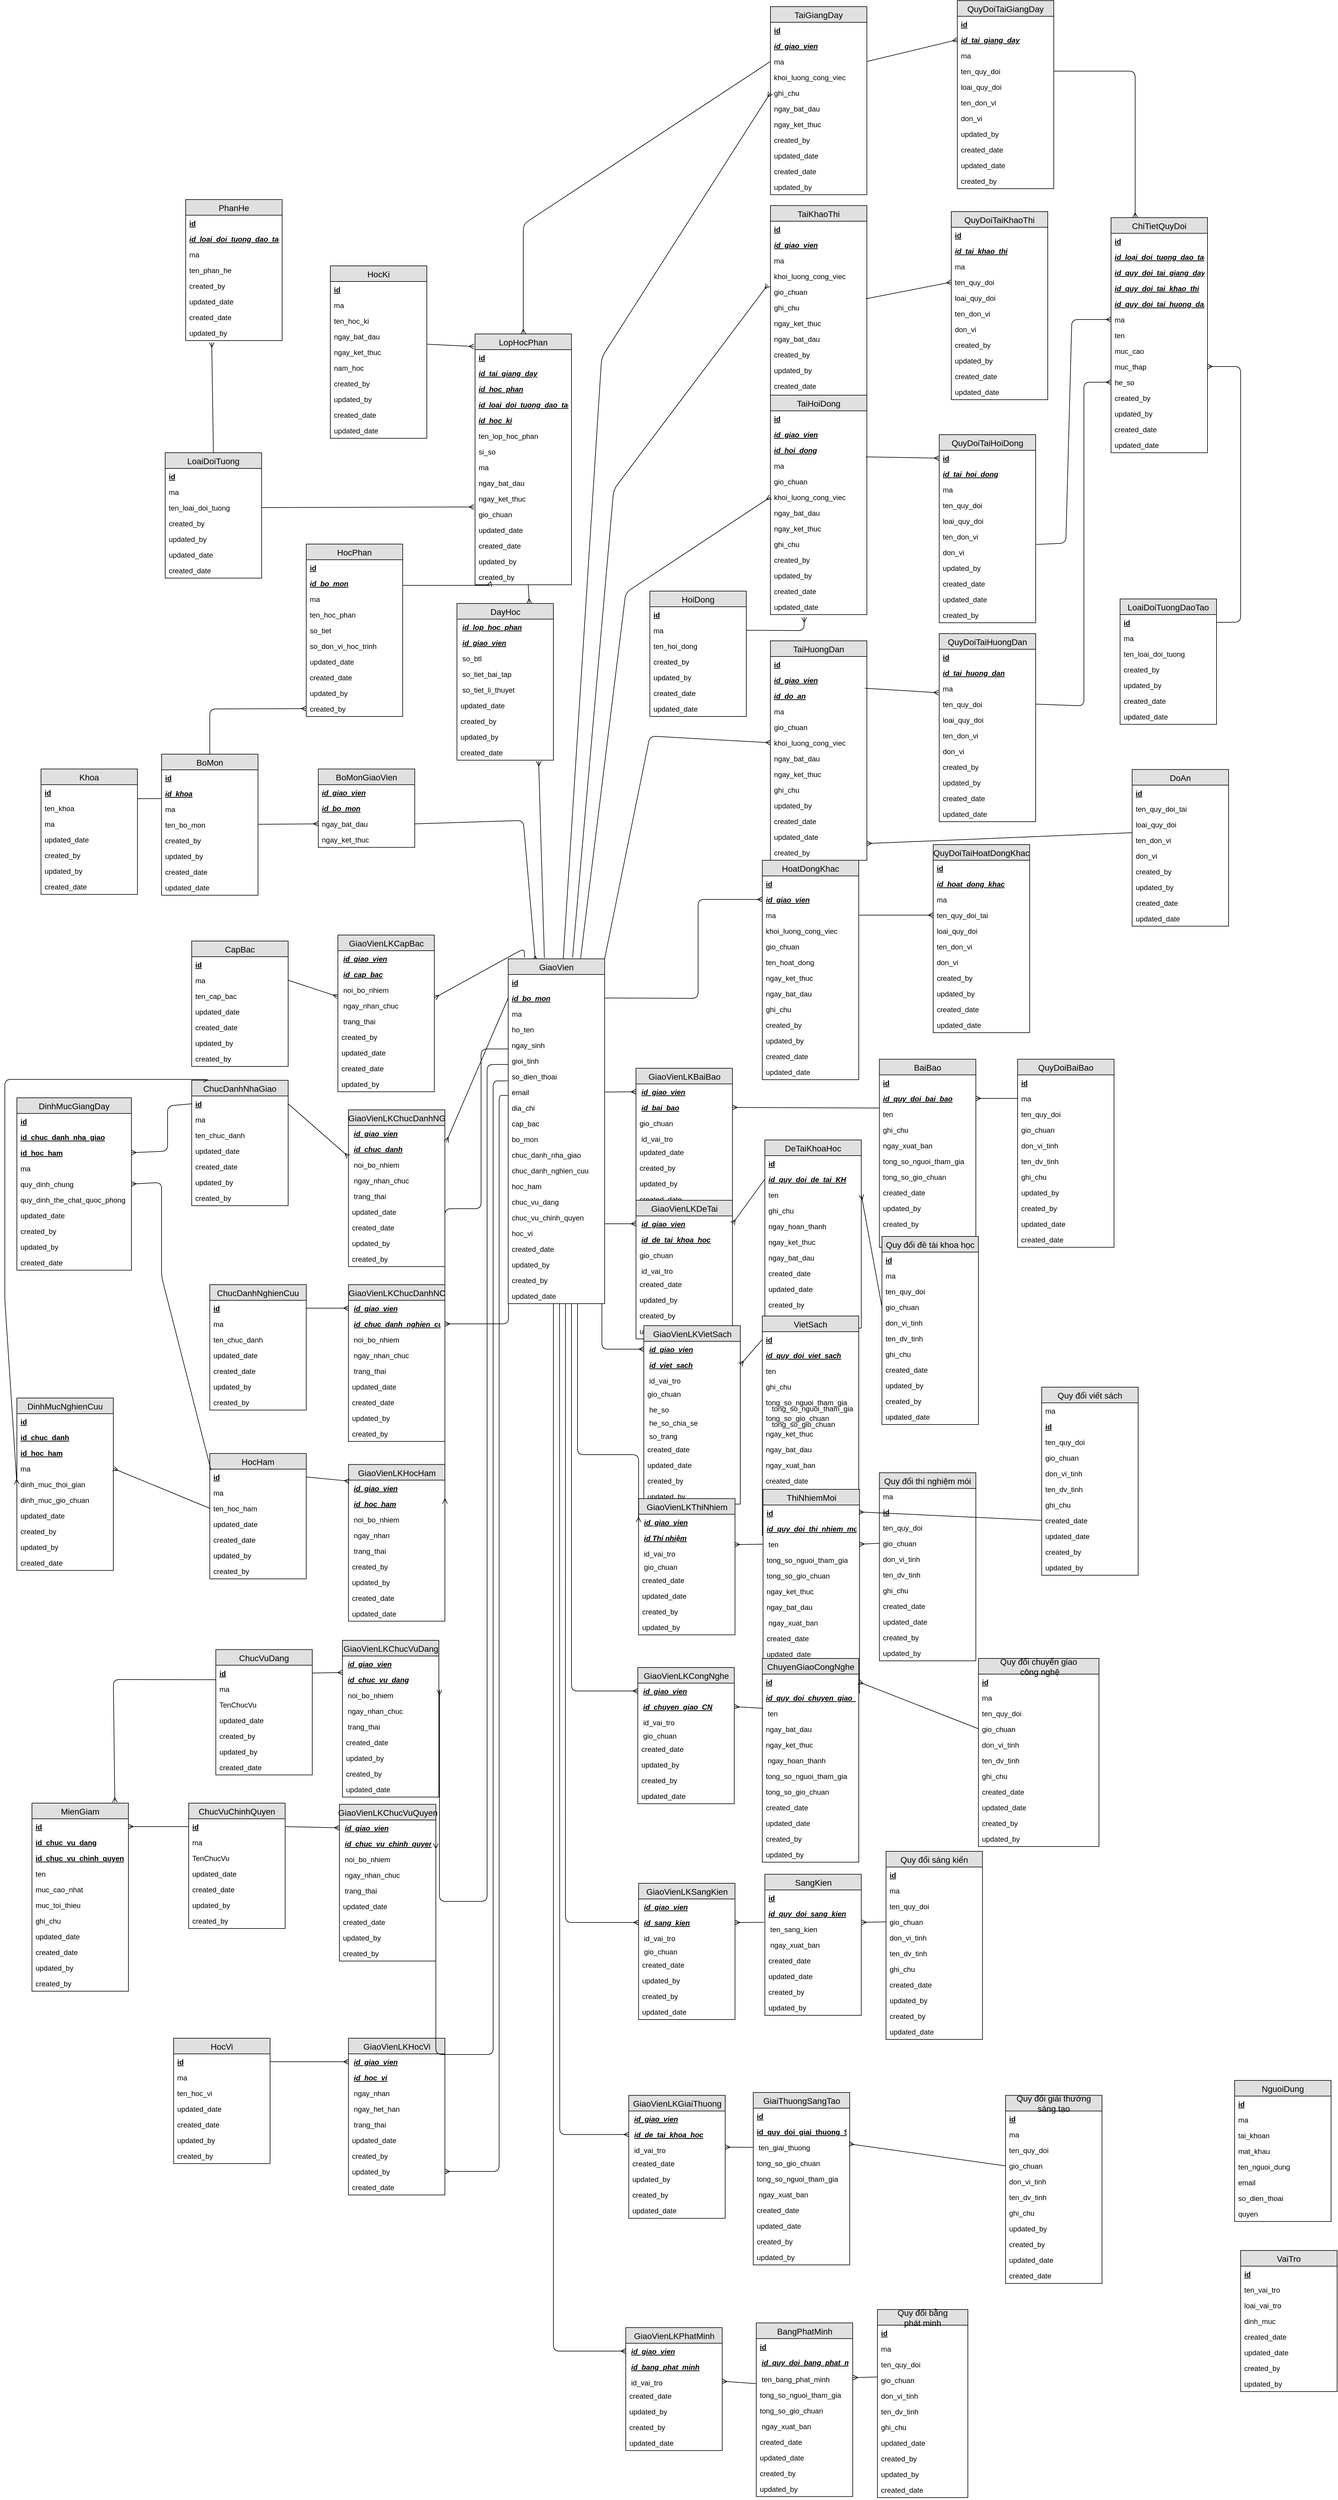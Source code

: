 <mxfile version="12.4.2" type="device" pages="1"><diagram id="Daar_SmiqPIMiDd9RqIk" name="Page-1"><mxGraphModel dx="1715" dy="1626" grid="1" gridSize="10" guides="1" tooltips="1" connect="1" arrows="1" fold="1" page="1" pageScale="1" pageWidth="850" pageHeight="1100" math="0" shadow="0"><root><mxCell id="0"/><mxCell id="1" parent="0"/><mxCell id="LomaBt2Zm521E33xvXGQ-1" value="ChucVuChinhQuyen" style="swimlane;fontStyle=0;childLayout=stackLayout;horizontal=1;startSize=26;fillColor=#e0e0e0;horizontalStack=0;resizeParent=1;resizeParentMax=0;resizeLast=0;collapsible=1;marginBottom=0;swimlaneFillColor=#ffffff;align=center;fontSize=14;" vertex="1" parent="1"><mxGeometry x="45" y="1900" width="160" height="208" as="geometry"/></mxCell><mxCell id="LomaBt2Zm521E33xvXGQ-2" value="id" style="text;strokeColor=none;fillColor=none;spacingLeft=4;spacingRight=4;overflow=hidden;rotatable=0;points=[[0,0.5],[1,0.5]];portConstraint=eastwest;fontSize=12;fontStyle=5" vertex="1" parent="LomaBt2Zm521E33xvXGQ-1"><mxGeometry y="26" width="160" height="26" as="geometry"/></mxCell><mxCell id="LomaBt2Zm521E33xvXGQ-3" value="ma" style="text;strokeColor=none;fillColor=none;spacingLeft=4;spacingRight=4;overflow=hidden;rotatable=0;points=[[0,0.5],[1,0.5]];portConstraint=eastwest;fontSize=12;" vertex="1" parent="LomaBt2Zm521E33xvXGQ-1"><mxGeometry y="52" width="160" height="26" as="geometry"/></mxCell><mxCell id="LomaBt2Zm521E33xvXGQ-4" value="TenChucVu" style="text;strokeColor=none;fillColor=none;spacingLeft=4;spacingRight=4;overflow=hidden;rotatable=0;points=[[0,0.5],[1,0.5]];portConstraint=eastwest;fontSize=12;" vertex="1" parent="LomaBt2Zm521E33xvXGQ-1"><mxGeometry y="78" width="160" height="26" as="geometry"/></mxCell><mxCell id="LomaBt2Zm521E33xvXGQ-5" value="updated_date" style="text;strokeColor=none;fillColor=none;spacingLeft=4;spacingRight=4;overflow=hidden;rotatable=0;points=[[0,0.5],[1,0.5]];portConstraint=eastwest;fontSize=12;" vertex="1" parent="LomaBt2Zm521E33xvXGQ-1"><mxGeometry y="104" width="160" height="26" as="geometry"/></mxCell><mxCell id="LomaBt2Zm521E33xvXGQ-6" value="created_date" style="text;strokeColor=none;fillColor=none;spacingLeft=4;spacingRight=4;overflow=hidden;rotatable=0;points=[[0,0.5],[1,0.5]];portConstraint=eastwest;fontSize=12;" vertex="1" parent="LomaBt2Zm521E33xvXGQ-1"><mxGeometry y="130" width="160" height="26" as="geometry"/></mxCell><mxCell id="LomaBt2Zm521E33xvXGQ-7" value="updated_by" style="text;strokeColor=none;fillColor=none;spacingLeft=4;spacingRight=4;overflow=hidden;rotatable=0;points=[[0,0.5],[1,0.5]];portConstraint=eastwest;fontSize=12;" vertex="1" parent="LomaBt2Zm521E33xvXGQ-1"><mxGeometry y="156" width="160" height="26" as="geometry"/></mxCell><mxCell id="LomaBt2Zm521E33xvXGQ-8" value="created_by" style="text;strokeColor=none;fillColor=none;spacingLeft=4;spacingRight=4;overflow=hidden;rotatable=0;points=[[0,0.5],[1,0.5]];portConstraint=eastwest;fontSize=12;" vertex="1" parent="LomaBt2Zm521E33xvXGQ-1"><mxGeometry y="182" width="160" height="26" as="geometry"/></mxCell><mxCell id="LomaBt2Zm521E33xvXGQ-9" value="HocHam" style="swimlane;fontStyle=0;childLayout=stackLayout;horizontal=1;startSize=26;fillColor=#e0e0e0;horizontalStack=0;resizeParent=1;resizeParentMax=0;resizeLast=0;collapsible=1;marginBottom=0;swimlaneFillColor=#ffffff;align=center;fontSize=14;" vertex="1" parent="1"><mxGeometry x="80" y="1320" width="160" height="208" as="geometry"/></mxCell><mxCell id="LomaBt2Zm521E33xvXGQ-10" value="id" style="text;strokeColor=none;fillColor=none;spacingLeft=4;spacingRight=4;overflow=hidden;rotatable=0;points=[[0,0.5],[1,0.5]];portConstraint=eastwest;fontSize=12;fontStyle=5" vertex="1" parent="LomaBt2Zm521E33xvXGQ-9"><mxGeometry y="26" width="160" height="26" as="geometry"/></mxCell><mxCell id="LomaBt2Zm521E33xvXGQ-11" value="ma" style="text;strokeColor=none;fillColor=none;spacingLeft=4;spacingRight=4;overflow=hidden;rotatable=0;points=[[0,0.5],[1,0.5]];portConstraint=eastwest;fontSize=12;" vertex="1" parent="LomaBt2Zm521E33xvXGQ-9"><mxGeometry y="52" width="160" height="26" as="geometry"/></mxCell><mxCell id="LomaBt2Zm521E33xvXGQ-12" value="ten_hoc_ham" style="text;strokeColor=none;fillColor=none;spacingLeft=4;spacingRight=4;overflow=hidden;rotatable=0;points=[[0,0.5],[1,0.5]];portConstraint=eastwest;fontSize=12;" vertex="1" parent="LomaBt2Zm521E33xvXGQ-9"><mxGeometry y="78" width="160" height="26" as="geometry"/></mxCell><mxCell id="LomaBt2Zm521E33xvXGQ-13" value="updated_date" style="text;strokeColor=none;fillColor=none;spacingLeft=4;spacingRight=4;overflow=hidden;rotatable=0;points=[[0,0.5],[1,0.5]];portConstraint=eastwest;fontSize=12;" vertex="1" parent="LomaBt2Zm521E33xvXGQ-9"><mxGeometry y="104" width="160" height="26" as="geometry"/></mxCell><mxCell id="LomaBt2Zm521E33xvXGQ-14" value="created_date" style="text;strokeColor=none;fillColor=none;spacingLeft=4;spacingRight=4;overflow=hidden;rotatable=0;points=[[0,0.5],[1,0.5]];portConstraint=eastwest;fontSize=12;" vertex="1" parent="LomaBt2Zm521E33xvXGQ-9"><mxGeometry y="130" width="160" height="26" as="geometry"/></mxCell><mxCell id="LomaBt2Zm521E33xvXGQ-15" value="updated_by" style="text;strokeColor=none;fillColor=none;spacingLeft=4;spacingRight=4;overflow=hidden;rotatable=0;points=[[0,0.5],[1,0.5]];portConstraint=eastwest;fontSize=12;" vertex="1" parent="LomaBt2Zm521E33xvXGQ-9"><mxGeometry y="156" width="160" height="26" as="geometry"/></mxCell><mxCell id="LomaBt2Zm521E33xvXGQ-16" value="created_by" style="text;strokeColor=none;fillColor=none;spacingLeft=4;spacingRight=4;overflow=hidden;rotatable=0;points=[[0,0.5],[1,0.5]];portConstraint=eastwest;fontSize=12;" vertex="1" parent="LomaBt2Zm521E33xvXGQ-9"><mxGeometry y="182" width="160" height="26" as="geometry"/></mxCell><mxCell id="LomaBt2Zm521E33xvXGQ-17" value="ChucVuDang" style="swimlane;fontStyle=0;childLayout=stackLayout;horizontal=1;startSize=26;fillColor=#e0e0e0;horizontalStack=0;resizeParent=1;resizeParentMax=0;resizeLast=0;collapsible=1;marginBottom=0;swimlaneFillColor=#ffffff;align=center;fontSize=14;" vertex="1" parent="1"><mxGeometry x="90" y="1645.27" width="160" height="208" as="geometry"/></mxCell><mxCell id="LomaBt2Zm521E33xvXGQ-18" value="id" style="text;strokeColor=none;fillColor=none;spacingLeft=4;spacingRight=4;overflow=hidden;rotatable=0;points=[[0,0.5],[1,0.5]];portConstraint=eastwest;fontSize=12;fontStyle=5" vertex="1" parent="LomaBt2Zm521E33xvXGQ-17"><mxGeometry y="26" width="160" height="26" as="geometry"/></mxCell><mxCell id="LomaBt2Zm521E33xvXGQ-19" value="ma" style="text;strokeColor=none;fillColor=none;spacingLeft=4;spacingRight=4;overflow=hidden;rotatable=0;points=[[0,0.5],[1,0.5]];portConstraint=eastwest;fontSize=12;" vertex="1" parent="LomaBt2Zm521E33xvXGQ-17"><mxGeometry y="52" width="160" height="26" as="geometry"/></mxCell><mxCell id="LomaBt2Zm521E33xvXGQ-20" value="TenChucVu" style="text;strokeColor=none;fillColor=none;spacingLeft=4;spacingRight=4;overflow=hidden;rotatable=0;points=[[0,0.5],[1,0.5]];portConstraint=eastwest;fontSize=12;" vertex="1" parent="LomaBt2Zm521E33xvXGQ-17"><mxGeometry y="78" width="160" height="26" as="geometry"/></mxCell><mxCell id="LomaBt2Zm521E33xvXGQ-21" value="updated_date" style="text;strokeColor=none;fillColor=none;spacingLeft=4;spacingRight=4;overflow=hidden;rotatable=0;points=[[0,0.5],[1,0.5]];portConstraint=eastwest;fontSize=12;" vertex="1" parent="LomaBt2Zm521E33xvXGQ-17"><mxGeometry y="104" width="160" height="26" as="geometry"/></mxCell><mxCell id="LomaBt2Zm521E33xvXGQ-22" value="created_by" style="text;strokeColor=none;fillColor=none;spacingLeft=4;spacingRight=4;overflow=hidden;rotatable=0;points=[[0,0.5],[1,0.5]];portConstraint=eastwest;fontSize=12;" vertex="1" parent="LomaBt2Zm521E33xvXGQ-17"><mxGeometry y="130" width="160" height="26" as="geometry"/></mxCell><mxCell id="LomaBt2Zm521E33xvXGQ-23" value="updated_by" style="text;strokeColor=none;fillColor=none;spacingLeft=4;spacingRight=4;overflow=hidden;rotatable=0;points=[[0,0.5],[1,0.5]];portConstraint=eastwest;fontSize=12;" vertex="1" parent="LomaBt2Zm521E33xvXGQ-17"><mxGeometry y="156" width="160" height="26" as="geometry"/></mxCell><mxCell id="LomaBt2Zm521E33xvXGQ-24" value="created_date" style="text;strokeColor=none;fillColor=none;spacingLeft=4;spacingRight=4;overflow=hidden;rotatable=0;points=[[0,0.5],[1,0.5]];portConstraint=eastwest;fontSize=12;" vertex="1" parent="LomaBt2Zm521E33xvXGQ-17"><mxGeometry y="182" width="160" height="26" as="geometry"/></mxCell><mxCell id="LomaBt2Zm521E33xvXGQ-25" value="CapBac" style="swimlane;fontStyle=0;childLayout=stackLayout;horizontal=1;startSize=26;fillColor=#e0e0e0;horizontalStack=0;resizeParent=1;resizeParentMax=0;resizeLast=0;collapsible=1;marginBottom=0;swimlaneFillColor=#ffffff;align=center;fontSize=14;" vertex="1" parent="1"><mxGeometry x="50" y="470" width="160" height="208" as="geometry"/></mxCell><mxCell id="LomaBt2Zm521E33xvXGQ-26" value="id" style="text;strokeColor=none;fillColor=none;spacingLeft=4;spacingRight=4;overflow=hidden;rotatable=0;points=[[0,0.5],[1,0.5]];portConstraint=eastwest;fontSize=12;fontStyle=5" vertex="1" parent="LomaBt2Zm521E33xvXGQ-25"><mxGeometry y="26" width="160" height="26" as="geometry"/></mxCell><mxCell id="LomaBt2Zm521E33xvXGQ-27" value="ma" style="text;strokeColor=none;fillColor=none;spacingLeft=4;spacingRight=4;overflow=hidden;rotatable=0;points=[[0,0.5],[1,0.5]];portConstraint=eastwest;fontSize=12;" vertex="1" parent="LomaBt2Zm521E33xvXGQ-25"><mxGeometry y="52" width="160" height="26" as="geometry"/></mxCell><mxCell id="LomaBt2Zm521E33xvXGQ-28" value="ten_cap_bac" style="text;strokeColor=none;fillColor=none;spacingLeft=4;spacingRight=4;overflow=hidden;rotatable=0;points=[[0,0.5],[1,0.5]];portConstraint=eastwest;fontSize=12;" vertex="1" parent="LomaBt2Zm521E33xvXGQ-25"><mxGeometry y="78" width="160" height="26" as="geometry"/></mxCell><mxCell id="LomaBt2Zm521E33xvXGQ-29" value="updated_date" style="text;strokeColor=none;fillColor=none;spacingLeft=4;spacingRight=4;overflow=hidden;rotatable=0;points=[[0,0.5],[1,0.5]];portConstraint=eastwest;fontSize=12;" vertex="1" parent="LomaBt2Zm521E33xvXGQ-25"><mxGeometry y="104" width="160" height="26" as="geometry"/></mxCell><mxCell id="LomaBt2Zm521E33xvXGQ-30" value="created_date" style="text;strokeColor=none;fillColor=none;spacingLeft=4;spacingRight=4;overflow=hidden;rotatable=0;points=[[0,0.5],[1,0.5]];portConstraint=eastwest;fontSize=12;" vertex="1" parent="LomaBt2Zm521E33xvXGQ-25"><mxGeometry y="130" width="160" height="26" as="geometry"/></mxCell><mxCell id="LomaBt2Zm521E33xvXGQ-31" value="updated_by" style="text;strokeColor=none;fillColor=none;spacingLeft=4;spacingRight=4;overflow=hidden;rotatable=0;points=[[0,0.5],[1,0.5]];portConstraint=eastwest;fontSize=12;" vertex="1" parent="LomaBt2Zm521E33xvXGQ-25"><mxGeometry y="156" width="160" height="26" as="geometry"/></mxCell><mxCell id="LomaBt2Zm521E33xvXGQ-32" value="created_by" style="text;strokeColor=none;fillColor=none;spacingLeft=4;spacingRight=4;overflow=hidden;rotatable=0;points=[[0,0.5],[1,0.5]];portConstraint=eastwest;fontSize=12;" vertex="1" parent="LomaBt2Zm521E33xvXGQ-25"><mxGeometry y="182" width="160" height="26" as="geometry"/></mxCell><mxCell id="LomaBt2Zm521E33xvXGQ-33" value="ChucDanhNghienCuu" style="swimlane;fontStyle=0;childLayout=stackLayout;horizontal=1;startSize=26;fillColor=#e0e0e0;horizontalStack=0;resizeParent=1;resizeParentMax=0;resizeLast=0;collapsible=1;marginBottom=0;swimlaneFillColor=#ffffff;align=center;fontSize=14;" vertex="1" parent="1"><mxGeometry x="80" y="1040.06" width="160" height="208" as="geometry"/></mxCell><mxCell id="LomaBt2Zm521E33xvXGQ-34" value="id" style="text;strokeColor=none;fillColor=none;spacingLeft=4;spacingRight=4;overflow=hidden;rotatable=0;points=[[0,0.5],[1,0.5]];portConstraint=eastwest;fontSize=12;fontStyle=5" vertex="1" parent="LomaBt2Zm521E33xvXGQ-33"><mxGeometry y="26" width="160" height="26" as="geometry"/></mxCell><mxCell id="LomaBt2Zm521E33xvXGQ-35" value="ma" style="text;strokeColor=none;fillColor=none;spacingLeft=4;spacingRight=4;overflow=hidden;rotatable=0;points=[[0,0.5],[1,0.5]];portConstraint=eastwest;fontSize=12;" vertex="1" parent="LomaBt2Zm521E33xvXGQ-33"><mxGeometry y="52" width="160" height="26" as="geometry"/></mxCell><mxCell id="LomaBt2Zm521E33xvXGQ-36" value="ten_chuc_danh" style="text;strokeColor=none;fillColor=none;spacingLeft=4;spacingRight=4;overflow=hidden;rotatable=0;points=[[0,0.5],[1,0.5]];portConstraint=eastwest;fontSize=12;" vertex="1" parent="LomaBt2Zm521E33xvXGQ-33"><mxGeometry y="78" width="160" height="26" as="geometry"/></mxCell><mxCell id="LomaBt2Zm521E33xvXGQ-37" value="updated_date" style="text;strokeColor=none;fillColor=none;spacingLeft=4;spacingRight=4;overflow=hidden;rotatable=0;points=[[0,0.5],[1,0.5]];portConstraint=eastwest;fontSize=12;" vertex="1" parent="LomaBt2Zm521E33xvXGQ-33"><mxGeometry y="104" width="160" height="26" as="geometry"/></mxCell><mxCell id="LomaBt2Zm521E33xvXGQ-38" value="created_date" style="text;strokeColor=none;fillColor=none;spacingLeft=4;spacingRight=4;overflow=hidden;rotatable=0;points=[[0,0.5],[1,0.5]];portConstraint=eastwest;fontSize=12;" vertex="1" parent="LomaBt2Zm521E33xvXGQ-33"><mxGeometry y="130" width="160" height="26" as="geometry"/></mxCell><mxCell id="LomaBt2Zm521E33xvXGQ-39" value="updated_by" style="text;strokeColor=none;fillColor=none;spacingLeft=4;spacingRight=4;overflow=hidden;rotatable=0;points=[[0,0.5],[1,0.5]];portConstraint=eastwest;fontSize=12;" vertex="1" parent="LomaBt2Zm521E33xvXGQ-33"><mxGeometry y="156" width="160" height="26" as="geometry"/></mxCell><mxCell id="LomaBt2Zm521E33xvXGQ-40" value="created_by" style="text;strokeColor=none;fillColor=none;spacingLeft=4;spacingRight=4;overflow=hidden;rotatable=0;points=[[0,0.5],[1,0.5]];portConstraint=eastwest;fontSize=12;" vertex="1" parent="LomaBt2Zm521E33xvXGQ-33"><mxGeometry y="182" width="160" height="26" as="geometry"/></mxCell><mxCell id="LomaBt2Zm521E33xvXGQ-41" value="HocPhan" style="swimlane;fontStyle=0;childLayout=stackLayout;horizontal=1;startSize=26;fillColor=#e0e0e0;horizontalStack=0;resizeParent=1;resizeParentMax=0;resizeLast=0;collapsible=1;marginBottom=0;swimlaneFillColor=#ffffff;align=center;fontSize=14;" vertex="1" parent="1"><mxGeometry x="240" y="-188.499" width="160" height="286" as="geometry"/></mxCell><mxCell id="LomaBt2Zm521E33xvXGQ-42" value="id" style="text;strokeColor=none;fillColor=none;spacingLeft=4;spacingRight=4;overflow=hidden;rotatable=0;points=[[0,0.5],[1,0.5]];portConstraint=eastwest;fontSize=12;fontStyle=5" vertex="1" parent="LomaBt2Zm521E33xvXGQ-41"><mxGeometry y="26" width="160" height="26" as="geometry"/></mxCell><mxCell id="LomaBt2Zm521E33xvXGQ-43" value="id_bo_mon" style="text;strokeColor=none;fillColor=none;spacingLeft=4;spacingRight=4;overflow=hidden;rotatable=0;points=[[0,0.5],[1,0.5]];portConstraint=eastwest;fontSize=12;fontStyle=7" vertex="1" parent="LomaBt2Zm521E33xvXGQ-41"><mxGeometry y="52" width="160" height="26" as="geometry"/></mxCell><mxCell id="LomaBt2Zm521E33xvXGQ-44" value="ma" style="text;strokeColor=none;fillColor=none;spacingLeft=4;spacingRight=4;overflow=hidden;rotatable=0;points=[[0,0.5],[1,0.5]];portConstraint=eastwest;fontSize=12;" vertex="1" parent="LomaBt2Zm521E33xvXGQ-41"><mxGeometry y="78" width="160" height="26" as="geometry"/></mxCell><mxCell id="LomaBt2Zm521E33xvXGQ-45" value="ten_hoc_phan" style="text;strokeColor=none;fillColor=none;spacingLeft=4;spacingRight=4;overflow=hidden;rotatable=0;points=[[0,0.5],[1,0.5]];portConstraint=eastwest;fontSize=12;" vertex="1" parent="LomaBt2Zm521E33xvXGQ-41"><mxGeometry y="104" width="160" height="26" as="geometry"/></mxCell><mxCell id="LomaBt2Zm521E33xvXGQ-46" value="so_tiet" style="text;strokeColor=none;fillColor=none;spacingLeft=4;spacingRight=4;overflow=hidden;rotatable=0;points=[[0,0.5],[1,0.5]];portConstraint=eastwest;fontSize=12;" vertex="1" parent="LomaBt2Zm521E33xvXGQ-41"><mxGeometry y="130" width="160" height="26" as="geometry"/></mxCell><mxCell id="LomaBt2Zm521E33xvXGQ-47" value="so_don_vi_hoc_trinh" style="text;strokeColor=none;fillColor=none;spacingLeft=4;spacingRight=4;overflow=hidden;rotatable=0;points=[[0,0.5],[1,0.5]];portConstraint=eastwest;fontSize=12;" vertex="1" parent="LomaBt2Zm521E33xvXGQ-41"><mxGeometry y="156" width="160" height="26" as="geometry"/></mxCell><mxCell id="LomaBt2Zm521E33xvXGQ-48" value="updated_date" style="text;strokeColor=none;fillColor=none;spacingLeft=4;spacingRight=4;overflow=hidden;rotatable=0;points=[[0,0.5],[1,0.5]];portConstraint=eastwest;fontSize=12;" vertex="1" parent="LomaBt2Zm521E33xvXGQ-41"><mxGeometry y="182" width="160" height="26" as="geometry"/></mxCell><mxCell id="LomaBt2Zm521E33xvXGQ-49" value="created_date" style="text;strokeColor=none;fillColor=none;spacingLeft=4;spacingRight=4;overflow=hidden;rotatable=0;points=[[0,0.5],[1,0.5]];portConstraint=eastwest;fontSize=12;" vertex="1" parent="LomaBt2Zm521E33xvXGQ-41"><mxGeometry y="208" width="160" height="26" as="geometry"/></mxCell><mxCell id="LomaBt2Zm521E33xvXGQ-50" value="updated_by" style="text;strokeColor=none;fillColor=none;spacingLeft=4;spacingRight=4;overflow=hidden;rotatable=0;points=[[0,0.5],[1,0.5]];portConstraint=eastwest;fontSize=12;" vertex="1" parent="LomaBt2Zm521E33xvXGQ-41"><mxGeometry y="234" width="160" height="26" as="geometry"/></mxCell><mxCell id="LomaBt2Zm521E33xvXGQ-51" value="created_by" style="text;strokeColor=none;fillColor=none;spacingLeft=4;spacingRight=4;overflow=hidden;rotatable=0;points=[[0,0.5],[1,0.5]];portConstraint=eastwest;fontSize=12;" vertex="1" parent="LomaBt2Zm521E33xvXGQ-41"><mxGeometry y="260" width="160" height="26" as="geometry"/></mxCell><mxCell id="LomaBt2Zm521E33xvXGQ-52" value="ChucDanhNhaGiao" style="swimlane;fontStyle=0;childLayout=stackLayout;horizontal=1;startSize=26;fillColor=#e0e0e0;horizontalStack=0;resizeParent=1;resizeParentMax=0;resizeLast=0;collapsible=1;marginBottom=0;swimlaneFillColor=#ffffff;align=center;fontSize=14;" vertex="1" parent="1"><mxGeometry x="50" y="701" width="160" height="208" as="geometry"/></mxCell><mxCell id="LomaBt2Zm521E33xvXGQ-53" value="id" style="text;strokeColor=none;fillColor=none;spacingLeft=4;spacingRight=4;overflow=hidden;rotatable=0;points=[[0,0.5],[1,0.5]];portConstraint=eastwest;fontSize=12;fontStyle=5" vertex="1" parent="LomaBt2Zm521E33xvXGQ-52"><mxGeometry y="26" width="160" height="26" as="geometry"/></mxCell><mxCell id="LomaBt2Zm521E33xvXGQ-54" value="ma" style="text;strokeColor=none;fillColor=none;spacingLeft=4;spacingRight=4;overflow=hidden;rotatable=0;points=[[0,0.5],[1,0.5]];portConstraint=eastwest;fontSize=12;" vertex="1" parent="LomaBt2Zm521E33xvXGQ-52"><mxGeometry y="52" width="160" height="26" as="geometry"/></mxCell><mxCell id="LomaBt2Zm521E33xvXGQ-55" value="ten_chuc_danh" style="text;strokeColor=none;fillColor=none;spacingLeft=4;spacingRight=4;overflow=hidden;rotatable=0;points=[[0,0.5],[1,0.5]];portConstraint=eastwest;fontSize=12;" vertex="1" parent="LomaBt2Zm521E33xvXGQ-52"><mxGeometry y="78" width="160" height="26" as="geometry"/></mxCell><mxCell id="LomaBt2Zm521E33xvXGQ-56" value="updated_date" style="text;strokeColor=none;fillColor=none;spacingLeft=4;spacingRight=4;overflow=hidden;rotatable=0;points=[[0,0.5],[1,0.5]];portConstraint=eastwest;fontSize=12;" vertex="1" parent="LomaBt2Zm521E33xvXGQ-52"><mxGeometry y="104" width="160" height="26" as="geometry"/></mxCell><mxCell id="LomaBt2Zm521E33xvXGQ-57" value="created_date" style="text;strokeColor=none;fillColor=none;spacingLeft=4;spacingRight=4;overflow=hidden;rotatable=0;points=[[0,0.5],[1,0.5]];portConstraint=eastwest;fontSize=12;" vertex="1" parent="LomaBt2Zm521E33xvXGQ-52"><mxGeometry y="130" width="160" height="26" as="geometry"/></mxCell><mxCell id="LomaBt2Zm521E33xvXGQ-58" value="updated_by" style="text;strokeColor=none;fillColor=none;spacingLeft=4;spacingRight=4;overflow=hidden;rotatable=0;points=[[0,0.5],[1,0.5]];portConstraint=eastwest;fontSize=12;" vertex="1" parent="LomaBt2Zm521E33xvXGQ-52"><mxGeometry y="156" width="160" height="26" as="geometry"/></mxCell><mxCell id="LomaBt2Zm521E33xvXGQ-59" value="created_by" style="text;strokeColor=none;fillColor=none;spacingLeft=4;spacingRight=4;overflow=hidden;rotatable=0;points=[[0,0.5],[1,0.5]];portConstraint=eastwest;fontSize=12;" vertex="1" parent="LomaBt2Zm521E33xvXGQ-52"><mxGeometry y="182" width="160" height="26" as="geometry"/></mxCell><mxCell id="LomaBt2Zm521E33xvXGQ-60" value="" style="endArrow=ERmany;html=1;exitX=0.996;exitY=-0.103;exitDx=0;exitDy=0;entryX=0;entryY=0.5;entryDx=0;entryDy=0;fontSize=14;endFill=0;exitPerimeter=0;" edge="1" parent="1" source="LomaBt2Zm521E33xvXGQ-65"><mxGeometry width="50" height="50" relative="1" as="geometry"><mxPoint x="-71.5" y="233.57" as="sourcePoint"/><mxPoint x="10.0" y="233.57" as="targetPoint"/></mxGeometry></mxCell><mxCell id="LomaBt2Zm521E33xvXGQ-61" value="" style="endArrow=ERmany;html=1;startArrow=none;startFill=0;entryX=-0.002;entryY=-0.077;entryDx=0;entryDy=0;entryPerimeter=0;endFill=0;exitX=1;exitY=0.5;exitDx=0;exitDy=0;" edge="1" parent="1" source="LomaBt2Zm521E33xvXGQ-27" target="LomaBt2Zm521E33xvXGQ-402"><mxGeometry width="50" height="50" relative="1" as="geometry"><mxPoint x="219.0" y="631.5" as="sourcePoint"/><mxPoint x="320" y="631.5" as="targetPoint"/></mxGeometry></mxCell><mxCell id="LomaBt2Zm521E33xvXGQ-62" value="" style="endArrow=none;html=1;entryX=0.168;entryY=-0.006;entryDx=0;entryDy=0;entryPerimeter=0;endFill=0;rounded=1;exitX=1.004;exitY=0.998;exitDx=0;exitDy=0;exitPerimeter=0;startArrow=ERmany;startFill=0;" edge="1" parent="1" source="LomaBt2Zm521E33xvXGQ-401"><mxGeometry width="50" height="50" relative="1" as="geometry"><mxPoint x="500" y="482" as="sourcePoint"/><mxPoint x="601.88" y="497.316" as="targetPoint"/><Array as="points"><mxPoint x="602" y="482"/></Array></mxGeometry></mxCell><mxCell id="LomaBt2Zm521E33xvXGQ-63" value="Khoa" style="swimlane;fontStyle=0;childLayout=stackLayout;horizontal=1;startSize=26;fillColor=#E0E0E0;horizontalStack=0;resizeParent=1;resizeParentMax=0;resizeLast=0;collapsible=1;marginBottom=0;swimlaneFillColor=#ffffff;align=center;fontSize=14;" vertex="1" parent="1"><mxGeometry x="-200" y="184.57" width="160" height="208" as="geometry"/></mxCell><mxCell id="LomaBt2Zm521E33xvXGQ-64" value="id" style="text;strokeColor=none;fillColor=none;spacingLeft=4;spacingRight=4;overflow=hidden;rotatable=0;points=[[0,0.5],[1,0.5]];portConstraint=eastwest;fontSize=12;fontStyle=5" vertex="1" parent="LomaBt2Zm521E33xvXGQ-63"><mxGeometry y="26" width="160" height="26" as="geometry"/></mxCell><mxCell id="LomaBt2Zm521E33xvXGQ-65" value="ten_khoa" style="text;strokeColor=none;fillColor=none;spacingLeft=4;spacingRight=4;overflow=hidden;rotatable=0;points=[[0,0.5],[1,0.5]];portConstraint=eastwest;fontSize=12;" vertex="1" parent="LomaBt2Zm521E33xvXGQ-63"><mxGeometry y="52" width="160" height="26" as="geometry"/></mxCell><mxCell id="LomaBt2Zm521E33xvXGQ-66" value="ma" style="text;strokeColor=none;fillColor=none;spacingLeft=4;spacingRight=4;overflow=hidden;rotatable=0;points=[[0,0.5],[1,0.5]];portConstraint=eastwest;fontSize=12;" vertex="1" parent="LomaBt2Zm521E33xvXGQ-63"><mxGeometry y="78" width="160" height="26" as="geometry"/></mxCell><mxCell id="LomaBt2Zm521E33xvXGQ-67" value="updated_date" style="text;strokeColor=none;fillColor=none;spacingLeft=4;spacingRight=4;overflow=hidden;rotatable=0;points=[[0,0.5],[1,0.5]];portConstraint=eastwest;fontSize=12;" vertex="1" parent="LomaBt2Zm521E33xvXGQ-63"><mxGeometry y="104" width="160" height="26" as="geometry"/></mxCell><mxCell id="LomaBt2Zm521E33xvXGQ-68" value="created_by" style="text;strokeColor=none;fillColor=none;spacingLeft=4;spacingRight=4;overflow=hidden;rotatable=0;points=[[0,0.5],[1,0.5]];portConstraint=eastwest;fontSize=12;" vertex="1" parent="LomaBt2Zm521E33xvXGQ-63"><mxGeometry y="130" width="160" height="26" as="geometry"/></mxCell><mxCell id="LomaBt2Zm521E33xvXGQ-69" value="updated_by" style="text;strokeColor=none;fillColor=none;spacingLeft=4;spacingRight=4;overflow=hidden;rotatable=0;points=[[0,0.5],[1,0.5]];portConstraint=eastwest;fontSize=12;" vertex="1" parent="LomaBt2Zm521E33xvXGQ-63"><mxGeometry y="156" width="160" height="26" as="geometry"/></mxCell><mxCell id="LomaBt2Zm521E33xvXGQ-70" value="created_date" style="text;strokeColor=none;fillColor=none;spacingLeft=4;spacingRight=4;overflow=hidden;rotatable=0;points=[[0,0.5],[1,0.5]];portConstraint=eastwest;fontSize=12;" vertex="1" parent="LomaBt2Zm521E33xvXGQ-63"><mxGeometry y="182" width="160" height="26" as="geometry"/></mxCell><mxCell id="LomaBt2Zm521E33xvXGQ-71" value="" style="endArrow=ERmany;html=1;exitX=1;exitY=0.5;exitDx=0;exitDy=0;endFill=0;rounded=1;entryX=0.282;entryY=0.008;entryDx=0;entryDy=0;entryPerimeter=0;" edge="1" parent="1" source="LomaBt2Zm521E33xvXGQ-777"><mxGeometry x="-0.889" y="50" width="50" height="50" relative="1" as="geometry"><mxPoint x="557.5" y="259.5" as="sourcePoint"/><mxPoint x="620.12" y="502.412" as="targetPoint"/><Array as="points"><mxPoint x="600" y="270"/></Array><mxPoint as="offset"/></mxGeometry></mxCell><mxCell id="LomaBt2Zm521E33xvXGQ-792" value="" style="edgeStyle=none;rounded=0;orthogonalLoop=1;jettySize=auto;html=1;entryX=0;entryY=0.5;entryDx=0;entryDy=0;endArrow=ERmany;endFill=0;" edge="1" parent="1" source="LomaBt2Zm521E33xvXGQ-72" target="LomaBt2Zm521E33xvXGQ-777"><mxGeometry relative="1" as="geometry"><mxPoint x="240" y="277" as="targetPoint"/></mxGeometry></mxCell><mxCell id="LomaBt2Zm521E33xvXGQ-72" value="BoMon" style="swimlane;fontStyle=0;childLayout=stackLayout;horizontal=1;startSize=26;fillColor=#e0e0e0;horizontalStack=0;resizeParent=1;resizeParentMax=0;resizeLast=0;collapsible=1;marginBottom=0;swimlaneFillColor=#ffffff;align=center;fontSize=14;" vertex="1" parent="1"><mxGeometry y="160" width="160" height="234" as="geometry"/></mxCell><mxCell id="LomaBt2Zm521E33xvXGQ-73" value="id" style="text;strokeColor=none;fillColor=none;spacingLeft=4;spacingRight=4;overflow=hidden;rotatable=0;points=[[0,0.5],[1,0.5]];portConstraint=eastwest;fontSize=12;fontStyle=5" vertex="1" parent="LomaBt2Zm521E33xvXGQ-72"><mxGeometry y="26" width="160" height="26" as="geometry"/></mxCell><mxCell id="LomaBt2Zm521E33xvXGQ-74" value="id_khoa" style="text;strokeColor=none;fillColor=none;spacingLeft=4;spacingRight=4;overflow=hidden;rotatable=0;points=[[0,0.5],[1,0.5]];portConstraint=eastwest;fontSize=12;fontStyle=7" vertex="1" parent="LomaBt2Zm521E33xvXGQ-72"><mxGeometry y="52" width="160" height="26" as="geometry"/></mxCell><mxCell id="LomaBt2Zm521E33xvXGQ-75" value="ma" style="text;strokeColor=none;fillColor=none;spacingLeft=4;spacingRight=4;overflow=hidden;rotatable=0;points=[[0,0.5],[1,0.5]];portConstraint=eastwest;fontSize=12;" vertex="1" parent="LomaBt2Zm521E33xvXGQ-72"><mxGeometry y="78" width="160" height="26" as="geometry"/></mxCell><mxCell id="LomaBt2Zm521E33xvXGQ-76" value="ten_bo_mon" style="text;strokeColor=none;fillColor=none;spacingLeft=4;spacingRight=4;overflow=hidden;rotatable=0;points=[[0,0.5],[1,0.5]];portConstraint=eastwest;fontSize=12;" vertex="1" parent="LomaBt2Zm521E33xvXGQ-72"><mxGeometry y="104" width="160" height="26" as="geometry"/></mxCell><mxCell id="LomaBt2Zm521E33xvXGQ-77" value="created_by" style="text;strokeColor=none;fillColor=none;spacingLeft=4;spacingRight=4;overflow=hidden;rotatable=0;points=[[0,0.5],[1,0.5]];portConstraint=eastwest;fontSize=12;" vertex="1" parent="LomaBt2Zm521E33xvXGQ-72"><mxGeometry y="130" width="160" height="26" as="geometry"/></mxCell><mxCell id="LomaBt2Zm521E33xvXGQ-78" value="updated_by" style="text;strokeColor=none;fillColor=none;spacingLeft=4;spacingRight=4;overflow=hidden;rotatable=0;points=[[0,0.5],[1,0.5]];portConstraint=eastwest;fontSize=12;" vertex="1" parent="LomaBt2Zm521E33xvXGQ-72"><mxGeometry y="156" width="160" height="26" as="geometry"/></mxCell><mxCell id="LomaBt2Zm521E33xvXGQ-79" value="created_date" style="text;strokeColor=none;fillColor=none;spacingLeft=4;spacingRight=4;overflow=hidden;rotatable=0;points=[[0,0.5],[1,0.5]];portConstraint=eastwest;fontSize=12;" vertex="1" parent="LomaBt2Zm521E33xvXGQ-72"><mxGeometry y="182" width="160" height="26" as="geometry"/></mxCell><mxCell id="LomaBt2Zm521E33xvXGQ-80" value="updated_date" style="text;strokeColor=none;fillColor=none;spacingLeft=4;spacingRight=4;overflow=hidden;rotatable=0;points=[[0,0.5],[1,0.5]];portConstraint=eastwest;fontSize=12;" vertex="1" parent="LomaBt2Zm521E33xvXGQ-72"><mxGeometry y="208" width="160" height="26" as="geometry"/></mxCell><mxCell id="LomaBt2Zm521E33xvXGQ-91" value="" style="endArrow=ERmany;html=1;exitX=0.5;exitY=0;exitDx=0;exitDy=0;endFill=0;entryX=0;entryY=0.5;entryDx=0;entryDy=0;" edge="1" parent="1" source="LomaBt2Zm521E33xvXGQ-72" target="LomaBt2Zm521E33xvXGQ-51"><mxGeometry x="0.64" width="50" height="50" relative="1" as="geometry"><mxPoint x="320" y="116" as="sourcePoint"/><mxPoint x="319" y="100" as="targetPoint"/><mxPoint as="offset"/><Array as="points"><mxPoint x="80" y="85"/></Array></mxGeometry></mxCell><mxCell id="LomaBt2Zm521E33xvXGQ-92" value="" style="endArrow=ERmany;html=1;exitX=0.375;exitY=-0.004;exitDx=0;exitDy=0;startArrow=none;startFill=0;exitPerimeter=0;entryX=0.847;entryY=1.063;entryDx=0;entryDy=0;entryPerimeter=0;endFill=0;" edge="1" parent="1" target="LomaBt2Zm521E33xvXGQ-392"><mxGeometry width="50" height="50" relative="1" as="geometry"><mxPoint x="635.0" y="498.044" as="sourcePoint"/><mxPoint x="642" y="240" as="targetPoint"/></mxGeometry></mxCell><mxCell id="LomaBt2Zm521E33xvXGQ-93" value="" style="endArrow=none;html=1;fontSize=14;endFill=0;exitX=0.75;exitY=0;exitDx=0;exitDy=0;startArrow=ERmany;startFill=0;" edge="1" parent="1" source="LomaBt2Zm521E33xvXGQ-383" target="LomaBt2Zm521E33xvXGQ-104"><mxGeometry width="50" height="50" relative="1" as="geometry"><mxPoint x="611" y="10" as="sourcePoint"/><mxPoint x="630" y="-20" as="targetPoint"/></mxGeometry></mxCell><mxCell id="LomaBt2Zm521E33xvXGQ-94" value="LopHocPhan" style="swimlane;fontStyle=0;childLayout=stackLayout;horizontal=1;startSize=26;fillColor=#e0e0e0;horizontalStack=0;resizeParent=1;resizeParentMax=0;resizeLast=0;collapsible=1;marginBottom=0;swimlaneFillColor=#ffffff;align=center;fontSize=14;labelBorderColor=none;movable=1;resizable=1;rotatable=1;deletable=1;editable=1;connectable=1;" vertex="1" parent="1"><mxGeometry x="520" y="-537" width="160" height="416" as="geometry"/></mxCell><mxCell id="LomaBt2Zm521E33xvXGQ-95" value="id" style="text;strokeColor=none;fillColor=none;spacingLeft=4;spacingRight=4;overflow=hidden;rotatable=0;points=[[0,0.5],[1,0.5]];portConstraint=eastwest;fontSize=12;fontStyle=5" vertex="1" parent="LomaBt2Zm521E33xvXGQ-94"><mxGeometry y="26" width="160" height="26" as="geometry"/></mxCell><mxCell id="LomaBt2Zm521E33xvXGQ-96" value="id_tai_giang_day" style="text;strokeColor=none;fillColor=none;spacingLeft=4;spacingRight=4;overflow=hidden;rotatable=0;points=[[0,0.5],[1,0.5]];portConstraint=eastwest;fontSize=12;fontStyle=7" vertex="1" parent="LomaBt2Zm521E33xvXGQ-94"><mxGeometry y="52" width="160" height="26" as="geometry"/></mxCell><mxCell id="LomaBt2Zm521E33xvXGQ-97" value="id_hoc_phan" style="text;strokeColor=none;fillColor=none;spacingLeft=4;spacingRight=4;overflow=hidden;rotatable=0;points=[[0,0.5],[1,0.5]];portConstraint=eastwest;fontSize=12;fontStyle=7" vertex="1" parent="LomaBt2Zm521E33xvXGQ-94"><mxGeometry y="78" width="160" height="26" as="geometry"/></mxCell><mxCell id="LomaBt2Zm521E33xvXGQ-98" value="id_loai_doi_tuong_dao_tao" style="text;strokeColor=none;fillColor=none;spacingLeft=4;spacingRight=4;overflow=hidden;rotatable=0;points=[[0,0.5],[1,0.5]];portConstraint=eastwest;fontSize=12;fontStyle=7" vertex="1" parent="LomaBt2Zm521E33xvXGQ-94"><mxGeometry y="104" width="160" height="26" as="geometry"/></mxCell><mxCell id="LomaBt2Zm521E33xvXGQ-99" value="id_hoc_ki" style="text;strokeColor=none;fillColor=none;spacingLeft=4;spacingRight=4;overflow=hidden;rotatable=0;points=[[0,0.5],[1,0.5]];portConstraint=eastwest;fontSize=12;fontStyle=7" vertex="1" parent="LomaBt2Zm521E33xvXGQ-94"><mxGeometry y="130" width="160" height="26" as="geometry"/></mxCell><mxCell id="LomaBt2Zm521E33xvXGQ-100" value="ten_lop_hoc_phan" style="text;strokeColor=none;fillColor=none;spacingLeft=4;spacingRight=4;overflow=hidden;rotatable=0;points=[[0,0.5],[1,0.5]];portConstraint=eastwest;fontSize=12;" vertex="1" parent="LomaBt2Zm521E33xvXGQ-94"><mxGeometry y="156" width="160" height="26" as="geometry"/></mxCell><mxCell id="LomaBt2Zm521E33xvXGQ-101" value="si_so" style="text;strokeColor=none;fillColor=none;spacingLeft=4;spacingRight=4;overflow=hidden;rotatable=0;points=[[0,0.5],[1,0.5]];portConstraint=eastwest;fontSize=12;" vertex="1" parent="LomaBt2Zm521E33xvXGQ-94"><mxGeometry y="182" width="160" height="26" as="geometry"/></mxCell><mxCell id="LomaBt2Zm521E33xvXGQ-102" value="ma" style="text;strokeColor=none;fillColor=none;spacingLeft=4;spacingRight=4;overflow=hidden;rotatable=0;points=[[0,0.5],[1,0.5]];portConstraint=eastwest;fontSize=12;" vertex="1" parent="LomaBt2Zm521E33xvXGQ-94"><mxGeometry y="208" width="160" height="26" as="geometry"/></mxCell><mxCell id="LomaBt2Zm521E33xvXGQ-103" value="ngay_bat_dau" style="text;strokeColor=none;fillColor=none;spacingLeft=4;spacingRight=4;overflow=hidden;rotatable=0;points=[[0,0.5],[1,0.5]];portConstraint=eastwest;fontSize=12;" vertex="1" parent="LomaBt2Zm521E33xvXGQ-94"><mxGeometry y="234" width="160" height="26" as="geometry"/></mxCell><mxCell id="LomaBt2Zm521E33xvXGQ-104" value="ngay_ket_thuc" style="text;strokeColor=none;fillColor=none;spacingLeft=4;spacingRight=4;overflow=hidden;rotatable=0;points=[[0,0.5],[1,0.5]];portConstraint=eastwest;fontSize=12;" vertex="1" parent="LomaBt2Zm521E33xvXGQ-94"><mxGeometry y="260" width="160" height="26" as="geometry"/></mxCell><mxCell id="LomaBt2Zm521E33xvXGQ-768" value="gio_chuan" style="text;strokeColor=none;fillColor=none;spacingLeft=4;spacingRight=4;overflow=hidden;rotatable=0;points=[[0,0.5],[1,0.5]];portConstraint=eastwest;fontSize=12;" vertex="1" parent="LomaBt2Zm521E33xvXGQ-94"><mxGeometry y="286" width="160" height="26" as="geometry"/></mxCell><mxCell id="LomaBt2Zm521E33xvXGQ-105" value="updated_date" style="text;strokeColor=none;fillColor=none;spacingLeft=4;spacingRight=4;overflow=hidden;rotatable=0;points=[[0,0.5],[1,0.5]];portConstraint=eastwest;fontSize=12;" vertex="1" parent="LomaBt2Zm521E33xvXGQ-94"><mxGeometry y="312" width="160" height="26" as="geometry"/></mxCell><mxCell id="LomaBt2Zm521E33xvXGQ-106" value="created_date" style="text;strokeColor=none;fillColor=none;spacingLeft=4;spacingRight=4;overflow=hidden;rotatable=0;points=[[0,0.5],[1,0.5]];portConstraint=eastwest;fontSize=12;" vertex="1" parent="LomaBt2Zm521E33xvXGQ-94"><mxGeometry y="338" width="160" height="26" as="geometry"/></mxCell><mxCell id="LomaBt2Zm521E33xvXGQ-107" value="updated_by" style="text;strokeColor=none;fillColor=none;spacingLeft=4;spacingRight=4;overflow=hidden;rotatable=0;points=[[0,0.5],[1,0.5]];portConstraint=eastwest;fontSize=12;" vertex="1" parent="LomaBt2Zm521E33xvXGQ-94"><mxGeometry y="364" width="160" height="26" as="geometry"/></mxCell><mxCell id="LomaBt2Zm521E33xvXGQ-108" value="created_by" style="text;strokeColor=none;fillColor=none;spacingLeft=4;spacingRight=4;overflow=hidden;rotatable=0;points=[[0,0.5],[1,0.5]];portConstraint=eastwest;fontSize=12;" vertex="1" parent="LomaBt2Zm521E33xvXGQ-94"><mxGeometry y="390" width="160" height="26" as="geometry"/></mxCell><mxCell id="LomaBt2Zm521E33xvXGQ-109" value="" style="endArrow=ERmany;html=1;fontSize=14;endFill=0;entryX=0.147;entryY=1.093;entryDx=0;entryDy=0;entryPerimeter=0;" edge="1" parent="1" target="LomaBt2Zm521E33xvXGQ-108"><mxGeometry width="50" height="50" relative="1" as="geometry"><mxPoint x="400" y="-120" as="sourcePoint"/><mxPoint x="560" y="-140" as="targetPoint"/><Array as="points"><mxPoint x="544" y="-120"/></Array></mxGeometry></mxCell><mxCell id="LomaBt2Zm521E33xvXGQ-110" value="DinhMucGiangDay" style="swimlane;fontStyle=0;childLayout=stackLayout;horizontal=1;startSize=26;fillColor=#e0e0e0;horizontalStack=0;resizeParent=1;resizeParentMax=0;resizeLast=0;collapsible=1;marginBottom=0;swimlaneFillColor=#ffffff;align=center;fontSize=14;" vertex="1" parent="1"><mxGeometry x="-240" y="730" width="190" height="286" as="geometry"><mxRectangle x="50" y="500" width="150" height="26" as="alternateBounds"/></mxGeometry></mxCell><mxCell id="LomaBt2Zm521E33xvXGQ-111" value="id" style="text;strokeColor=none;fillColor=none;spacingLeft=4;spacingRight=4;overflow=hidden;rotatable=0;points=[[0,0.5],[1,0.5]];portConstraint=eastwest;fontSize=12;fontStyle=5" vertex="1" parent="LomaBt2Zm521E33xvXGQ-110"><mxGeometry y="26" width="190" height="26" as="geometry"/></mxCell><mxCell id="LomaBt2Zm521E33xvXGQ-112" value="id_chuc_danh_nha_giao" style="text;strokeColor=none;fillColor=none;spacingLeft=4;spacingRight=4;overflow=hidden;rotatable=0;points=[[0,0.5],[1,0.5]];portConstraint=eastwest;fontSize=12;fontStyle=5" vertex="1" parent="LomaBt2Zm521E33xvXGQ-110"><mxGeometry y="52" width="190" height="26" as="geometry"/></mxCell><mxCell id="LomaBt2Zm521E33xvXGQ-113" value="id_hoc_ham" style="text;strokeColor=none;fillColor=none;spacingLeft=4;spacingRight=4;overflow=hidden;rotatable=0;points=[[0,0.5],[1,0.5]];portConstraint=eastwest;fontSize=12;fontStyle=5" vertex="1" parent="LomaBt2Zm521E33xvXGQ-110"><mxGeometry y="78" width="190" height="26" as="geometry"/></mxCell><mxCell id="LomaBt2Zm521E33xvXGQ-114" value="ma" style="text;strokeColor=none;fillColor=none;spacingLeft=4;spacingRight=4;overflow=hidden;rotatable=0;points=[[0,0.5],[1,0.5]];portConstraint=eastwest;fontSize=12;" vertex="1" parent="LomaBt2Zm521E33xvXGQ-110"><mxGeometry y="104" width="190" height="26" as="geometry"/></mxCell><mxCell id="LomaBt2Zm521E33xvXGQ-115" value="quy_dinh_chung" style="text;strokeColor=none;fillColor=none;spacingLeft=4;spacingRight=4;overflow=hidden;rotatable=0;points=[[0,0.5],[1,0.5]];portConstraint=eastwest;fontSize=12;" vertex="1" parent="LomaBt2Zm521E33xvXGQ-110"><mxGeometry y="130" width="190" height="26" as="geometry"/></mxCell><mxCell id="LomaBt2Zm521E33xvXGQ-116" value="quy_dinh_the_chat_quoc_phong" style="text;strokeColor=none;fillColor=none;spacingLeft=4;spacingRight=4;overflow=hidden;rotatable=0;points=[[0,0.5],[1,0.5]];portConstraint=eastwest;fontSize=12;" vertex="1" parent="LomaBt2Zm521E33xvXGQ-110"><mxGeometry y="156" width="190" height="26" as="geometry"/></mxCell><mxCell id="LomaBt2Zm521E33xvXGQ-117" value="updated_date" style="text;strokeColor=none;fillColor=none;spacingLeft=4;spacingRight=4;overflow=hidden;rotatable=0;points=[[0,0.5],[1,0.5]];portConstraint=eastwest;fontSize=12;" vertex="1" parent="LomaBt2Zm521E33xvXGQ-110"><mxGeometry y="182" width="190" height="26" as="geometry"/></mxCell><mxCell id="LomaBt2Zm521E33xvXGQ-118" value="created_by" style="text;strokeColor=none;fillColor=none;spacingLeft=4;spacingRight=4;overflow=hidden;rotatable=0;points=[[0,0.5],[1,0.5]];portConstraint=eastwest;fontSize=12;" vertex="1" parent="LomaBt2Zm521E33xvXGQ-110"><mxGeometry y="208" width="190" height="26" as="geometry"/></mxCell><mxCell id="LomaBt2Zm521E33xvXGQ-119" value="updated_by" style="text;strokeColor=none;fillColor=none;spacingLeft=4;spacingRight=4;overflow=hidden;rotatable=0;points=[[0,0.5],[1,0.5]];portConstraint=eastwest;fontSize=12;" vertex="1" parent="LomaBt2Zm521E33xvXGQ-110"><mxGeometry y="234" width="190" height="26" as="geometry"/></mxCell><mxCell id="LomaBt2Zm521E33xvXGQ-120" value="created_date" style="text;strokeColor=none;fillColor=none;spacingLeft=4;spacingRight=4;overflow=hidden;rotatable=0;points=[[0,0.5],[1,0.5]];portConstraint=eastwest;fontSize=12;" vertex="1" parent="LomaBt2Zm521E33xvXGQ-110"><mxGeometry y="260" width="190" height="26" as="geometry"/></mxCell><mxCell id="LomaBt2Zm521E33xvXGQ-121" value="DinhMucNghienCuu" style="swimlane;fontStyle=0;childLayout=stackLayout;horizontal=1;startSize=26;fillColor=#e0e0e0;horizontalStack=0;resizeParent=1;resizeParentMax=0;resizeLast=0;collapsible=1;marginBottom=0;swimlaneFillColor=#ffffff;align=center;fontSize=14;" vertex="1" parent="1"><mxGeometry x="-240" y="1228" width="160" height="286" as="geometry"/></mxCell><mxCell id="LomaBt2Zm521E33xvXGQ-122" value="id" style="text;strokeColor=none;fillColor=none;spacingLeft=4;spacingRight=4;overflow=hidden;rotatable=0;points=[[0,0.5],[1,0.5]];portConstraint=eastwest;fontSize=12;fontStyle=5" vertex="1" parent="LomaBt2Zm521E33xvXGQ-121"><mxGeometry y="26" width="160" height="26" as="geometry"/></mxCell><mxCell id="LomaBt2Zm521E33xvXGQ-123" value="id_chuc_danh" style="text;strokeColor=none;fillColor=none;spacingLeft=4;spacingRight=4;overflow=hidden;rotatable=0;points=[[0,0.5],[1,0.5]];portConstraint=eastwest;fontSize=12;fontStyle=5" vertex="1" parent="LomaBt2Zm521E33xvXGQ-121"><mxGeometry y="52" width="160" height="26" as="geometry"/></mxCell><mxCell id="LomaBt2Zm521E33xvXGQ-124" value="id_hoc_ham" style="text;strokeColor=none;fillColor=none;spacingLeft=4;spacingRight=4;overflow=hidden;rotatable=0;points=[[0,0.5],[1,0.5]];portConstraint=eastwest;fontSize=12;fontStyle=5" vertex="1" parent="LomaBt2Zm521E33xvXGQ-121"><mxGeometry y="78" width="160" height="26" as="geometry"/></mxCell><mxCell id="LomaBt2Zm521E33xvXGQ-125" value="ma" style="text;strokeColor=none;fillColor=none;spacingLeft=4;spacingRight=4;overflow=hidden;rotatable=0;points=[[0,0.5],[1,0.5]];portConstraint=eastwest;fontSize=12;" vertex="1" parent="LomaBt2Zm521E33xvXGQ-121"><mxGeometry y="104" width="160" height="26" as="geometry"/></mxCell><mxCell id="LomaBt2Zm521E33xvXGQ-126" value="dinh_muc_thoi_gian" style="text;strokeColor=none;fillColor=none;spacingLeft=4;spacingRight=4;overflow=hidden;rotatable=0;points=[[0,0.5],[1,0.5]];portConstraint=eastwest;fontSize=12;" vertex="1" parent="LomaBt2Zm521E33xvXGQ-121"><mxGeometry y="130" width="160" height="26" as="geometry"/></mxCell><mxCell id="LomaBt2Zm521E33xvXGQ-127" value="dinh_muc_gio_chuan" style="text;strokeColor=none;fillColor=none;spacingLeft=4;spacingRight=4;overflow=hidden;rotatable=0;points=[[0,0.5],[1,0.5]];portConstraint=eastwest;fontSize=12;" vertex="1" parent="LomaBt2Zm521E33xvXGQ-121"><mxGeometry y="156" width="160" height="26" as="geometry"/></mxCell><mxCell id="LomaBt2Zm521E33xvXGQ-128" value="updated_date" style="text;strokeColor=none;fillColor=none;spacingLeft=4;spacingRight=4;overflow=hidden;rotatable=0;points=[[0,0.5],[1,0.5]];portConstraint=eastwest;fontSize=12;" vertex="1" parent="LomaBt2Zm521E33xvXGQ-121"><mxGeometry y="182" width="160" height="26" as="geometry"/></mxCell><mxCell id="LomaBt2Zm521E33xvXGQ-129" value="created_by" style="text;strokeColor=none;fillColor=none;spacingLeft=4;spacingRight=4;overflow=hidden;rotatable=0;points=[[0,0.5],[1,0.5]];portConstraint=eastwest;fontSize=12;" vertex="1" parent="LomaBt2Zm521E33xvXGQ-121"><mxGeometry y="208" width="160" height="26" as="geometry"/></mxCell><mxCell id="LomaBt2Zm521E33xvXGQ-130" value="updated_by" style="text;strokeColor=none;fillColor=none;spacingLeft=4;spacingRight=4;overflow=hidden;rotatable=0;points=[[0,0.5],[1,0.5]];portConstraint=eastwest;fontSize=12;" vertex="1" parent="LomaBt2Zm521E33xvXGQ-121"><mxGeometry y="234" width="160" height="26" as="geometry"/></mxCell><mxCell id="LomaBt2Zm521E33xvXGQ-131" value="created_date" style="text;strokeColor=none;fillColor=none;spacingLeft=4;spacingRight=4;overflow=hidden;rotatable=0;points=[[0,0.5],[1,0.5]];portConstraint=eastwest;fontSize=12;" vertex="1" parent="LomaBt2Zm521E33xvXGQ-121"><mxGeometry y="260" width="160" height="26" as="geometry"/></mxCell><mxCell id="LomaBt2Zm521E33xvXGQ-132" value="" style="endArrow=none;html=1;rounded=1;endFill=0;entryX=0.12;entryY=0.013;entryDx=0;entryDy=0;entryPerimeter=0;exitX=0;exitY=0.5;exitDx=0;exitDy=0;startArrow=ERmany;startFill=0;" edge="1" parent="1" source="LomaBt2Zm521E33xvXGQ-121" target="LomaBt2Zm521E33xvXGQ-52"><mxGeometry width="50" height="50" relative="1" as="geometry"><mxPoint x="-80" y="699.5" as="sourcePoint"/><mxPoint x="77" y="719.5" as="targetPoint"/><Array as="points"><mxPoint x="-260" y="1064.5"/><mxPoint x="-260" y="699.5"/><mxPoint x="80" y="699.5"/></Array></mxGeometry></mxCell><mxCell id="LomaBt2Zm521E33xvXGQ-133" value="TaiGiangDay" style="swimlane;fontStyle=0;childLayout=stackLayout;horizontal=1;startSize=26;fillColor=#e0e0e0;horizontalStack=0;resizeParent=1;resizeParentMax=0;resizeLast=0;collapsible=1;marginBottom=0;swimlaneFillColor=#ffffff;align=center;fontSize=14;" vertex="1" parent="1"><mxGeometry x="1010" y="-1080" width="160" height="312" as="geometry"/></mxCell><mxCell id="LomaBt2Zm521E33xvXGQ-134" value="id" style="text;strokeColor=none;fillColor=none;spacingLeft=4;spacingRight=4;overflow=hidden;rotatable=0;points=[[0,0.5],[1,0.5]];portConstraint=eastwest;fontSize=12;fontStyle=5" vertex="1" parent="LomaBt2Zm521E33xvXGQ-133"><mxGeometry y="26" width="160" height="26" as="geometry"/></mxCell><mxCell id="LomaBt2Zm521E33xvXGQ-135" value="id_giao_vien" style="text;strokeColor=none;fillColor=none;spacingLeft=4;spacingRight=4;overflow=hidden;rotatable=0;points=[[0,0.5],[1,0.5]];portConstraint=eastwest;fontSize=12;fontStyle=7" vertex="1" parent="LomaBt2Zm521E33xvXGQ-133"><mxGeometry y="52" width="160" height="26" as="geometry"/></mxCell><mxCell id="LomaBt2Zm521E33xvXGQ-136" value="ma" style="text;strokeColor=none;fillColor=none;spacingLeft=4;spacingRight=4;overflow=hidden;rotatable=0;points=[[0,0.5],[1,0.5]];portConstraint=eastwest;fontSize=12;" vertex="1" parent="LomaBt2Zm521E33xvXGQ-133"><mxGeometry y="78" width="160" height="26" as="geometry"/></mxCell><mxCell id="LomaBt2Zm521E33xvXGQ-137" value="khoi_luong_cong_viec" style="text;strokeColor=none;fillColor=none;spacingLeft=4;spacingRight=4;overflow=hidden;rotatable=0;points=[[0,0.5],[1,0.5]];portConstraint=eastwest;fontSize=12;" vertex="1" parent="LomaBt2Zm521E33xvXGQ-133"><mxGeometry y="104" width="160" height="26" as="geometry"/></mxCell><mxCell id="LomaBt2Zm521E33xvXGQ-138" value="ghi_chu" style="text;strokeColor=none;fillColor=none;spacingLeft=4;spacingRight=4;overflow=hidden;rotatable=0;points=[[0,0.5],[1,0.5]];portConstraint=eastwest;fontSize=12;" vertex="1" parent="LomaBt2Zm521E33xvXGQ-133"><mxGeometry y="130" width="160" height="26" as="geometry"/></mxCell><mxCell id="LomaBt2Zm521E33xvXGQ-819" value="ngay_bat_dau" style="text;strokeColor=none;fillColor=none;spacingLeft=4;spacingRight=4;overflow=hidden;rotatable=0;points=[[0,0.5],[1,0.5]];portConstraint=eastwest;fontSize=12;" vertex="1" parent="LomaBt2Zm521E33xvXGQ-133"><mxGeometry y="156" width="160" height="26" as="geometry"/></mxCell><mxCell id="LomaBt2Zm521E33xvXGQ-820" value="ngay_ket_thuc" style="text;strokeColor=none;fillColor=none;spacingLeft=4;spacingRight=4;overflow=hidden;rotatable=0;points=[[0,0.5],[1,0.5]];portConstraint=eastwest;fontSize=12;" vertex="1" parent="LomaBt2Zm521E33xvXGQ-133"><mxGeometry y="182" width="160" height="26" as="geometry"/></mxCell><mxCell id="LomaBt2Zm521E33xvXGQ-139" value="created_by" style="text;strokeColor=none;fillColor=none;spacingLeft=4;spacingRight=4;overflow=hidden;rotatable=0;points=[[0,0.5],[1,0.5]];portConstraint=eastwest;fontSize=12;" vertex="1" parent="LomaBt2Zm521E33xvXGQ-133"><mxGeometry y="208" width="160" height="26" as="geometry"/></mxCell><mxCell id="LomaBt2Zm521E33xvXGQ-140" value="updated_date" style="text;strokeColor=none;fillColor=none;spacingLeft=4;spacingRight=4;overflow=hidden;rotatable=0;points=[[0,0.5],[1,0.5]];portConstraint=eastwest;fontSize=12;" vertex="1" parent="LomaBt2Zm521E33xvXGQ-133"><mxGeometry y="234" width="160" height="26" as="geometry"/></mxCell><mxCell id="LomaBt2Zm521E33xvXGQ-141" value="created_date" style="text;strokeColor=none;fillColor=none;spacingLeft=4;spacingRight=4;overflow=hidden;rotatable=0;points=[[0,0.5],[1,0.5]];portConstraint=eastwest;fontSize=12;" vertex="1" parent="LomaBt2Zm521E33xvXGQ-133"><mxGeometry y="260" width="160" height="26" as="geometry"/></mxCell><mxCell id="LomaBt2Zm521E33xvXGQ-142" value="updated_by" style="text;strokeColor=none;fillColor=none;spacingLeft=4;spacingRight=4;overflow=hidden;rotatable=0;points=[[0,0.5],[1,0.5]];portConstraint=eastwest;fontSize=12;" vertex="1" parent="LomaBt2Zm521E33xvXGQ-133"><mxGeometry y="286" width="160" height="26" as="geometry"/></mxCell><mxCell id="LomaBt2Zm521E33xvXGQ-143" value="" style="endArrow=ERmany;html=1;entryX=0;entryY=0.5;entryDx=0;entryDy=0;startArrow=none;startFill=0;rounded=1;exitX=1;exitY=0.5;exitDx=0;exitDy=0;endFill=0;" edge="1" parent="1" target="LomaBt2Zm521E33xvXGQ-295"><mxGeometry width="50" height="50" relative="1" as="geometry"><mxPoint x="735.0" y="564.5" as="sourcePoint"/><mxPoint x="862" y="466" as="targetPoint"/><Array as="points"><mxPoint x="890" y="565"/><mxPoint x="890" y="401"/></Array></mxGeometry></mxCell><mxCell id="LomaBt2Zm521E33xvXGQ-144" value="" style="endArrow=none;html=1;exitX=0.5;exitY=0;exitDx=0;exitDy=0;startArrow=ERmany;startFill=0;rounded=1;endFill=0;entryX=0;entryY=0.5;entryDx=0;entryDy=0;" edge="1" parent="1" source="LomaBt2Zm521E33xvXGQ-94" target="LomaBt2Zm521E33xvXGQ-136"><mxGeometry width="50" height="50" relative="1" as="geometry"><mxPoint x="686" y="-130" as="sourcePoint"/><mxPoint x="993" y="-562" as="targetPoint"/><Array as="points"><mxPoint x="600" y="-719"/></Array></mxGeometry></mxCell><mxCell id="LomaBt2Zm521E33xvXGQ-145" value="MienGiam" style="swimlane;fontStyle=0;childLayout=stackLayout;horizontal=1;startSize=26;fillColor=#e0e0e0;horizontalStack=0;resizeParent=1;resizeParentMax=0;resizeLast=0;collapsible=1;marginBottom=0;swimlaneFillColor=#ffffff;align=center;fontSize=14;" vertex="1" parent="1"><mxGeometry x="-215" y="1900" width="160" height="312" as="geometry"/></mxCell><mxCell id="LomaBt2Zm521E33xvXGQ-146" value="id" style="text;strokeColor=none;fillColor=none;spacingLeft=4;spacingRight=4;overflow=hidden;rotatable=0;points=[[0,0.5],[1,0.5]];portConstraint=eastwest;fontSize=12;fontStyle=5" vertex="1" parent="LomaBt2Zm521E33xvXGQ-145"><mxGeometry y="26" width="160" height="26" as="geometry"/></mxCell><mxCell id="LomaBt2Zm521E33xvXGQ-147" value="id_chuc_vu_dang" style="text;strokeColor=none;fillColor=none;spacingLeft=4;spacingRight=4;overflow=hidden;rotatable=0;points=[[0,0.5],[1,0.5]];portConstraint=eastwest;fontSize=12;fontStyle=5" vertex="1" parent="LomaBt2Zm521E33xvXGQ-145"><mxGeometry y="52" width="160" height="26" as="geometry"/></mxCell><mxCell id="LomaBt2Zm521E33xvXGQ-148" value="id_chuc_vu_chinh_quyen" style="text;strokeColor=none;fillColor=none;spacingLeft=4;spacingRight=4;overflow=hidden;rotatable=0;points=[[0,0.5],[1,0.5]];portConstraint=eastwest;fontSize=12;fontStyle=5" vertex="1" parent="LomaBt2Zm521E33xvXGQ-145"><mxGeometry y="78" width="160" height="26" as="geometry"/></mxCell><mxCell id="LomaBt2Zm521E33xvXGQ-149" value="ten" style="text;strokeColor=none;fillColor=none;spacingLeft=4;spacingRight=4;overflow=hidden;rotatable=0;points=[[0,0.5],[1,0.5]];portConstraint=eastwest;fontSize=12;" vertex="1" parent="LomaBt2Zm521E33xvXGQ-145"><mxGeometry y="104" width="160" height="26" as="geometry"/></mxCell><mxCell id="LomaBt2Zm521E33xvXGQ-150" value="muc_cao_nhat" style="text;strokeColor=none;fillColor=none;spacingLeft=4;spacingRight=4;overflow=hidden;rotatable=0;points=[[0,0.5],[1,0.5]];portConstraint=eastwest;fontSize=12;" vertex="1" parent="LomaBt2Zm521E33xvXGQ-145"><mxGeometry y="130" width="160" height="26" as="geometry"/></mxCell><mxCell id="LomaBt2Zm521E33xvXGQ-151" value="muc_toi_thieu" style="text;strokeColor=none;fillColor=none;spacingLeft=4;spacingRight=4;overflow=hidden;rotatable=0;points=[[0,0.5],[1,0.5]];portConstraint=eastwest;fontSize=12;" vertex="1" parent="LomaBt2Zm521E33xvXGQ-145"><mxGeometry y="156" width="160" height="26" as="geometry"/></mxCell><mxCell id="LomaBt2Zm521E33xvXGQ-152" value="ghi_chu" style="text;strokeColor=none;fillColor=none;spacingLeft=4;spacingRight=4;overflow=hidden;rotatable=0;points=[[0,0.5],[1,0.5]];portConstraint=eastwest;fontSize=12;" vertex="1" parent="LomaBt2Zm521E33xvXGQ-145"><mxGeometry y="182" width="160" height="26" as="geometry"/></mxCell><mxCell id="LomaBt2Zm521E33xvXGQ-153" value="updated_date" style="text;strokeColor=none;fillColor=none;spacingLeft=4;spacingRight=4;overflow=hidden;rotatable=0;points=[[0,0.5],[1,0.5]];portConstraint=eastwest;fontSize=12;" vertex="1" parent="LomaBt2Zm521E33xvXGQ-145"><mxGeometry y="208" width="160" height="26" as="geometry"/></mxCell><mxCell id="LomaBt2Zm521E33xvXGQ-154" value="created_date" style="text;strokeColor=none;fillColor=none;spacingLeft=4;spacingRight=4;overflow=hidden;rotatable=0;points=[[0,0.5],[1,0.5]];portConstraint=eastwest;fontSize=12;" vertex="1" parent="LomaBt2Zm521E33xvXGQ-145"><mxGeometry y="234" width="160" height="26" as="geometry"/></mxCell><mxCell id="LomaBt2Zm521E33xvXGQ-155" value="updated_by" style="text;strokeColor=none;fillColor=none;spacingLeft=4;spacingRight=4;overflow=hidden;rotatable=0;points=[[0,0.5],[1,0.5]];portConstraint=eastwest;fontSize=12;" vertex="1" parent="LomaBt2Zm521E33xvXGQ-145"><mxGeometry y="260" width="160" height="26" as="geometry"/></mxCell><mxCell id="LomaBt2Zm521E33xvXGQ-156" value="created_by" style="text;strokeColor=none;fillColor=none;spacingLeft=4;spacingRight=4;overflow=hidden;rotatable=0;points=[[0,0.5],[1,0.5]];portConstraint=eastwest;fontSize=12;" vertex="1" parent="LomaBt2Zm521E33xvXGQ-145"><mxGeometry y="286" width="160" height="26" as="geometry"/></mxCell><mxCell id="LomaBt2Zm521E33xvXGQ-157" value="BaiBao" style="swimlane;fontStyle=0;childLayout=stackLayout;horizontal=1;startSize=26;fillColor=#e0e0e0;horizontalStack=0;resizeParent=1;resizeParentMax=0;resizeLast=0;collapsible=1;marginBottom=0;swimlaneFillColor=#ffffff;align=center;fontSize=14;" vertex="1" parent="1"><mxGeometry x="1190.75" y="666" width="160" height="312" as="geometry"/></mxCell><mxCell id="LomaBt2Zm521E33xvXGQ-158" value="id" style="text;strokeColor=none;fillColor=none;spacingLeft=4;spacingRight=4;overflow=hidden;rotatable=0;points=[[0,0.5],[1,0.5]];portConstraint=eastwest;fontSize=12;fontStyle=5" vertex="1" parent="LomaBt2Zm521E33xvXGQ-157"><mxGeometry y="26" width="160" height="26" as="geometry"/></mxCell><mxCell id="LomaBt2Zm521E33xvXGQ-159" value="id_quy_doi_bai_bao" style="text;strokeColor=none;fillColor=none;spacingLeft=4;spacingRight=4;overflow=hidden;rotatable=0;points=[[0,0.5],[1,0.5]];portConstraint=eastwest;fontSize=12;fontStyle=7" vertex="1" parent="LomaBt2Zm521E33xvXGQ-157"><mxGeometry y="52" width="160" height="26" as="geometry"/></mxCell><mxCell id="LomaBt2Zm521E33xvXGQ-160" value="ten" style="text;strokeColor=none;fillColor=none;spacingLeft=4;spacingRight=4;overflow=hidden;rotatable=0;points=[[0,0.5],[1,0.5]];portConstraint=eastwest;fontSize=12;" vertex="1" parent="LomaBt2Zm521E33xvXGQ-157"><mxGeometry y="78" width="160" height="26" as="geometry"/></mxCell><mxCell id="LomaBt2Zm521E33xvXGQ-161" value="ghi_chu" style="text;strokeColor=none;fillColor=none;spacingLeft=4;spacingRight=4;overflow=hidden;rotatable=0;points=[[0,0.5],[1,0.5]];portConstraint=eastwest;fontSize=12;" vertex="1" parent="LomaBt2Zm521E33xvXGQ-157"><mxGeometry y="104" width="160" height="26" as="geometry"/></mxCell><mxCell id="LomaBt2Zm521E33xvXGQ-162" value="ngay_xuat_ban" style="text;strokeColor=none;fillColor=none;spacingLeft=4;spacingRight=4;overflow=hidden;rotatable=0;points=[[0,0.5],[1,0.5]];portConstraint=eastwest;fontSize=12;" vertex="1" parent="LomaBt2Zm521E33xvXGQ-157"><mxGeometry y="130" width="160" height="26" as="geometry"/></mxCell><mxCell id="LomaBt2Zm521E33xvXGQ-802" value="tong_so_nguoi_tham_gia" style="text;strokeColor=none;fillColor=none;spacingLeft=4;spacingRight=4;overflow=hidden;rotatable=0;points=[[0,0.5],[1,0.5]];portConstraint=eastwest;fontSize=12;" vertex="1" parent="LomaBt2Zm521E33xvXGQ-157"><mxGeometry y="156" width="160" height="26" as="geometry"/></mxCell><mxCell id="LomaBt2Zm521E33xvXGQ-804" value="tong_so_gio_chuan" style="text;strokeColor=none;fillColor=none;spacingLeft=4;spacingRight=4;overflow=hidden;rotatable=0;points=[[0,0.5],[1,0.5]];portConstraint=eastwest;fontSize=12;" vertex="1" parent="LomaBt2Zm521E33xvXGQ-157"><mxGeometry y="182" width="160" height="26" as="geometry"/></mxCell><mxCell id="LomaBt2Zm521E33xvXGQ-759" value="created_date" style="text;strokeColor=none;fillColor=none;spacingLeft=4;spacingRight=4;overflow=hidden;rotatable=0;points=[[0,0.5],[1,0.5]];portConstraint=eastwest;fontSize=12;" vertex="1" parent="LomaBt2Zm521E33xvXGQ-157"><mxGeometry y="208" width="160" height="26" as="geometry"/></mxCell><mxCell id="LomaBt2Zm521E33xvXGQ-762" value="updated_by" style="text;strokeColor=none;fillColor=none;spacingLeft=4;spacingRight=4;overflow=hidden;rotatable=0;points=[[0,0.5],[1,0.5]];portConstraint=eastwest;fontSize=12;" vertex="1" parent="LomaBt2Zm521E33xvXGQ-157"><mxGeometry y="234" width="160" height="26" as="geometry"/></mxCell><mxCell id="LomaBt2Zm521E33xvXGQ-761" value="created_by" style="text;strokeColor=none;fillColor=none;spacingLeft=4;spacingRight=4;overflow=hidden;rotatable=0;points=[[0,0.5],[1,0.5]];portConstraint=eastwest;fontSize=12;" vertex="1" parent="LomaBt2Zm521E33xvXGQ-157"><mxGeometry y="260" width="160" height="26" as="geometry"/></mxCell><mxCell id="LomaBt2Zm521E33xvXGQ-760" value="updated_date" style="text;strokeColor=none;fillColor=none;spacingLeft=4;spacingRight=4;overflow=hidden;rotatable=0;points=[[0,0.5],[1,0.5]];portConstraint=eastwest;fontSize=12;" vertex="1" parent="LomaBt2Zm521E33xvXGQ-157"><mxGeometry y="286" width="160" height="26" as="geometry"/></mxCell><mxCell id="LomaBt2Zm521E33xvXGQ-163" value="DeTaiKhoaHoc" style="swimlane;fontStyle=0;childLayout=stackLayout;horizontal=1;startSize=26;fillColor=#e0e0e0;horizontalStack=0;resizeParent=1;resizeParentMax=0;resizeLast=0;collapsible=1;marginBottom=0;swimlaneFillColor=#ffffff;align=center;fontSize=14;" vertex="1" parent="1"><mxGeometry x="1000.75" y="800" width="160" height="312" as="geometry"/></mxCell><mxCell id="LomaBt2Zm521E33xvXGQ-164" value="id" style="text;strokeColor=none;fillColor=none;spacingLeft=4;spacingRight=4;overflow=hidden;rotatable=0;points=[[0,0.5],[1,0.5]];portConstraint=eastwest;fontSize=12;fontStyle=5" vertex="1" parent="LomaBt2Zm521E33xvXGQ-163"><mxGeometry y="26" width="160" height="26" as="geometry"/></mxCell><mxCell id="LomaBt2Zm521E33xvXGQ-165" value="id_quy_doi_de_tai_KH" style="text;strokeColor=none;fillColor=none;spacingLeft=4;spacingRight=4;overflow=hidden;rotatable=0;points=[[0,0.5],[1,0.5]];portConstraint=eastwest;fontSize=12;fontStyle=7" vertex="1" parent="LomaBt2Zm521E33xvXGQ-163"><mxGeometry y="52" width="160" height="26" as="geometry"/></mxCell><mxCell id="LomaBt2Zm521E33xvXGQ-166" value="ten" style="text;strokeColor=none;fillColor=none;spacingLeft=4;spacingRight=4;overflow=hidden;rotatable=0;points=[[0,0.5],[1,0.5]];portConstraint=eastwest;fontSize=12;" vertex="1" parent="LomaBt2Zm521E33xvXGQ-163"><mxGeometry y="78" width="160" height="26" as="geometry"/></mxCell><mxCell id="LomaBt2Zm521E33xvXGQ-167" value="ghi_chu" style="text;strokeColor=none;fillColor=none;spacingLeft=4;spacingRight=4;overflow=hidden;rotatable=0;points=[[0,0.5],[1,0.5]];portConstraint=eastwest;fontSize=12;" vertex="1" parent="LomaBt2Zm521E33xvXGQ-163"><mxGeometry y="104" width="160" height="26" as="geometry"/></mxCell><mxCell id="LomaBt2Zm521E33xvXGQ-168" value="ngay_hoan_thanh" style="text;strokeColor=none;fillColor=none;spacingLeft=4;spacingRight=4;overflow=hidden;rotatable=0;points=[[0,0.5],[1,0.5]];portConstraint=eastwest;fontSize=12;" vertex="1" parent="LomaBt2Zm521E33xvXGQ-163"><mxGeometry y="130" width="160" height="26" as="geometry"/></mxCell><mxCell id="LomaBt2Zm521E33xvXGQ-823" value="ngay_ket_thuc" style="text;strokeColor=none;fillColor=none;spacingLeft=4;spacingRight=4;overflow=hidden;rotatable=0;points=[[0,0.5],[1,0.5]];portConstraint=eastwest;fontSize=12;" vertex="1" parent="LomaBt2Zm521E33xvXGQ-163"><mxGeometry y="156" width="160" height="26" as="geometry"/></mxCell><mxCell id="LomaBt2Zm521E33xvXGQ-824" value="ngay_bat_dau" style="text;strokeColor=none;fillColor=none;spacingLeft=4;spacingRight=4;overflow=hidden;rotatable=0;points=[[0,0.5],[1,0.5]];portConstraint=eastwest;fontSize=12;" vertex="1" parent="LomaBt2Zm521E33xvXGQ-163"><mxGeometry y="182" width="160" height="26" as="geometry"/></mxCell><mxCell id="LomaBt2Zm521E33xvXGQ-728" value="created_date" style="text;strokeColor=none;fillColor=none;spacingLeft=4;spacingRight=4;overflow=hidden;rotatable=0;points=[[0,0.5],[1,0.5]];portConstraint=eastwest;fontSize=12;" vertex="1" parent="LomaBt2Zm521E33xvXGQ-163"><mxGeometry y="208" width="160" height="26" as="geometry"/></mxCell><mxCell id="LomaBt2Zm521E33xvXGQ-731" value="updated_date" style="text;strokeColor=none;fillColor=none;spacingLeft=4;spacingRight=4;overflow=hidden;rotatable=0;points=[[0,0.5],[1,0.5]];portConstraint=eastwest;fontSize=12;" vertex="1" parent="LomaBt2Zm521E33xvXGQ-163"><mxGeometry y="234" width="160" height="26" as="geometry"/></mxCell><mxCell id="LomaBt2Zm521E33xvXGQ-730" value="created_by" style="text;strokeColor=none;fillColor=none;spacingLeft=4;spacingRight=4;overflow=hidden;rotatable=0;points=[[0,0.5],[1,0.5]];portConstraint=eastwest;fontSize=12;" vertex="1" parent="LomaBt2Zm521E33xvXGQ-163"><mxGeometry y="260" width="160" height="26" as="geometry"/></mxCell><mxCell id="LomaBt2Zm521E33xvXGQ-729" value="updated_by" style="text;strokeColor=none;fillColor=none;spacingLeft=4;spacingRight=4;overflow=hidden;rotatable=0;points=[[0,0.5],[1,0.5]];portConstraint=eastwest;fontSize=12;" vertex="1" parent="LomaBt2Zm521E33xvXGQ-163"><mxGeometry y="286" width="160" height="26" as="geometry"/></mxCell><mxCell id="LomaBt2Zm521E33xvXGQ-169" value="VietSach" style="swimlane;fontStyle=0;childLayout=stackLayout;horizontal=1;startSize=26;fillColor=#e0e0e0;horizontalStack=0;resizeParent=1;resizeParentMax=0;resizeLast=0;collapsible=1;marginBottom=0;swimlaneFillColor=#ffffff;align=center;fontSize=14;" vertex="1" parent="1"><mxGeometry x="996.5" y="1092.06" width="160" height="364" as="geometry"/></mxCell><mxCell id="LomaBt2Zm521E33xvXGQ-170" value="id" style="text;strokeColor=none;fillColor=none;spacingLeft=4;spacingRight=4;overflow=hidden;rotatable=0;points=[[0,0.5],[1,0.5]];portConstraint=eastwest;fontSize=12;fontStyle=5" vertex="1" parent="LomaBt2Zm521E33xvXGQ-169"><mxGeometry y="26" width="160" height="26" as="geometry"/></mxCell><mxCell id="LomaBt2Zm521E33xvXGQ-171" value="id_quy_doi_viet_sach" style="text;strokeColor=none;fillColor=none;spacingLeft=4;spacingRight=4;overflow=hidden;rotatable=0;points=[[0,0.5],[1,0.5]];portConstraint=eastwest;fontSize=12;fontStyle=7" vertex="1" parent="LomaBt2Zm521E33xvXGQ-169"><mxGeometry y="52" width="160" height="26" as="geometry"/></mxCell><mxCell id="LomaBt2Zm521E33xvXGQ-172" value="ten" style="text;strokeColor=none;fillColor=none;spacingLeft=4;spacingRight=4;overflow=hidden;rotatable=0;points=[[0,0.5],[1,0.5]];portConstraint=eastwest;fontSize=12;" vertex="1" parent="LomaBt2Zm521E33xvXGQ-169"><mxGeometry y="78" width="160" height="26" as="geometry"/></mxCell><mxCell id="LomaBt2Zm521E33xvXGQ-173" value="ghi_chu" style="text;strokeColor=none;fillColor=none;spacingLeft=4;spacingRight=4;overflow=hidden;rotatable=0;points=[[0,0.5],[1,0.5]];portConstraint=eastwest;fontSize=12;" vertex="1" parent="LomaBt2Zm521E33xvXGQ-169"><mxGeometry y="104" width="160" height="26" as="geometry"/></mxCell><mxCell id="LomaBt2Zm521E33xvXGQ-805" value="tong_so_nguoi_tham_gia" style="text;strokeColor=none;fillColor=none;spacingLeft=4;spacingRight=4;overflow=hidden;rotatable=0;points=[[0,0.5],[1,0.5]];portConstraint=eastwest;fontSize=12;" vertex="1" parent="LomaBt2Zm521E33xvXGQ-169"><mxGeometry y="130" width="160" height="26" as="geometry"/></mxCell><mxCell id="LomaBt2Zm521E33xvXGQ-806" value="tong_so_gio_chuan" style="text;strokeColor=none;fillColor=none;spacingLeft=4;spacingRight=4;overflow=hidden;rotatable=0;points=[[0,0.5],[1,0.5]];portConstraint=eastwest;fontSize=12;" vertex="1" parent="LomaBt2Zm521E33xvXGQ-169"><mxGeometry y="156" width="160" height="26" as="geometry"/></mxCell><mxCell id="LomaBt2Zm521E33xvXGQ-825" value="ngay_ket_thuc" style="text;strokeColor=none;fillColor=none;spacingLeft=4;spacingRight=4;overflow=hidden;rotatable=0;points=[[0,0.5],[1,0.5]];portConstraint=eastwest;fontSize=12;" vertex="1" parent="LomaBt2Zm521E33xvXGQ-169"><mxGeometry y="182" width="160" height="26" as="geometry"/></mxCell><mxCell id="LomaBt2Zm521E33xvXGQ-826" value="ngay_bat_dau" style="text;strokeColor=none;fillColor=none;spacingLeft=4;spacingRight=4;overflow=hidden;rotatable=0;points=[[0,0.5],[1,0.5]];portConstraint=eastwest;fontSize=12;" vertex="1" parent="LomaBt2Zm521E33xvXGQ-169"><mxGeometry y="208" width="160" height="26" as="geometry"/></mxCell><mxCell id="LomaBt2Zm521E33xvXGQ-174" value="ngay_xuat_ban" style="text;strokeColor=none;fillColor=none;spacingLeft=4;spacingRight=4;overflow=hidden;rotatable=0;points=[[0,0.5],[1,0.5]];portConstraint=eastwest;fontSize=12;" vertex="1" parent="LomaBt2Zm521E33xvXGQ-169"><mxGeometry y="234" width="160" height="26" as="geometry"/></mxCell><mxCell id="LomaBt2Zm521E33xvXGQ-716" value="created_date" style="text;strokeColor=none;fillColor=none;spacingLeft=4;spacingRight=4;overflow=hidden;rotatable=0;points=[[0,0.5],[1,0.5]];portConstraint=eastwest;fontSize=12;" vertex="1" parent="LomaBt2Zm521E33xvXGQ-169"><mxGeometry y="260" width="160" height="26" as="geometry"/></mxCell><mxCell id="LomaBt2Zm521E33xvXGQ-719" value="updated_date" style="text;strokeColor=none;fillColor=none;spacingLeft=4;spacingRight=4;overflow=hidden;rotatable=0;points=[[0,0.5],[1,0.5]];portConstraint=eastwest;fontSize=12;" vertex="1" parent="LomaBt2Zm521E33xvXGQ-169"><mxGeometry y="286" width="160" height="26" as="geometry"/></mxCell><mxCell id="LomaBt2Zm521E33xvXGQ-718" value="created_by" style="text;strokeColor=none;fillColor=none;spacingLeft=4;spacingRight=4;overflow=hidden;rotatable=0;points=[[0,0.5],[1,0.5]];portConstraint=eastwest;fontSize=12;" vertex="1" parent="LomaBt2Zm521E33xvXGQ-169"><mxGeometry y="312" width="160" height="26" as="geometry"/></mxCell><mxCell id="LomaBt2Zm521E33xvXGQ-717" value="updated_by" style="text;strokeColor=none;fillColor=none;spacingLeft=4;spacingRight=4;overflow=hidden;rotatable=0;points=[[0,0.5],[1,0.5]];portConstraint=eastwest;fontSize=12;" vertex="1" parent="LomaBt2Zm521E33xvXGQ-169"><mxGeometry y="338" width="160" height="26" as="geometry"/></mxCell><mxCell id="LomaBt2Zm521E33xvXGQ-175" value="HocVi" style="swimlane;fontStyle=0;childLayout=stackLayout;horizontal=1;startSize=26;fillColor=#e0e0e0;horizontalStack=0;resizeParent=1;resizeParentMax=0;resizeLast=0;collapsible=1;marginBottom=0;swimlaneFillColor=#ffffff;align=center;fontSize=14;" vertex="1" parent="1"><mxGeometry x="20" y="2290" width="160" height="208" as="geometry"/></mxCell><mxCell id="LomaBt2Zm521E33xvXGQ-176" value="id" style="text;strokeColor=none;fillColor=none;spacingLeft=4;spacingRight=4;overflow=hidden;rotatable=0;points=[[0,0.5],[1,0.5]];portConstraint=eastwest;fontSize=12;fontStyle=5" vertex="1" parent="LomaBt2Zm521E33xvXGQ-175"><mxGeometry y="26" width="160" height="26" as="geometry"/></mxCell><mxCell id="LomaBt2Zm521E33xvXGQ-177" value="ma" style="text;strokeColor=none;fillColor=none;spacingLeft=4;spacingRight=4;overflow=hidden;rotatable=0;points=[[0,0.5],[1,0.5]];portConstraint=eastwest;fontSize=12;" vertex="1" parent="LomaBt2Zm521E33xvXGQ-175"><mxGeometry y="52" width="160" height="26" as="geometry"/></mxCell><mxCell id="LomaBt2Zm521E33xvXGQ-178" value="ten_hoc_vi" style="text;strokeColor=none;fillColor=none;spacingLeft=4;spacingRight=4;overflow=hidden;rotatable=0;points=[[0,0.5],[1,0.5]];portConstraint=eastwest;fontSize=12;" vertex="1" parent="LomaBt2Zm521E33xvXGQ-175"><mxGeometry y="78" width="160" height="26" as="geometry"/></mxCell><mxCell id="LomaBt2Zm521E33xvXGQ-179" value="updated_date" style="text;strokeColor=none;fillColor=none;spacingLeft=4;spacingRight=4;overflow=hidden;rotatable=0;points=[[0,0.5],[1,0.5]];portConstraint=eastwest;fontSize=12;" vertex="1" parent="LomaBt2Zm521E33xvXGQ-175"><mxGeometry y="104" width="160" height="26" as="geometry"/></mxCell><mxCell id="LomaBt2Zm521E33xvXGQ-180" value="created_date" style="text;strokeColor=none;fillColor=none;spacingLeft=4;spacingRight=4;overflow=hidden;rotatable=0;points=[[0,0.5],[1,0.5]];portConstraint=eastwest;fontSize=12;" vertex="1" parent="LomaBt2Zm521E33xvXGQ-175"><mxGeometry y="130" width="160" height="26" as="geometry"/></mxCell><mxCell id="LomaBt2Zm521E33xvXGQ-181" value="updated_by" style="text;strokeColor=none;fillColor=none;spacingLeft=4;spacingRight=4;overflow=hidden;rotatable=0;points=[[0,0.5],[1,0.5]];portConstraint=eastwest;fontSize=12;" vertex="1" parent="LomaBt2Zm521E33xvXGQ-175"><mxGeometry y="156" width="160" height="26" as="geometry"/></mxCell><mxCell id="LomaBt2Zm521E33xvXGQ-182" value="created_by" style="text;strokeColor=none;fillColor=none;spacingLeft=4;spacingRight=4;overflow=hidden;rotatable=0;points=[[0,0.5],[1,0.5]];portConstraint=eastwest;fontSize=12;" vertex="1" parent="LomaBt2Zm521E33xvXGQ-175"><mxGeometry y="182" width="160" height="26" as="geometry"/></mxCell><mxCell id="LomaBt2Zm521E33xvXGQ-183" value="QuyDoiTaiGiangDay" style="swimlane;fontStyle=0;childLayout=stackLayout;horizontal=1;startSize=26;fillColor=#e0e0e0;horizontalStack=0;resizeParent=1;resizeParentMax=0;resizeLast=0;collapsible=1;marginBottom=0;swimlaneFillColor=#ffffff;align=center;fontSize=14;" vertex="1" parent="1"><mxGeometry x="1320" y="-1090" width="160" height="312" as="geometry"/></mxCell><mxCell id="LomaBt2Zm521E33xvXGQ-184" value="id" style="text;strokeColor=none;fillColor=none;spacingLeft=4;spacingRight=4;overflow=hidden;rotatable=0;points=[[0,0.5],[1,0.5]];portConstraint=eastwest;fontSize=12;fontStyle=5" vertex="1" parent="LomaBt2Zm521E33xvXGQ-183"><mxGeometry y="26" width="160" height="26" as="geometry"/></mxCell><mxCell id="LomaBt2Zm521E33xvXGQ-185" value="id_tai_giang_day" style="text;strokeColor=none;fillColor=none;spacingLeft=4;spacingRight=4;overflow=hidden;rotatable=0;points=[[0,0.5],[1,0.5]];portConstraint=eastwest;fontSize=12;fontStyle=7" vertex="1" parent="LomaBt2Zm521E33xvXGQ-183"><mxGeometry y="52" width="160" height="26" as="geometry"/></mxCell><mxCell id="LomaBt2Zm521E33xvXGQ-186" value="ma" style="text;strokeColor=none;fillColor=none;spacingLeft=4;spacingRight=4;overflow=hidden;rotatable=0;points=[[0,0.5],[1,0.5]];portConstraint=eastwest;fontSize=12;" vertex="1" parent="LomaBt2Zm521E33xvXGQ-183"><mxGeometry y="78" width="160" height="26" as="geometry"/></mxCell><mxCell id="LomaBt2Zm521E33xvXGQ-187" value="ten_quy_doi" style="text;strokeColor=none;fillColor=none;spacingLeft=4;spacingRight=4;overflow=hidden;rotatable=0;points=[[0,0.5],[1,0.5]];portConstraint=eastwest;fontSize=12;" vertex="1" parent="LomaBt2Zm521E33xvXGQ-183"><mxGeometry y="104" width="160" height="26" as="geometry"/></mxCell><mxCell id="LomaBt2Zm521E33xvXGQ-188" value="loai_quy_doi" style="text;strokeColor=none;fillColor=none;spacingLeft=4;spacingRight=4;overflow=hidden;rotatable=0;points=[[0,0.5],[1,0.5]];portConstraint=eastwest;fontSize=12;" vertex="1" parent="LomaBt2Zm521E33xvXGQ-183"><mxGeometry y="130" width="160" height="26" as="geometry"/></mxCell><mxCell id="LomaBt2Zm521E33xvXGQ-189" value="ten_don_vi" style="text;strokeColor=none;fillColor=none;spacingLeft=4;spacingRight=4;overflow=hidden;rotatable=0;points=[[0,0.5],[1,0.5]];portConstraint=eastwest;fontSize=12;" vertex="1" parent="LomaBt2Zm521E33xvXGQ-183"><mxGeometry y="156" width="160" height="26" as="geometry"/></mxCell><mxCell id="LomaBt2Zm521E33xvXGQ-190" value="don_vi" style="text;strokeColor=none;fillColor=none;spacingLeft=4;spacingRight=4;overflow=hidden;rotatable=0;points=[[0,0.5],[1,0.5]];portConstraint=eastwest;fontSize=12;" vertex="1" parent="LomaBt2Zm521E33xvXGQ-183"><mxGeometry y="182" width="160" height="26" as="geometry"/></mxCell><mxCell id="LomaBt2Zm521E33xvXGQ-191" value="updated_by" style="text;strokeColor=none;fillColor=none;spacingLeft=4;spacingRight=4;overflow=hidden;rotatable=0;points=[[0,0.5],[1,0.5]];portConstraint=eastwest;fontSize=12;" vertex="1" parent="LomaBt2Zm521E33xvXGQ-183"><mxGeometry y="208" width="160" height="26" as="geometry"/></mxCell><mxCell id="LomaBt2Zm521E33xvXGQ-192" value="created_date" style="text;strokeColor=none;fillColor=none;spacingLeft=4;spacingRight=4;overflow=hidden;rotatable=0;points=[[0,0.5],[1,0.5]];portConstraint=eastwest;fontSize=12;" vertex="1" parent="LomaBt2Zm521E33xvXGQ-183"><mxGeometry y="234" width="160" height="26" as="geometry"/></mxCell><mxCell id="LomaBt2Zm521E33xvXGQ-193" value="updated_date" style="text;strokeColor=none;fillColor=none;spacingLeft=4;spacingRight=4;overflow=hidden;rotatable=0;points=[[0,0.5],[1,0.5]];portConstraint=eastwest;fontSize=12;" vertex="1" parent="LomaBt2Zm521E33xvXGQ-183"><mxGeometry y="260" width="160" height="26" as="geometry"/></mxCell><mxCell id="LomaBt2Zm521E33xvXGQ-194" value="created_by" style="text;strokeColor=none;fillColor=none;spacingLeft=4;spacingRight=4;overflow=hidden;rotatable=0;points=[[0,0.5],[1,0.5]];portConstraint=eastwest;fontSize=12;" vertex="1" parent="LomaBt2Zm521E33xvXGQ-183"><mxGeometry y="286" width="160" height="26" as="geometry"/></mxCell><mxCell id="LomaBt2Zm521E33xvXGQ-195" value="" style="endArrow=none;html=1;entryX=1;entryY=0.5;entryDx=0;entryDy=0;startArrow=ERmany;startFill=0;endFill=0;exitX=0;exitY=0.5;exitDx=0;exitDy=0;" edge="1" parent="1" source="LomaBt2Zm521E33xvXGQ-185" target="LomaBt2Zm521E33xvXGQ-136"><mxGeometry width="50" height="50" relative="1" as="geometry"><mxPoint x="1400" y="-521" as="sourcePoint"/><mxPoint x="1290" y="-521.5" as="targetPoint"/></mxGeometry></mxCell><mxCell id="LomaBt2Zm521E33xvXGQ-196" value="HocKi" style="swimlane;fontStyle=0;childLayout=stackLayout;horizontal=1;startSize=26;fillColor=#e0e0e0;horizontalStack=0;resizeParent=1;resizeParentMax=0;resizeLast=0;collapsible=1;marginBottom=0;swimlaneFillColor=#ffffff;align=center;fontSize=14;" vertex="1" parent="1"><mxGeometry x="280" y="-649.999" width="160" height="286" as="geometry"/></mxCell><mxCell id="LomaBt2Zm521E33xvXGQ-197" value="id" style="text;strokeColor=none;fillColor=none;spacingLeft=4;spacingRight=4;overflow=hidden;rotatable=0;points=[[0,0.5],[1,0.5]];portConstraint=eastwest;fontSize=12;fontStyle=5" vertex="1" parent="LomaBt2Zm521E33xvXGQ-196"><mxGeometry y="26" width="160" height="26" as="geometry"/></mxCell><mxCell id="LomaBt2Zm521E33xvXGQ-198" value="ma" style="text;strokeColor=none;fillColor=none;spacingLeft=4;spacingRight=4;overflow=hidden;rotatable=0;points=[[0,0.5],[1,0.5]];portConstraint=eastwest;fontSize=12;" vertex="1" parent="LomaBt2Zm521E33xvXGQ-196"><mxGeometry y="52" width="160" height="26" as="geometry"/></mxCell><mxCell id="LomaBt2Zm521E33xvXGQ-199" value="ten_hoc_ki" style="text;strokeColor=none;fillColor=none;spacingLeft=4;spacingRight=4;overflow=hidden;rotatable=0;points=[[0,0.5],[1,0.5]];portConstraint=eastwest;fontSize=12;" vertex="1" parent="LomaBt2Zm521E33xvXGQ-196"><mxGeometry y="78" width="160" height="26" as="geometry"/></mxCell><mxCell id="LomaBt2Zm521E33xvXGQ-200" value="ngay_bat_dau" style="text;strokeColor=none;fillColor=none;spacingLeft=4;spacingRight=4;overflow=hidden;rotatable=0;points=[[0,0.5],[1,0.5]];portConstraint=eastwest;fontSize=12;" vertex="1" parent="LomaBt2Zm521E33xvXGQ-196"><mxGeometry y="104" width="160" height="26" as="geometry"/></mxCell><mxCell id="LomaBt2Zm521E33xvXGQ-201" value="ngay_ket_thuc" style="text;strokeColor=none;fillColor=none;spacingLeft=4;spacingRight=4;overflow=hidden;rotatable=0;points=[[0,0.5],[1,0.5]];portConstraint=eastwest;fontSize=12;" vertex="1" parent="LomaBt2Zm521E33xvXGQ-196"><mxGeometry y="130" width="160" height="26" as="geometry"/></mxCell><mxCell id="LomaBt2Zm521E33xvXGQ-202" value="nam_hoc" style="text;strokeColor=none;fillColor=none;spacingLeft=4;spacingRight=4;overflow=hidden;rotatable=0;points=[[0,0.5],[1,0.5]];portConstraint=eastwest;fontSize=12;" vertex="1" parent="LomaBt2Zm521E33xvXGQ-196"><mxGeometry y="156" width="160" height="26" as="geometry"/></mxCell><mxCell id="LomaBt2Zm521E33xvXGQ-203" value="created_by" style="text;strokeColor=none;fillColor=none;spacingLeft=4;spacingRight=4;overflow=hidden;rotatable=0;points=[[0,0.5],[1,0.5]];portConstraint=eastwest;fontSize=12;" vertex="1" parent="LomaBt2Zm521E33xvXGQ-196"><mxGeometry y="182" width="160" height="26" as="geometry"/></mxCell><mxCell id="LomaBt2Zm521E33xvXGQ-204" value="updated_by" style="text;strokeColor=none;fillColor=none;spacingLeft=4;spacingRight=4;overflow=hidden;rotatable=0;points=[[0,0.5],[1,0.5]];portConstraint=eastwest;fontSize=12;" vertex="1" parent="LomaBt2Zm521E33xvXGQ-196"><mxGeometry y="208" width="160" height="26" as="geometry"/></mxCell><mxCell id="LomaBt2Zm521E33xvXGQ-205" value="created_date" style="text;strokeColor=none;fillColor=none;spacingLeft=4;spacingRight=4;overflow=hidden;rotatable=0;points=[[0,0.5],[1,0.5]];portConstraint=eastwest;fontSize=12;" vertex="1" parent="LomaBt2Zm521E33xvXGQ-196"><mxGeometry y="234" width="160" height="26" as="geometry"/></mxCell><mxCell id="LomaBt2Zm521E33xvXGQ-206" value="updated_date" style="text;strokeColor=none;fillColor=none;spacingLeft=4;spacingRight=4;overflow=hidden;rotatable=0;points=[[0,0.5],[1,0.5]];portConstraint=eastwest;fontSize=12;" vertex="1" parent="LomaBt2Zm521E33xvXGQ-196"><mxGeometry y="260" width="160" height="26" as="geometry"/></mxCell><mxCell id="LomaBt2Zm521E33xvXGQ-207" value="" style="endArrow=ERmany;html=1;entryX=-0.011;entryY=0.05;entryDx=0;entryDy=0;fontSize=14;entryPerimeter=0;endFill=0;rounded=0;exitX=1;exitY=1;exitDx=0;exitDy=0;exitPerimeter=0;" edge="1" parent="1" source="LomaBt2Zm521E33xvXGQ-200" target="LomaBt2Zm521E33xvXGQ-94"><mxGeometry width="50" height="50" relative="1" as="geometry"><mxPoint x="480" y="-594" as="sourcePoint"/><mxPoint x="628.5" y="-1.07" as="targetPoint"/></mxGeometry></mxCell><mxCell id="LomaBt2Zm521E33xvXGQ-208" value="ThiNhiemMoi" style="swimlane;fontStyle=0;childLayout=stackLayout;horizontal=1;startSize=26;fillColor=#e0e0e0;horizontalStack=0;resizeParent=1;resizeParentMax=0;resizeLast=0;collapsible=1;marginBottom=0;swimlaneFillColor=#ffffff;align=center;fontSize=14;spacingLeft=7;spacingRight=6;" vertex="1" parent="1"><mxGeometry x="997.75" y="1379.56" width="160" height="338" as="geometry"/></mxCell><mxCell id="LomaBt2Zm521E33xvXGQ-209" value="id" style="text;strokeColor=none;fillColor=none;spacingLeft=4;spacingRight=4;overflow=hidden;rotatable=0;points=[[0,0.5],[1,0.5]];portConstraint=eastwest;fontSize=12;fontStyle=5" vertex="1" parent="LomaBt2Zm521E33xvXGQ-208"><mxGeometry y="26" width="160" height="26" as="geometry"/></mxCell><mxCell id="LomaBt2Zm521E33xvXGQ-210" value="id_quy_doi_thi_nhiem_moi" style="text;strokeColor=none;fillColor=none;spacingLeft=4;spacingRight=4;overflow=hidden;rotatable=0;points=[[0,0.5],[1,0.5]];portConstraint=eastwest;fontSize=12;fontStyle=7" vertex="1" parent="LomaBt2Zm521E33xvXGQ-208"><mxGeometry y="52" width="160" height="26" as="geometry"/></mxCell><mxCell id="LomaBt2Zm521E33xvXGQ-211" value="ten" style="text;strokeColor=none;fillColor=none;spacingLeft=7;spacingRight=6;overflow=hidden;rotatable=0;points=[[0,0.5],[1,0.5]];portConstraint=eastwest;fontSize=12;" vertex="1" parent="LomaBt2Zm521E33xvXGQ-208"><mxGeometry y="78" width="160" height="26" as="geometry"/></mxCell><mxCell id="LomaBt2Zm521E33xvXGQ-807" value="tong_so_nguoi_tham_gia" style="text;strokeColor=none;fillColor=none;spacingLeft=4;spacingRight=4;overflow=hidden;rotatable=0;points=[[0,0.5],[1,0.5]];portConstraint=eastwest;fontSize=12;" vertex="1" parent="LomaBt2Zm521E33xvXGQ-208"><mxGeometry y="104" width="160" height="26" as="geometry"/></mxCell><mxCell id="LomaBt2Zm521E33xvXGQ-808" value="tong_so_gio_chuan" style="text;strokeColor=none;fillColor=none;spacingLeft=4;spacingRight=4;overflow=hidden;rotatable=0;points=[[0,0.5],[1,0.5]];portConstraint=eastwest;fontSize=12;" vertex="1" parent="LomaBt2Zm521E33xvXGQ-208"><mxGeometry y="130" width="160" height="26" as="geometry"/></mxCell><mxCell id="LomaBt2Zm521E33xvXGQ-827" value="ngay_ket_thuc" style="text;strokeColor=none;fillColor=none;spacingLeft=4;spacingRight=4;overflow=hidden;rotatable=0;points=[[0,0.5],[1,0.5]];portConstraint=eastwest;fontSize=12;" vertex="1" parent="LomaBt2Zm521E33xvXGQ-208"><mxGeometry y="156" width="160" height="26" as="geometry"/></mxCell><mxCell id="LomaBt2Zm521E33xvXGQ-828" value="ngay_bat_dau" style="text;strokeColor=none;fillColor=none;spacingLeft=4;spacingRight=4;overflow=hidden;rotatable=0;points=[[0,0.5],[1,0.5]];portConstraint=eastwest;fontSize=12;" vertex="1" parent="LomaBt2Zm521E33xvXGQ-208"><mxGeometry y="182" width="160" height="26" as="geometry"/></mxCell><mxCell id="LomaBt2Zm521E33xvXGQ-212" value="ngay_xuat_ban" style="text;strokeColor=none;fillColor=none;spacingLeft=7;spacingRight=6;overflow=hidden;rotatable=0;points=[[0,0.5],[1,0.5]];portConstraint=eastwest;fontSize=12;" vertex="1" parent="LomaBt2Zm521E33xvXGQ-208"><mxGeometry y="208" width="160" height="26" as="geometry"/></mxCell><mxCell id="LomaBt2Zm521E33xvXGQ-704" value="created_date" style="text;strokeColor=none;fillColor=none;spacingLeft=4;spacingRight=4;overflow=hidden;rotatable=0;points=[[0,0.5],[1,0.5]];portConstraint=eastwest;fontSize=12;" vertex="1" parent="LomaBt2Zm521E33xvXGQ-208"><mxGeometry y="234" width="160" height="26" as="geometry"/></mxCell><mxCell id="LomaBt2Zm521E33xvXGQ-707" value="updated_date" style="text;strokeColor=none;fillColor=none;spacingLeft=4;spacingRight=4;overflow=hidden;rotatable=0;points=[[0,0.5],[1,0.5]];portConstraint=eastwest;fontSize=12;" vertex="1" parent="LomaBt2Zm521E33xvXGQ-208"><mxGeometry y="260" width="160" height="26" as="geometry"/></mxCell><mxCell id="LomaBt2Zm521E33xvXGQ-706" value="created_by" style="text;strokeColor=none;fillColor=none;spacingLeft=4;spacingRight=4;overflow=hidden;rotatable=0;points=[[0,0.5],[1,0.5]];portConstraint=eastwest;fontSize=12;" vertex="1" parent="LomaBt2Zm521E33xvXGQ-208"><mxGeometry y="286" width="160" height="26" as="geometry"/></mxCell><mxCell id="LomaBt2Zm521E33xvXGQ-705" value="updated_by" style="text;strokeColor=none;fillColor=none;spacingLeft=4;spacingRight=4;overflow=hidden;rotatable=0;points=[[0,0.5],[1,0.5]];portConstraint=eastwest;fontSize=12;" vertex="1" parent="LomaBt2Zm521E33xvXGQ-208"><mxGeometry y="312" width="160" height="26" as="geometry"/></mxCell><mxCell id="LomaBt2Zm521E33xvXGQ-213" value="ChuyenGiaoCongNghe" style="swimlane;fontStyle=0;childLayout=stackLayout;horizontal=1;startSize=26;fillColor=#e0e0e0;horizontalStack=0;resizeParent=1;resizeParentMax=0;resizeLast=0;collapsible=1;marginBottom=0;swimlaneFillColor=#ffffff;align=center;fontSize=14;spacingLeft=7;spacingRight=6;" vertex="1" parent="1"><mxGeometry x="996.5" y="1660" width="160" height="338" as="geometry"/></mxCell><mxCell id="LomaBt2Zm521E33xvXGQ-214" value="id" style="text;strokeColor=none;fillColor=none;spacingLeft=4;spacingRight=4;overflow=hidden;rotatable=0;points=[[0,0.5],[1,0.5]];portConstraint=eastwest;fontSize=12;fontStyle=5" vertex="1" parent="LomaBt2Zm521E33xvXGQ-213"><mxGeometry y="26" width="160" height="26" as="geometry"/></mxCell><mxCell id="LomaBt2Zm521E33xvXGQ-215" value="id_quy_doi_chuyen_giao_CN" style="text;strokeColor=none;fillColor=none;spacingLeft=4;spacingRight=4;overflow=hidden;rotatable=0;points=[[0,0.5],[1,0.5]];portConstraint=eastwest;fontSize=12;fontStyle=7" vertex="1" parent="LomaBt2Zm521E33xvXGQ-213"><mxGeometry y="52" width="160" height="26" as="geometry"/></mxCell><mxCell id="LomaBt2Zm521E33xvXGQ-216" value="ten" style="text;strokeColor=none;fillColor=none;spacingLeft=7;spacingRight=6;overflow=hidden;rotatable=0;points=[[0,0.5],[1,0.5]];portConstraint=eastwest;fontSize=12;" vertex="1" parent="LomaBt2Zm521E33xvXGQ-213"><mxGeometry y="78" width="160" height="26" as="geometry"/></mxCell><mxCell id="LomaBt2Zm521E33xvXGQ-830" value="ngay_bat_dau" style="text;strokeColor=none;fillColor=none;spacingLeft=4;spacingRight=4;overflow=hidden;rotatable=0;points=[[0,0.5],[1,0.5]];portConstraint=eastwest;fontSize=12;" vertex="1" parent="LomaBt2Zm521E33xvXGQ-213"><mxGeometry y="104" width="160" height="26" as="geometry"/></mxCell><mxCell id="LomaBt2Zm521E33xvXGQ-829" value="ngay_ket_thuc" style="text;strokeColor=none;fillColor=none;spacingLeft=4;spacingRight=4;overflow=hidden;rotatable=0;points=[[0,0.5],[1,0.5]];portConstraint=eastwest;fontSize=12;" vertex="1" parent="LomaBt2Zm521E33xvXGQ-213"><mxGeometry y="130" width="160" height="26" as="geometry"/></mxCell><mxCell id="LomaBt2Zm521E33xvXGQ-217" value="ngay_hoan_thanh" style="text;strokeColor=none;fillColor=none;spacingLeft=7;spacingRight=6;overflow=hidden;rotatable=0;points=[[0,0.5],[1,0.5]];portConstraint=eastwest;fontSize=12;" vertex="1" parent="LomaBt2Zm521E33xvXGQ-213"><mxGeometry y="156" width="160" height="26" as="geometry"/></mxCell><mxCell id="LomaBt2Zm521E33xvXGQ-809" value="tong_so_nguoi_tham_gia" style="text;strokeColor=none;fillColor=none;spacingLeft=4;spacingRight=4;overflow=hidden;rotatable=0;points=[[0,0.5],[1,0.5]];portConstraint=eastwest;fontSize=12;" vertex="1" parent="LomaBt2Zm521E33xvXGQ-213"><mxGeometry y="182" width="160" height="26" as="geometry"/></mxCell><mxCell id="LomaBt2Zm521E33xvXGQ-810" value="tong_so_gio_chuan" style="text;strokeColor=none;fillColor=none;spacingLeft=4;spacingRight=4;overflow=hidden;rotatable=0;points=[[0,0.5],[1,0.5]];portConstraint=eastwest;fontSize=12;" vertex="1" parent="LomaBt2Zm521E33xvXGQ-213"><mxGeometry y="208" width="160" height="26" as="geometry"/></mxCell><mxCell id="LomaBt2Zm521E33xvXGQ-692" value="created_date" style="text;strokeColor=none;fillColor=none;spacingLeft=4;spacingRight=4;overflow=hidden;rotatable=0;points=[[0,0.5],[1,0.5]];portConstraint=eastwest;fontSize=12;" vertex="1" parent="LomaBt2Zm521E33xvXGQ-213"><mxGeometry y="234" width="160" height="26" as="geometry"/></mxCell><mxCell id="LomaBt2Zm521E33xvXGQ-695" value="updated_date" style="text;strokeColor=none;fillColor=none;spacingLeft=4;spacingRight=4;overflow=hidden;rotatable=0;points=[[0,0.5],[1,0.5]];portConstraint=eastwest;fontSize=12;" vertex="1" parent="LomaBt2Zm521E33xvXGQ-213"><mxGeometry y="260" width="160" height="26" as="geometry"/></mxCell><mxCell id="LomaBt2Zm521E33xvXGQ-694" value="created_by" style="text;strokeColor=none;fillColor=none;spacingLeft=4;spacingRight=4;overflow=hidden;rotatable=0;points=[[0,0.5],[1,0.5]];portConstraint=eastwest;fontSize=12;" vertex="1" parent="LomaBt2Zm521E33xvXGQ-213"><mxGeometry y="286" width="160" height="26" as="geometry"/></mxCell><mxCell id="LomaBt2Zm521E33xvXGQ-693" value="updated_by" style="text;strokeColor=none;fillColor=none;spacingLeft=4;spacingRight=4;overflow=hidden;rotatable=0;points=[[0,0.5],[1,0.5]];portConstraint=eastwest;fontSize=12;" vertex="1" parent="LomaBt2Zm521E33xvXGQ-213"><mxGeometry y="312" width="160" height="26" as="geometry"/></mxCell><mxCell id="LomaBt2Zm521E33xvXGQ-218" value="SangKien" style="swimlane;fontStyle=0;childLayout=stackLayout;horizontal=1;startSize=26;fillColor=#e0e0e0;horizontalStack=0;resizeParent=1;resizeParentMax=0;resizeLast=0;collapsible=1;marginBottom=0;swimlaneFillColor=#ffffff;align=center;fontSize=14;spacingLeft=7;spacingRight=6;" vertex="1" parent="1"><mxGeometry x="1000.75" y="2018" width="160" height="234" as="geometry"/></mxCell><mxCell id="LomaBt2Zm521E33xvXGQ-219" value="id" style="text;strokeColor=none;fillColor=none;spacingLeft=4;spacingRight=4;overflow=hidden;rotatable=0;points=[[0,0.5],[1,0.5]];portConstraint=eastwest;fontSize=12;fontStyle=5" vertex="1" parent="LomaBt2Zm521E33xvXGQ-218"><mxGeometry y="26" width="160" height="26" as="geometry"/></mxCell><mxCell id="LomaBt2Zm521E33xvXGQ-220" value="id_quy_doi_sang_kien" style="text;strokeColor=none;fillColor=none;spacingLeft=4;spacingRight=4;overflow=hidden;rotatable=0;points=[[0,0.5],[1,0.5]];portConstraint=eastwest;fontSize=12;fontStyle=7" vertex="1" parent="LomaBt2Zm521E33xvXGQ-218"><mxGeometry y="52" width="160" height="26" as="geometry"/></mxCell><mxCell id="LomaBt2Zm521E33xvXGQ-221" value="ten_sang_kien" style="text;strokeColor=none;fillColor=none;spacingLeft=7;spacingRight=6;overflow=hidden;rotatable=0;points=[[0,0.5],[1,0.5]];portConstraint=eastwest;fontSize=12;" vertex="1" parent="LomaBt2Zm521E33xvXGQ-218"><mxGeometry y="78" width="160" height="26" as="geometry"/></mxCell><mxCell id="LomaBt2Zm521E33xvXGQ-222" value="ngay_xuat_ban" style="text;strokeColor=none;fillColor=none;spacingLeft=7;spacingRight=6;overflow=hidden;rotatable=0;points=[[0,0.5],[1,0.5]];portConstraint=eastwest;fontSize=12;" vertex="1" parent="LomaBt2Zm521E33xvXGQ-218"><mxGeometry y="104" width="160" height="26" as="geometry"/></mxCell><mxCell id="LomaBt2Zm521E33xvXGQ-680" value="created_date" style="text;strokeColor=none;fillColor=none;spacingLeft=4;spacingRight=4;overflow=hidden;rotatable=0;points=[[0,0.5],[1,0.5]];portConstraint=eastwest;fontSize=12;" vertex="1" parent="LomaBt2Zm521E33xvXGQ-218"><mxGeometry y="130" width="160" height="26" as="geometry"/></mxCell><mxCell id="LomaBt2Zm521E33xvXGQ-683" value="updated_date" style="text;strokeColor=none;fillColor=none;spacingLeft=4;spacingRight=4;overflow=hidden;rotatable=0;points=[[0,0.5],[1,0.5]];portConstraint=eastwest;fontSize=12;" vertex="1" parent="LomaBt2Zm521E33xvXGQ-218"><mxGeometry y="156" width="160" height="26" as="geometry"/></mxCell><mxCell id="LomaBt2Zm521E33xvXGQ-682" value="created_by" style="text;strokeColor=none;fillColor=none;spacingLeft=4;spacingRight=4;overflow=hidden;rotatable=0;points=[[0,0.5],[1,0.5]];portConstraint=eastwest;fontSize=12;" vertex="1" parent="LomaBt2Zm521E33xvXGQ-218"><mxGeometry y="182" width="160" height="26" as="geometry"/></mxCell><mxCell id="LomaBt2Zm521E33xvXGQ-681" value="updated_by" style="text;strokeColor=none;fillColor=none;spacingLeft=4;spacingRight=4;overflow=hidden;rotatable=0;points=[[0,0.5],[1,0.5]];portConstraint=eastwest;fontSize=12;" vertex="1" parent="LomaBt2Zm521E33xvXGQ-218"><mxGeometry y="208" width="160" height="26" as="geometry"/></mxCell><mxCell id="LomaBt2Zm521E33xvXGQ-223" value="GiaiThuongSangTao" style="swimlane;fontStyle=0;childLayout=stackLayout;horizontal=1;startSize=26;fillColor=#e0e0e0;horizontalStack=0;resizeParent=1;resizeParentMax=0;resizeLast=0;collapsible=1;marginBottom=0;swimlaneFillColor=#ffffff;align=center;fontSize=14;spacingLeft=7;spacingRight=6;" vertex="1" parent="1"><mxGeometry x="981.5" y="2380" width="160" height="286" as="geometry"/></mxCell><mxCell id="LomaBt2Zm521E33xvXGQ-224" value="id" style="text;strokeColor=none;fillColor=none;spacingLeft=4;spacingRight=4;overflow=hidden;rotatable=0;points=[[0,0.5],[1,0.5]];portConstraint=eastwest;fontSize=12;fontStyle=5" vertex="1" parent="LomaBt2Zm521E33xvXGQ-223"><mxGeometry y="26" width="160" height="26" as="geometry"/></mxCell><mxCell id="LomaBt2Zm521E33xvXGQ-225" value="id_quy_doi_giai_thuong_ST" style="text;strokeColor=none;fillColor=none;spacingLeft=4;spacingRight=4;overflow=hidden;rotatable=0;points=[[0,0.5],[1,0.5]];portConstraint=eastwest;fontSize=12;fontStyle=5" vertex="1" parent="LomaBt2Zm521E33xvXGQ-223"><mxGeometry y="52" width="160" height="26" as="geometry"/></mxCell><mxCell id="LomaBt2Zm521E33xvXGQ-226" value="ten_giai_thuong" style="text;strokeColor=none;fillColor=none;spacingLeft=7;spacingRight=6;overflow=hidden;rotatable=0;points=[[0,0.5],[1,0.5]];portConstraint=eastwest;fontSize=12;" vertex="1" parent="LomaBt2Zm521E33xvXGQ-223"><mxGeometry y="78" width="160" height="26" as="geometry"/></mxCell><mxCell id="LomaBt2Zm521E33xvXGQ-812" value="tong_so_gio_chuan" style="text;strokeColor=none;fillColor=none;spacingLeft=4;spacingRight=4;overflow=hidden;rotatable=0;points=[[0,0.5],[1,0.5]];portConstraint=eastwest;fontSize=12;" vertex="1" parent="LomaBt2Zm521E33xvXGQ-223"><mxGeometry y="104" width="160" height="26" as="geometry"/></mxCell><mxCell id="LomaBt2Zm521E33xvXGQ-811" value="tong_so_nguoi_tham_gia" style="text;strokeColor=none;fillColor=none;spacingLeft=4;spacingRight=4;overflow=hidden;rotatable=0;points=[[0,0.5],[1,0.5]];portConstraint=eastwest;fontSize=12;" vertex="1" parent="LomaBt2Zm521E33xvXGQ-223"><mxGeometry y="130" width="160" height="26" as="geometry"/></mxCell><mxCell id="LomaBt2Zm521E33xvXGQ-227" value="ngay_xuat_ban" style="text;strokeColor=none;fillColor=none;spacingLeft=7;spacingRight=6;overflow=hidden;rotatable=0;points=[[0,0.5],[1,0.5]];portConstraint=eastwest;fontSize=12;" vertex="1" parent="LomaBt2Zm521E33xvXGQ-223"><mxGeometry y="156" width="160" height="26" as="geometry"/></mxCell><mxCell id="LomaBt2Zm521E33xvXGQ-668" value="created_date" style="text;strokeColor=none;fillColor=none;spacingLeft=4;spacingRight=4;overflow=hidden;rotatable=0;points=[[0,0.5],[1,0.5]];portConstraint=eastwest;fontSize=12;" vertex="1" parent="LomaBt2Zm521E33xvXGQ-223"><mxGeometry y="182" width="160" height="26" as="geometry"/></mxCell><mxCell id="LomaBt2Zm521E33xvXGQ-671" value="updated_date" style="text;strokeColor=none;fillColor=none;spacingLeft=4;spacingRight=4;overflow=hidden;rotatable=0;points=[[0,0.5],[1,0.5]];portConstraint=eastwest;fontSize=12;" vertex="1" parent="LomaBt2Zm521E33xvXGQ-223"><mxGeometry y="208" width="160" height="26" as="geometry"/></mxCell><mxCell id="LomaBt2Zm521E33xvXGQ-670" value="created_by" style="text;strokeColor=none;fillColor=none;spacingLeft=4;spacingRight=4;overflow=hidden;rotatable=0;points=[[0,0.5],[1,0.5]];portConstraint=eastwest;fontSize=12;" vertex="1" parent="LomaBt2Zm521E33xvXGQ-223"><mxGeometry y="234" width="160" height="26" as="geometry"/></mxCell><mxCell id="LomaBt2Zm521E33xvXGQ-669" value="updated_by" style="text;strokeColor=none;fillColor=none;spacingLeft=4;spacingRight=4;overflow=hidden;rotatable=0;points=[[0,0.5],[1,0.5]];portConstraint=eastwest;fontSize=12;" vertex="1" parent="LomaBt2Zm521E33xvXGQ-223"><mxGeometry y="260" width="160" height="26" as="geometry"/></mxCell><mxCell id="LomaBt2Zm521E33xvXGQ-228" value="BangPhatMinh" style="swimlane;fontStyle=0;childLayout=stackLayout;horizontal=1;startSize=26;fillColor=#e0e0e0;horizontalStack=0;resizeParent=1;resizeParentMax=0;resizeLast=0;collapsible=1;marginBottom=0;swimlaneFillColor=#ffffff;align=center;fontSize=14;spacingLeft=7;spacingRight=6;" vertex="1" parent="1"><mxGeometry x="986.5" y="2762.27" width="160" height="288" as="geometry"/></mxCell><mxCell id="LomaBt2Zm521E33xvXGQ-229" value="id" style="text;strokeColor=none;fillColor=none;spacingLeft=4;spacingRight=4;overflow=hidden;rotatable=0;points=[[0,0.5],[1,0.5]];portConstraint=eastwest;fontSize=12;fontStyle=5" vertex="1" parent="LomaBt2Zm521E33xvXGQ-228"><mxGeometry y="26" width="160" height="26" as="geometry"/></mxCell><mxCell id="LomaBt2Zm521E33xvXGQ-230" value="id_quy_doi_bang_phat_minh" style="text;strokeColor=none;fillColor=none;spacingLeft=7;spacingRight=6;overflow=hidden;rotatable=0;points=[[0,0.5],[1,0.5]];portConstraint=eastwest;fontSize=12;fontStyle=7" vertex="1" parent="LomaBt2Zm521E33xvXGQ-228"><mxGeometry y="52" width="160" height="28" as="geometry"/></mxCell><mxCell id="LomaBt2Zm521E33xvXGQ-231" value="ten_bang_phat_minh" style="text;strokeColor=none;fillColor=none;spacingLeft=7;spacingRight=6;overflow=hidden;rotatable=0;points=[[0,0.5],[1,0.5]];portConstraint=eastwest;fontSize=12;" vertex="1" parent="LomaBt2Zm521E33xvXGQ-228"><mxGeometry y="80" width="160" height="26" as="geometry"/></mxCell><mxCell id="LomaBt2Zm521E33xvXGQ-813" value="tong_so_nguoi_tham_gia" style="text;strokeColor=none;fillColor=none;spacingLeft=4;spacingRight=4;overflow=hidden;rotatable=0;points=[[0,0.5],[1,0.5]];portConstraint=eastwest;fontSize=12;" vertex="1" parent="LomaBt2Zm521E33xvXGQ-228"><mxGeometry y="106" width="160" height="26" as="geometry"/></mxCell><mxCell id="LomaBt2Zm521E33xvXGQ-814" value="tong_so_gio_chuan" style="text;strokeColor=none;fillColor=none;spacingLeft=4;spacingRight=4;overflow=hidden;rotatable=0;points=[[0,0.5],[1,0.5]];portConstraint=eastwest;fontSize=12;" vertex="1" parent="LomaBt2Zm521E33xvXGQ-228"><mxGeometry y="132" width="160" height="26" as="geometry"/></mxCell><mxCell id="LomaBt2Zm521E33xvXGQ-232" value="ngay_xuat_ban" style="text;strokeColor=none;fillColor=none;spacingLeft=7;spacingRight=6;overflow=hidden;rotatable=0;points=[[0,0.5],[1,0.5]];portConstraint=eastwest;fontSize=12;" vertex="1" parent="LomaBt2Zm521E33xvXGQ-228"><mxGeometry y="158" width="160" height="26" as="geometry"/></mxCell><mxCell id="LomaBt2Zm521E33xvXGQ-656" value="created_date" style="text;strokeColor=none;fillColor=none;spacingLeft=4;spacingRight=4;overflow=hidden;rotatable=0;points=[[0,0.5],[1,0.5]];portConstraint=eastwest;fontSize=12;" vertex="1" parent="LomaBt2Zm521E33xvXGQ-228"><mxGeometry y="184" width="160" height="26" as="geometry"/></mxCell><mxCell id="LomaBt2Zm521E33xvXGQ-659" value="updated_date" style="text;strokeColor=none;fillColor=none;spacingLeft=4;spacingRight=4;overflow=hidden;rotatable=0;points=[[0,0.5],[1,0.5]];portConstraint=eastwest;fontSize=12;" vertex="1" parent="LomaBt2Zm521E33xvXGQ-228"><mxGeometry y="210" width="160" height="26" as="geometry"/></mxCell><mxCell id="LomaBt2Zm521E33xvXGQ-658" value="created_by" style="text;strokeColor=none;fillColor=none;spacingLeft=4;spacingRight=4;overflow=hidden;rotatable=0;points=[[0,0.5],[1,0.5]];portConstraint=eastwest;fontSize=12;" vertex="1" parent="LomaBt2Zm521E33xvXGQ-228"><mxGeometry y="236" width="160" height="26" as="geometry"/></mxCell><mxCell id="LomaBt2Zm521E33xvXGQ-657" value="updated_by" style="text;strokeColor=none;fillColor=none;spacingLeft=4;spacingRight=4;overflow=hidden;rotatable=0;points=[[0,0.5],[1,0.5]];portConstraint=eastwest;fontSize=12;" vertex="1" parent="LomaBt2Zm521E33xvXGQ-228"><mxGeometry y="262" width="160" height="26" as="geometry"/></mxCell><mxCell id="LomaBt2Zm521E33xvXGQ-233" value="VaiTro" style="swimlane;fontStyle=0;childLayout=stackLayout;horizontal=1;startSize=26;fillColor=#e0e0e0;horizontalStack=0;resizeParent=1;resizeParentMax=0;resizeLast=0;collapsible=1;marginBottom=0;swimlaneFillColor=#ffffff;align=center;fontSize=14;" vertex="1" parent="1"><mxGeometry x="1790" y="2642.12" width="160" height="234" as="geometry"/></mxCell><mxCell id="LomaBt2Zm521E33xvXGQ-234" value="id" style="text;strokeColor=none;fillColor=none;spacingLeft=4;spacingRight=4;overflow=hidden;rotatable=0;points=[[0,0.5],[1,0.5]];portConstraint=eastwest;fontSize=12;fontStyle=5" vertex="1" parent="LomaBt2Zm521E33xvXGQ-233"><mxGeometry y="26" width="160" height="26" as="geometry"/></mxCell><mxCell id="LomaBt2Zm521E33xvXGQ-235" value="ten_vai_tro" style="text;strokeColor=none;fillColor=none;spacingLeft=4;spacingRight=4;overflow=hidden;rotatable=0;points=[[0,0.5],[1,0.5]];portConstraint=eastwest;fontSize=12;" vertex="1" parent="LomaBt2Zm521E33xvXGQ-233"><mxGeometry y="52" width="160" height="26" as="geometry"/></mxCell><mxCell id="LomaBt2Zm521E33xvXGQ-236" value="loai_vai_tro" style="text;strokeColor=none;fillColor=none;spacingLeft=4;spacingRight=4;overflow=hidden;rotatable=0;points=[[0,0.5],[1,0.5]];portConstraint=eastwest;fontSize=12;" vertex="1" parent="LomaBt2Zm521E33xvXGQ-233"><mxGeometry y="78" width="160" height="26" as="geometry"/></mxCell><mxCell id="LomaBt2Zm521E33xvXGQ-237" value="dinh_muc" style="text;strokeColor=none;fillColor=none;spacingLeft=4;spacingRight=4;overflow=hidden;rotatable=0;points=[[0,0.5],[1,0.5]];portConstraint=eastwest;fontSize=12;" vertex="1" parent="LomaBt2Zm521E33xvXGQ-233"><mxGeometry y="104" width="160" height="26" as="geometry"/></mxCell><mxCell id="LomaBt2Zm521E33xvXGQ-648" value="created_date" style="text;strokeColor=none;fillColor=none;spacingLeft=4;spacingRight=4;overflow=hidden;rotatable=0;points=[[0,0.5],[1,0.5]];portConstraint=eastwest;fontSize=12;" vertex="1" parent="LomaBt2Zm521E33xvXGQ-233"><mxGeometry y="130" width="160" height="26" as="geometry"/></mxCell><mxCell id="LomaBt2Zm521E33xvXGQ-651" value="updated_date" style="text;strokeColor=none;fillColor=none;spacingLeft=4;spacingRight=4;overflow=hidden;rotatable=0;points=[[0,0.5],[1,0.5]];portConstraint=eastwest;fontSize=12;" vertex="1" parent="LomaBt2Zm521E33xvXGQ-233"><mxGeometry y="156" width="160" height="26" as="geometry"/></mxCell><mxCell id="LomaBt2Zm521E33xvXGQ-650" value="created_by" style="text;strokeColor=none;fillColor=none;spacingLeft=4;spacingRight=4;overflow=hidden;rotatable=0;points=[[0,0.5],[1,0.5]];portConstraint=eastwest;fontSize=12;" vertex="1" parent="LomaBt2Zm521E33xvXGQ-233"><mxGeometry y="182" width="160" height="26" as="geometry"/></mxCell><mxCell id="LomaBt2Zm521E33xvXGQ-649" value="updated_by" style="text;strokeColor=none;fillColor=none;spacingLeft=4;spacingRight=4;overflow=hidden;rotatable=0;points=[[0,0.5],[1,0.5]];portConstraint=eastwest;fontSize=12;" vertex="1" parent="LomaBt2Zm521E33xvXGQ-233"><mxGeometry y="208" width="160" height="26" as="geometry"/></mxCell><mxCell id="LomaBt2Zm521E33xvXGQ-238" style="rounded=0;orthogonalLoop=1;jettySize=auto;html=1;exitX=0.5;exitY=0;exitDx=0;exitDy=0;entryX=0.27;entryY=1.118;entryDx=0;entryDy=0;entryPerimeter=0;endArrow=ERmany;endFill=0;startArrow=none;startFill=0;" edge="1" parent="1" source="LomaBt2Zm521E33xvXGQ-239" target="LomaBt2Zm521E33xvXGQ-255"><mxGeometry relative="1" as="geometry"/></mxCell><mxCell id="LomaBt2Zm521E33xvXGQ-239" value="LoaiDoiTuong" style="swimlane;fontStyle=0;childLayout=stackLayout;horizontal=1;startSize=26;fillColor=#e0e0e0;horizontalStack=0;resizeParent=1;resizeParentMax=0;resizeLast=0;collapsible=1;marginBottom=0;swimlaneFillColor=#ffffff;align=center;fontSize=14;" vertex="1" parent="1"><mxGeometry x="6" y="-340" width="160" height="208" as="geometry"/></mxCell><mxCell id="LomaBt2Zm521E33xvXGQ-240" value="id" style="text;strokeColor=none;fillColor=none;spacingLeft=4;spacingRight=4;overflow=hidden;rotatable=0;points=[[0,0.5],[1,0.5]];portConstraint=eastwest;fontSize=12;fontStyle=5" vertex="1" parent="LomaBt2Zm521E33xvXGQ-239"><mxGeometry y="26" width="160" height="26" as="geometry"/></mxCell><mxCell id="LomaBt2Zm521E33xvXGQ-241" value="ma" style="text;strokeColor=none;fillColor=none;spacingLeft=4;spacingRight=4;overflow=hidden;rotatable=0;points=[[0,0.5],[1,0.5]];portConstraint=eastwest;fontSize=12;" vertex="1" parent="LomaBt2Zm521E33xvXGQ-239"><mxGeometry y="52" width="160" height="26" as="geometry"/></mxCell><mxCell id="LomaBt2Zm521E33xvXGQ-242" value="ten_loai_doi_tuong" style="text;strokeColor=none;fillColor=none;spacingLeft=4;spacingRight=4;overflow=hidden;rotatable=0;points=[[0,0.5],[1,0.5]];portConstraint=eastwest;fontSize=12;" vertex="1" parent="LomaBt2Zm521E33xvXGQ-239"><mxGeometry y="78" width="160" height="26" as="geometry"/></mxCell><mxCell id="LomaBt2Zm521E33xvXGQ-243" value="created_by" style="text;strokeColor=none;fillColor=none;spacingLeft=4;spacingRight=4;overflow=hidden;rotatable=0;points=[[0,0.5],[1,0.5]];portConstraint=eastwest;fontSize=12;" vertex="1" parent="LomaBt2Zm521E33xvXGQ-239"><mxGeometry y="104" width="160" height="26" as="geometry"/></mxCell><mxCell id="LomaBt2Zm521E33xvXGQ-244" value="updated_by" style="text;strokeColor=none;fillColor=none;spacingLeft=4;spacingRight=4;overflow=hidden;rotatable=0;points=[[0,0.5],[1,0.5]];portConstraint=eastwest;fontSize=12;" vertex="1" parent="LomaBt2Zm521E33xvXGQ-239"><mxGeometry y="130" width="160" height="26" as="geometry"/></mxCell><mxCell id="LomaBt2Zm521E33xvXGQ-245" value="updated_date" style="text;strokeColor=none;fillColor=none;spacingLeft=4;spacingRight=4;overflow=hidden;rotatable=0;points=[[0,0.5],[1,0.5]];portConstraint=eastwest;fontSize=12;" vertex="1" parent="LomaBt2Zm521E33xvXGQ-239"><mxGeometry y="156" width="160" height="26" as="geometry"/></mxCell><mxCell id="LomaBt2Zm521E33xvXGQ-246" value="created_date" style="text;strokeColor=none;fillColor=none;spacingLeft=4;spacingRight=4;overflow=hidden;rotatable=0;points=[[0,0.5],[1,0.5]];portConstraint=eastwest;fontSize=12;" vertex="1" parent="LomaBt2Zm521E33xvXGQ-239"><mxGeometry y="182" width="160" height="26" as="geometry"/></mxCell><mxCell id="LomaBt2Zm521E33xvXGQ-247" value="PhanHe" style="swimlane;fontStyle=0;childLayout=stackLayout;horizontal=1;startSize=26;fillColor=#e0e0e0;horizontalStack=0;resizeParent=1;resizeParentMax=0;resizeLast=0;collapsible=1;marginBottom=0;swimlaneFillColor=#ffffff;align=center;fontSize=14;" vertex="1" parent="1"><mxGeometry x="40" y="-760" width="160" height="234" as="geometry"/></mxCell><mxCell id="LomaBt2Zm521E33xvXGQ-248" value="id" style="text;strokeColor=none;fillColor=none;spacingLeft=4;spacingRight=4;overflow=hidden;rotatable=0;points=[[0,0.5],[1,0.5]];portConstraint=eastwest;fontSize=12;fontStyle=5" vertex="1" parent="LomaBt2Zm521E33xvXGQ-247"><mxGeometry y="26" width="160" height="26" as="geometry"/></mxCell><mxCell id="LomaBt2Zm521E33xvXGQ-249" value="id_loai_doi_tuong_dao_tao" style="text;strokeColor=none;fillColor=none;spacingLeft=4;spacingRight=4;overflow=hidden;rotatable=0;points=[[0,0.5],[1,0.5]];portConstraint=eastwest;fontSize=12;fontStyle=7" vertex="1" parent="LomaBt2Zm521E33xvXGQ-247"><mxGeometry y="52" width="160" height="26" as="geometry"/></mxCell><mxCell id="LomaBt2Zm521E33xvXGQ-250" value="ma" style="text;strokeColor=none;fillColor=none;spacingLeft=4;spacingRight=4;overflow=hidden;rotatable=0;points=[[0,0.5],[1,0.5]];portConstraint=eastwest;fontSize=12;" vertex="1" parent="LomaBt2Zm521E33xvXGQ-247"><mxGeometry y="78" width="160" height="26" as="geometry"/></mxCell><mxCell id="LomaBt2Zm521E33xvXGQ-251" value="ten_phan_he" style="text;strokeColor=none;fillColor=none;spacingLeft=4;spacingRight=4;overflow=hidden;rotatable=0;points=[[0,0.5],[1,0.5]];portConstraint=eastwest;fontSize=12;" vertex="1" parent="LomaBt2Zm521E33xvXGQ-247"><mxGeometry y="104" width="160" height="26" as="geometry"/></mxCell><mxCell id="LomaBt2Zm521E33xvXGQ-252" value="created_by" style="text;strokeColor=none;fillColor=none;spacingLeft=4;spacingRight=4;overflow=hidden;rotatable=0;points=[[0,0.5],[1,0.5]];portConstraint=eastwest;fontSize=12;" vertex="1" parent="LomaBt2Zm521E33xvXGQ-247"><mxGeometry y="130" width="160" height="26" as="geometry"/></mxCell><mxCell id="LomaBt2Zm521E33xvXGQ-253" value="updated_date" style="text;strokeColor=none;fillColor=none;spacingLeft=4;spacingRight=4;overflow=hidden;rotatable=0;points=[[0,0.5],[1,0.5]];portConstraint=eastwest;fontSize=12;" vertex="1" parent="LomaBt2Zm521E33xvXGQ-247"><mxGeometry y="156" width="160" height="26" as="geometry"/></mxCell><mxCell id="LomaBt2Zm521E33xvXGQ-254" value="created_date" style="text;strokeColor=none;fillColor=none;spacingLeft=4;spacingRight=4;overflow=hidden;rotatable=0;points=[[0,0.5],[1,0.5]];portConstraint=eastwest;fontSize=12;" vertex="1" parent="LomaBt2Zm521E33xvXGQ-247"><mxGeometry y="182" width="160" height="26" as="geometry"/></mxCell><mxCell id="LomaBt2Zm521E33xvXGQ-255" value="updated_by" style="text;strokeColor=none;fillColor=none;spacingLeft=4;spacingRight=4;overflow=hidden;rotatable=0;points=[[0,0.5],[1,0.5]];portConstraint=eastwest;fontSize=12;" vertex="1" parent="LomaBt2Zm521E33xvXGQ-247"><mxGeometry y="208" width="160" height="26" as="geometry"/></mxCell><mxCell id="LomaBt2Zm521E33xvXGQ-256" value="" style="edgeStyle=none;rounded=0;orthogonalLoop=1;jettySize=auto;html=1;startArrow=none;startFill=0;endArrow=ERmany;endFill=0;exitX=1;exitY=0.5;exitDx=0;exitDy=0;entryX=-0.011;entryY=1.038;entryDx=0;entryDy=0;entryPerimeter=0;" edge="1" parent="1" source="LomaBt2Zm521E33xvXGQ-242" target="LomaBt2Zm521E33xvXGQ-104"><mxGeometry relative="1" as="geometry"><mxPoint x="527" y="-126" as="targetPoint"/><mxPoint x="403.156" y="-172.091" as="sourcePoint"/><Array as="points"/></mxGeometry></mxCell><mxCell id="LomaBt2Zm521E33xvXGQ-257" value="TaiKhaoThi" style="swimlane;fontStyle=0;childLayout=stackLayout;horizontal=1;startSize=26;fillColor=#e0e0e0;horizontalStack=0;resizeParent=1;resizeParentMax=0;resizeLast=0;collapsible=1;marginBottom=0;swimlaneFillColor=#ffffff;align=center;fontSize=14;" vertex="1" parent="1"><mxGeometry x="1010" y="-750" width="160" height="338" as="geometry"/></mxCell><mxCell id="LomaBt2Zm521E33xvXGQ-258" value="id" style="text;strokeColor=none;fillColor=none;spacingLeft=4;spacingRight=4;overflow=hidden;rotatable=0;points=[[0,0.5],[1,0.5]];portConstraint=eastwest;fontSize=12;fontStyle=5" vertex="1" parent="LomaBt2Zm521E33xvXGQ-257"><mxGeometry y="26" width="160" height="26" as="geometry"/></mxCell><mxCell id="LomaBt2Zm521E33xvXGQ-259" value="id_giao_vien" style="text;strokeColor=none;fillColor=none;spacingLeft=4;spacingRight=4;overflow=hidden;rotatable=0;points=[[0,0.5],[1,0.5]];portConstraint=eastwest;fontSize=12;fontStyle=7" vertex="1" parent="LomaBt2Zm521E33xvXGQ-257"><mxGeometry y="52" width="160" height="26" as="geometry"/></mxCell><mxCell id="LomaBt2Zm521E33xvXGQ-260" value="ma" style="text;strokeColor=none;fillColor=none;spacingLeft=4;spacingRight=4;overflow=hidden;rotatable=0;points=[[0,0.5],[1,0.5]];portConstraint=eastwest;fontSize=12;" vertex="1" parent="LomaBt2Zm521E33xvXGQ-257"><mxGeometry y="78" width="160" height="26" as="geometry"/></mxCell><mxCell id="LomaBt2Zm521E33xvXGQ-261" value="khoi_luong_cong_viec" style="text;strokeColor=none;fillColor=none;spacingLeft=4;spacingRight=4;overflow=hidden;rotatable=0;points=[[0,0.5],[1,0.5]];portConstraint=eastwest;fontSize=12;" vertex="1" parent="LomaBt2Zm521E33xvXGQ-257"><mxGeometry y="104" width="160" height="26" as="geometry"/></mxCell><mxCell id="LomaBt2Zm521E33xvXGQ-771" value="gio_chuan" style="text;strokeColor=none;fillColor=none;spacingLeft=4;spacingRight=4;overflow=hidden;rotatable=0;points=[[0,0.5],[1,0.5]];portConstraint=eastwest;fontSize=12;" vertex="1" parent="LomaBt2Zm521E33xvXGQ-257"><mxGeometry y="130" width="160" height="26" as="geometry"/></mxCell><mxCell id="LomaBt2Zm521E33xvXGQ-262" value="ghi_chu" style="text;strokeColor=none;fillColor=none;spacingLeft=4;spacingRight=4;overflow=hidden;rotatable=0;points=[[0,0.5],[1,0.5]];portConstraint=eastwest;fontSize=12;" vertex="1" parent="LomaBt2Zm521E33xvXGQ-257"><mxGeometry y="156" width="160" height="26" as="geometry"/></mxCell><mxCell id="LomaBt2Zm521E33xvXGQ-818" value="ngay_ket_thuc" style="text;strokeColor=none;fillColor=none;spacingLeft=4;spacingRight=4;overflow=hidden;rotatable=0;points=[[0,0.5],[1,0.5]];portConstraint=eastwest;fontSize=12;" vertex="1" parent="LomaBt2Zm521E33xvXGQ-257"><mxGeometry y="182" width="160" height="26" as="geometry"/></mxCell><mxCell id="LomaBt2Zm521E33xvXGQ-817" value="ngay_bat_dau" style="text;strokeColor=none;fillColor=none;spacingLeft=4;spacingRight=4;overflow=hidden;rotatable=0;points=[[0,0.5],[1,0.5]];portConstraint=eastwest;fontSize=12;" vertex="1" parent="LomaBt2Zm521E33xvXGQ-257"><mxGeometry y="208" width="160" height="26" as="geometry"/></mxCell><mxCell id="LomaBt2Zm521E33xvXGQ-263" value="created_by" style="text;strokeColor=none;fillColor=none;spacingLeft=4;spacingRight=4;overflow=hidden;rotatable=0;points=[[0,0.5],[1,0.5]];portConstraint=eastwest;fontSize=12;" vertex="1" parent="LomaBt2Zm521E33xvXGQ-257"><mxGeometry y="234" width="160" height="26" as="geometry"/></mxCell><mxCell id="LomaBt2Zm521E33xvXGQ-264" value="updated_by" style="text;strokeColor=none;fillColor=none;spacingLeft=4;spacingRight=4;overflow=hidden;rotatable=0;points=[[0,0.5],[1,0.5]];portConstraint=eastwest;fontSize=12;" vertex="1" parent="LomaBt2Zm521E33xvXGQ-257"><mxGeometry y="260" width="160" height="26" as="geometry"/></mxCell><mxCell id="LomaBt2Zm521E33xvXGQ-265" value="created_date" style="text;strokeColor=none;fillColor=none;spacingLeft=4;spacingRight=4;overflow=hidden;rotatable=0;points=[[0,0.5],[1,0.5]];portConstraint=eastwest;fontSize=12;" vertex="1" parent="LomaBt2Zm521E33xvXGQ-257"><mxGeometry y="286" width="160" height="26" as="geometry"/></mxCell><mxCell id="LomaBt2Zm521E33xvXGQ-266" value="updated_date" style="text;strokeColor=none;fillColor=none;spacingLeft=4;spacingRight=4;overflow=hidden;rotatable=0;points=[[0,0.5],[1,0.5]];portConstraint=eastwest;fontSize=12;" vertex="1" parent="LomaBt2Zm521E33xvXGQ-257"><mxGeometry y="312" width="160" height="26" as="geometry"/></mxCell><mxCell id="LomaBt2Zm521E33xvXGQ-267" value="TaiHoiDong" style="swimlane;fontStyle=0;childLayout=stackLayout;horizontal=1;startSize=26;fillColor=#e0e0e0;horizontalStack=0;resizeParent=1;resizeParentMax=0;resizeLast=0;collapsible=1;marginBottom=0;swimlaneFillColor=#ffffff;align=center;fontSize=14;" vertex="1" parent="1"><mxGeometry x="1010" y="-435.5" width="160" height="364" as="geometry"/></mxCell><mxCell id="LomaBt2Zm521E33xvXGQ-268" value="id" style="text;strokeColor=none;fillColor=none;spacingLeft=4;spacingRight=4;overflow=hidden;rotatable=0;points=[[0,0.5],[1,0.5]];portConstraint=eastwest;fontSize=12;fontStyle=5" vertex="1" parent="LomaBt2Zm521E33xvXGQ-267"><mxGeometry y="26" width="160" height="26" as="geometry"/></mxCell><mxCell id="LomaBt2Zm521E33xvXGQ-269" value="id_giao_vien" style="text;strokeColor=none;fillColor=none;spacingLeft=4;spacingRight=4;overflow=hidden;rotatable=0;points=[[0,0.5],[1,0.5]];portConstraint=eastwest;fontSize=12;fontStyle=7" vertex="1" parent="LomaBt2Zm521E33xvXGQ-267"><mxGeometry y="52" width="160" height="26" as="geometry"/></mxCell><mxCell id="LomaBt2Zm521E33xvXGQ-270" value="id_hoi_dong" style="text;strokeColor=none;fillColor=none;spacingLeft=4;spacingRight=4;overflow=hidden;rotatable=0;points=[[0,0.5],[1,0.5]];portConstraint=eastwest;fontSize=12;fontStyle=7" vertex="1" parent="LomaBt2Zm521E33xvXGQ-267"><mxGeometry y="78" width="160" height="26" as="geometry"/></mxCell><mxCell id="LomaBt2Zm521E33xvXGQ-271" value="ma" style="text;strokeColor=none;fillColor=none;spacingLeft=4;spacingRight=4;overflow=hidden;rotatable=0;points=[[0,0.5],[1,0.5]];portConstraint=eastwest;fontSize=12;" vertex="1" parent="LomaBt2Zm521E33xvXGQ-267"><mxGeometry y="104" width="160" height="26" as="geometry"/></mxCell><mxCell id="LomaBt2Zm521E33xvXGQ-773" value="gio_chuan" style="text;strokeColor=none;fillColor=none;spacingLeft=4;spacingRight=4;overflow=hidden;rotatable=0;points=[[0,0.5],[1,0.5]];portConstraint=eastwest;fontSize=12;" vertex="1" parent="LomaBt2Zm521E33xvXGQ-267"><mxGeometry y="130" width="160" height="26" as="geometry"/></mxCell><mxCell id="LomaBt2Zm521E33xvXGQ-272" value="khoi_luong_cong_viec" style="text;strokeColor=none;fillColor=none;spacingLeft=4;spacingRight=4;overflow=hidden;rotatable=0;points=[[0,0.5],[1,0.5]];portConstraint=eastwest;fontSize=12;" vertex="1" parent="LomaBt2Zm521E33xvXGQ-267"><mxGeometry y="156" width="160" height="26" as="geometry"/></mxCell><mxCell id="LomaBt2Zm521E33xvXGQ-273" value="ngay_bat_dau" style="text;strokeColor=none;fillColor=none;spacingLeft=4;spacingRight=4;overflow=hidden;rotatable=0;points=[[0,0.5],[1,0.5]];portConstraint=eastwest;fontSize=12;" vertex="1" parent="LomaBt2Zm521E33xvXGQ-267"><mxGeometry y="182" width="160" height="26" as="geometry"/></mxCell><mxCell id="LomaBt2Zm521E33xvXGQ-274" value="ngay_ket_thuc" style="text;strokeColor=none;fillColor=none;spacingLeft=4;spacingRight=4;overflow=hidden;rotatable=0;points=[[0,0.5],[1,0.5]];portConstraint=eastwest;fontSize=12;" vertex="1" parent="LomaBt2Zm521E33xvXGQ-267"><mxGeometry y="208" width="160" height="26" as="geometry"/></mxCell><mxCell id="LomaBt2Zm521E33xvXGQ-275" value="ghi_chu" style="text;strokeColor=none;fillColor=none;spacingLeft=4;spacingRight=4;overflow=hidden;rotatable=0;points=[[0,0.5],[1,0.5]];portConstraint=eastwest;fontSize=12;" vertex="1" parent="LomaBt2Zm521E33xvXGQ-267"><mxGeometry y="234" width="160" height="26" as="geometry"/></mxCell><mxCell id="LomaBt2Zm521E33xvXGQ-276" value="created_by" style="text;strokeColor=none;fillColor=none;spacingLeft=4;spacingRight=4;overflow=hidden;rotatable=0;points=[[0,0.5],[1,0.5]];portConstraint=eastwest;fontSize=12;" vertex="1" parent="LomaBt2Zm521E33xvXGQ-267"><mxGeometry y="260" width="160" height="26" as="geometry"/></mxCell><mxCell id="LomaBt2Zm521E33xvXGQ-277" value="updated_by" style="text;strokeColor=none;fillColor=none;spacingLeft=4;spacingRight=4;overflow=hidden;rotatable=0;points=[[0,0.5],[1,0.5]];portConstraint=eastwest;fontSize=12;" vertex="1" parent="LomaBt2Zm521E33xvXGQ-267"><mxGeometry y="286" width="160" height="26" as="geometry"/></mxCell><mxCell id="LomaBt2Zm521E33xvXGQ-278" value="created_date" style="text;strokeColor=none;fillColor=none;spacingLeft=4;spacingRight=4;overflow=hidden;rotatable=0;points=[[0,0.5],[1,0.5]];portConstraint=eastwest;fontSize=12;" vertex="1" parent="LomaBt2Zm521E33xvXGQ-267"><mxGeometry y="312" width="160" height="26" as="geometry"/></mxCell><mxCell id="LomaBt2Zm521E33xvXGQ-279" value="updated_date" style="text;strokeColor=none;fillColor=none;spacingLeft=4;spacingRight=4;overflow=hidden;rotatable=0;points=[[0,0.5],[1,0.5]];portConstraint=eastwest;fontSize=12;" vertex="1" parent="LomaBt2Zm521E33xvXGQ-267"><mxGeometry y="338" width="160" height="26" as="geometry"/></mxCell><mxCell id="LomaBt2Zm521E33xvXGQ-280" value="TaiHuongDan" style="swimlane;fontStyle=0;childLayout=stackLayout;horizontal=1;startSize=26;fillColor=#e0e0e0;horizontalStack=0;resizeParent=1;resizeParentMax=0;resizeLast=0;collapsible=1;marginBottom=0;swimlaneFillColor=#ffffff;align=center;fontSize=14;" vertex="1" parent="1"><mxGeometry x="1010" y="-28" width="160" height="364" as="geometry"/></mxCell><mxCell id="LomaBt2Zm521E33xvXGQ-281" value="id" style="text;strokeColor=none;fillColor=none;spacingLeft=4;spacingRight=4;overflow=hidden;rotatable=0;points=[[0,0.5],[1,0.5]];portConstraint=eastwest;fontSize=12;fontStyle=5" vertex="1" parent="LomaBt2Zm521E33xvXGQ-280"><mxGeometry y="26" width="160" height="26" as="geometry"/></mxCell><mxCell id="LomaBt2Zm521E33xvXGQ-282" value="id_giao_vien" style="text;strokeColor=none;fillColor=none;spacingLeft=4;spacingRight=4;overflow=hidden;rotatable=0;points=[[0,0.5],[1,0.5]];portConstraint=eastwest;fontSize=12;fontStyle=7" vertex="1" parent="LomaBt2Zm521E33xvXGQ-280"><mxGeometry y="52" width="160" height="26" as="geometry"/></mxCell><mxCell id="LomaBt2Zm521E33xvXGQ-283" value="id_do_an" style="text;strokeColor=none;fillColor=none;spacingLeft=4;spacingRight=4;overflow=hidden;rotatable=0;points=[[0,0.5],[1,0.5]];portConstraint=eastwest;fontSize=12;fontStyle=7" vertex="1" parent="LomaBt2Zm521E33xvXGQ-280"><mxGeometry y="78" width="160" height="26" as="geometry"/></mxCell><mxCell id="LomaBt2Zm521E33xvXGQ-284" value="ma" style="text;strokeColor=none;fillColor=none;spacingLeft=4;spacingRight=4;overflow=hidden;rotatable=0;points=[[0,0.5],[1,0.5]];portConstraint=eastwest;fontSize=12;" vertex="1" parent="LomaBt2Zm521E33xvXGQ-280"><mxGeometry y="104" width="160" height="26" as="geometry"/></mxCell><mxCell id="LomaBt2Zm521E33xvXGQ-769" value="gio_chuan" style="text;strokeColor=none;fillColor=none;spacingLeft=4;spacingRight=4;overflow=hidden;rotatable=0;points=[[0,0.5],[1,0.5]];portConstraint=eastwest;fontSize=12;" vertex="1" parent="LomaBt2Zm521E33xvXGQ-280"><mxGeometry y="130" width="160" height="26" as="geometry"/></mxCell><mxCell id="LomaBt2Zm521E33xvXGQ-285" value="khoi_luong_cong_viec" style="text;strokeColor=none;fillColor=none;spacingLeft=4;spacingRight=4;overflow=hidden;rotatable=0;points=[[0,0.5],[1,0.5]];portConstraint=eastwest;fontSize=12;" vertex="1" parent="LomaBt2Zm521E33xvXGQ-280"><mxGeometry y="156" width="160" height="26" as="geometry"/></mxCell><mxCell id="LomaBt2Zm521E33xvXGQ-286" value="ngay_bat_dau" style="text;strokeColor=none;fillColor=none;spacingLeft=4;spacingRight=4;overflow=hidden;rotatable=0;points=[[0,0.5],[1,0.5]];portConstraint=eastwest;fontSize=12;" vertex="1" parent="LomaBt2Zm521E33xvXGQ-280"><mxGeometry y="182" width="160" height="26" as="geometry"/></mxCell><mxCell id="LomaBt2Zm521E33xvXGQ-287" value="ngay_ket_thuc" style="text;strokeColor=none;fillColor=none;spacingLeft=4;spacingRight=4;overflow=hidden;rotatable=0;points=[[0,0.5],[1,0.5]];portConstraint=eastwest;fontSize=12;" vertex="1" parent="LomaBt2Zm521E33xvXGQ-280"><mxGeometry y="208" width="160" height="26" as="geometry"/></mxCell><mxCell id="LomaBt2Zm521E33xvXGQ-288" value="ghi_chu" style="text;strokeColor=none;fillColor=none;spacingLeft=4;spacingRight=4;overflow=hidden;rotatable=0;points=[[0,0.5],[1,0.5]];portConstraint=eastwest;fontSize=12;" vertex="1" parent="LomaBt2Zm521E33xvXGQ-280"><mxGeometry y="234" width="160" height="26" as="geometry"/></mxCell><mxCell id="LomaBt2Zm521E33xvXGQ-289" value="updated_by" style="text;strokeColor=none;fillColor=none;spacingLeft=4;spacingRight=4;overflow=hidden;rotatable=0;points=[[0,0.5],[1,0.5]];portConstraint=eastwest;fontSize=12;" vertex="1" parent="LomaBt2Zm521E33xvXGQ-280"><mxGeometry y="260" width="160" height="26" as="geometry"/></mxCell><mxCell id="LomaBt2Zm521E33xvXGQ-290" value="created_date" style="text;strokeColor=none;fillColor=none;spacingLeft=4;spacingRight=4;overflow=hidden;rotatable=0;points=[[0,0.5],[1,0.5]];portConstraint=eastwest;fontSize=12;" vertex="1" parent="LomaBt2Zm521E33xvXGQ-280"><mxGeometry y="286" width="160" height="26" as="geometry"/></mxCell><mxCell id="LomaBt2Zm521E33xvXGQ-291" value="updated_date" style="text;strokeColor=none;fillColor=none;spacingLeft=4;spacingRight=4;overflow=hidden;rotatable=0;points=[[0,0.5],[1,0.5]];portConstraint=eastwest;fontSize=12;" vertex="1" parent="LomaBt2Zm521E33xvXGQ-280"><mxGeometry y="312" width="160" height="26" as="geometry"/></mxCell><mxCell id="LomaBt2Zm521E33xvXGQ-292" value="created_by" style="text;strokeColor=none;fillColor=none;spacingLeft=4;spacingRight=4;overflow=hidden;rotatable=0;points=[[0,0.5],[1,0.5]];portConstraint=eastwest;fontSize=12;" vertex="1" parent="LomaBt2Zm521E33xvXGQ-280"><mxGeometry y="338" width="160" height="26" as="geometry"/></mxCell><mxCell id="LomaBt2Zm521E33xvXGQ-293" value="HoatDongKhac" style="swimlane;fontStyle=0;childLayout=stackLayout;horizontal=1;startSize=26;fillColor=#e0e0e0;horizontalStack=0;resizeParent=1;resizeParentMax=0;resizeLast=0;collapsible=1;marginBottom=0;swimlaneFillColor=#ffffff;align=center;fontSize=14;" vertex="1" parent="1"><mxGeometry x="996.5" y="336" width="160" height="364" as="geometry"/></mxCell><mxCell id="LomaBt2Zm521E33xvXGQ-294" value="id" style="text;strokeColor=none;fillColor=none;spacingLeft=4;spacingRight=4;overflow=hidden;rotatable=0;points=[[0,0.5],[1,0.5]];portConstraint=eastwest;fontSize=12;fontStyle=5" vertex="1" parent="LomaBt2Zm521E33xvXGQ-293"><mxGeometry y="26" width="160" height="26" as="geometry"/></mxCell><mxCell id="LomaBt2Zm521E33xvXGQ-295" value="id_giao_vien" style="text;strokeColor=none;fillColor=none;spacingLeft=4;spacingRight=4;overflow=hidden;rotatable=0;points=[[0,0.5],[1,0.5]];portConstraint=eastwest;fontSize=12;fontStyle=7" vertex="1" parent="LomaBt2Zm521E33xvXGQ-293"><mxGeometry y="52" width="160" height="26" as="geometry"/></mxCell><mxCell id="LomaBt2Zm521E33xvXGQ-296" value="ma" style="text;strokeColor=none;fillColor=none;spacingLeft=4;spacingRight=4;overflow=hidden;rotatable=0;points=[[0,0.5],[1,0.5]];portConstraint=eastwest;fontSize=12;" vertex="1" parent="LomaBt2Zm521E33xvXGQ-293"><mxGeometry y="78" width="160" height="26" as="geometry"/></mxCell><mxCell id="LomaBt2Zm521E33xvXGQ-297" value="khoi_luong_cong_viec" style="text;strokeColor=none;fillColor=none;spacingLeft=4;spacingRight=4;overflow=hidden;rotatable=0;points=[[0,0.5],[1,0.5]];portConstraint=eastwest;fontSize=12;" vertex="1" parent="LomaBt2Zm521E33xvXGQ-293"><mxGeometry y="104" width="160" height="26" as="geometry"/></mxCell><mxCell id="LomaBt2Zm521E33xvXGQ-770" value="gio_chuan" style="text;strokeColor=none;fillColor=none;spacingLeft=4;spacingRight=4;overflow=hidden;rotatable=0;points=[[0,0.5],[1,0.5]];portConstraint=eastwest;fontSize=12;" vertex="1" parent="LomaBt2Zm521E33xvXGQ-293"><mxGeometry y="130" width="160" height="26" as="geometry"/></mxCell><mxCell id="LomaBt2Zm521E33xvXGQ-298" value="ten_hoat_dong" style="text;strokeColor=none;fillColor=none;spacingLeft=4;spacingRight=4;overflow=hidden;rotatable=0;points=[[0,0.5],[1,0.5]];portConstraint=eastwest;fontSize=12;" vertex="1" parent="LomaBt2Zm521E33xvXGQ-293"><mxGeometry y="156" width="160" height="26" as="geometry"/></mxCell><mxCell id="LomaBt2Zm521E33xvXGQ-822" value="ngay_ket_thuc" style="text;strokeColor=none;fillColor=none;spacingLeft=4;spacingRight=4;overflow=hidden;rotatable=0;points=[[0,0.5],[1,0.5]];portConstraint=eastwest;fontSize=12;" vertex="1" parent="LomaBt2Zm521E33xvXGQ-293"><mxGeometry y="182" width="160" height="26" as="geometry"/></mxCell><mxCell id="LomaBt2Zm521E33xvXGQ-821" value="ngay_bat_dau" style="text;strokeColor=none;fillColor=none;spacingLeft=4;spacingRight=4;overflow=hidden;rotatable=0;points=[[0,0.5],[1,0.5]];portConstraint=eastwest;fontSize=12;" vertex="1" parent="LomaBt2Zm521E33xvXGQ-293"><mxGeometry y="208" width="160" height="26" as="geometry"/></mxCell><mxCell id="LomaBt2Zm521E33xvXGQ-299" value="ghi_chu" style="text;strokeColor=none;fillColor=none;spacingLeft=4;spacingRight=4;overflow=hidden;rotatable=0;points=[[0,0.5],[1,0.5]];portConstraint=eastwest;fontSize=12;" vertex="1" parent="LomaBt2Zm521E33xvXGQ-293"><mxGeometry y="234" width="160" height="26" as="geometry"/></mxCell><mxCell id="LomaBt2Zm521E33xvXGQ-300" value="created_by" style="text;strokeColor=none;fillColor=none;spacingLeft=4;spacingRight=4;overflow=hidden;rotatable=0;points=[[0,0.5],[1,0.5]];portConstraint=eastwest;fontSize=12;" vertex="1" parent="LomaBt2Zm521E33xvXGQ-293"><mxGeometry y="260" width="160" height="26" as="geometry"/></mxCell><mxCell id="LomaBt2Zm521E33xvXGQ-301" value="updated_by" style="text;strokeColor=none;fillColor=none;spacingLeft=4;spacingRight=4;overflow=hidden;rotatable=0;points=[[0,0.5],[1,0.5]];portConstraint=eastwest;fontSize=12;" vertex="1" parent="LomaBt2Zm521E33xvXGQ-293"><mxGeometry y="286" width="160" height="26" as="geometry"/></mxCell><mxCell id="LomaBt2Zm521E33xvXGQ-302" value="created_date" style="text;strokeColor=none;fillColor=none;spacingLeft=4;spacingRight=4;overflow=hidden;rotatable=0;points=[[0,0.5],[1,0.5]];portConstraint=eastwest;fontSize=12;" vertex="1" parent="LomaBt2Zm521E33xvXGQ-293"><mxGeometry y="312" width="160" height="26" as="geometry"/></mxCell><mxCell id="LomaBt2Zm521E33xvXGQ-303" value="updated_date" style="text;strokeColor=none;fillColor=none;spacingLeft=4;spacingRight=4;overflow=hidden;rotatable=0;points=[[0,0.5],[1,0.5]];portConstraint=eastwest;fontSize=12;" vertex="1" parent="LomaBt2Zm521E33xvXGQ-293"><mxGeometry y="338" width="160" height="26" as="geometry"/></mxCell><mxCell id="LomaBt2Zm521E33xvXGQ-304" value="" style="endArrow=ERmany;html=1;startArrow=none;startFill=0;rounded=1;entryX=0;entryY=0.5;entryDx=0;entryDy=0;endFill=0;exitX=1;exitY=0;exitDx=0;exitDy=0;" edge="1" parent="1" target="LomaBt2Zm521E33xvXGQ-285"><mxGeometry width="50" height="50" relative="1" as="geometry"><mxPoint x="735.0" y="499.5" as="sourcePoint"/><mxPoint x="857" y="163" as="targetPoint"/><Array as="points"><mxPoint x="810" y="130"/></Array></mxGeometry></mxCell><mxCell id="LomaBt2Zm521E33xvXGQ-305" value="" style="endArrow=ERmany;html=1;startArrow=none;startFill=0;rounded=1;entryX=0;entryY=0.5;entryDx=0;entryDy=0;exitX=0.75;exitY=0;exitDx=0;exitDy=0;endFill=0;" edge="1" parent="1" target="LomaBt2Zm521E33xvXGQ-272"><mxGeometry width="50" height="50" relative="1" as="geometry"><mxPoint x="695.0" y="499.5" as="sourcePoint"/><mxPoint x="850" y="-101.5" as="targetPoint"/><Array as="points"><mxPoint x="770" y="-108"/></Array></mxGeometry></mxCell><mxCell id="LomaBt2Zm521E33xvXGQ-306" value="" style="endArrow=ERmany;html=1;startArrow=none;startFill=0;rounded=1;entryX=-0.027;entryY=1.061;entryDx=0;entryDy=0;exitX=0.667;exitY=-0.006;exitDx=0;exitDy=0;exitPerimeter=0;entryPerimeter=0;endFill=0;" edge="1" parent="1" target="LomaBt2Zm521E33xvXGQ-261"><mxGeometry width="50" height="50" relative="1" as="geometry"><mxPoint x="681.72" y="497.316" as="sourcePoint"/><mxPoint x="857" y="-278.74" as="targetPoint"/><Array as="points"><mxPoint x="750" y="-279"/></Array></mxGeometry></mxCell><mxCell id="LomaBt2Zm521E33xvXGQ-307" value="" style="endArrow=ERmany;html=1;startArrow=none;startFill=0;rounded=1;entryX=0;entryY=0.5;entryDx=0;entryDy=0;exitX=0.57;exitY=0.003;exitDx=0;exitDy=0;exitPerimeter=0;endFill=0;" edge="1" parent="1" target="LomaBt2Zm521E33xvXGQ-138"><mxGeometry width="50" height="50" relative="1" as="geometry"><mxPoint x="666.2" y="500.592" as="sourcePoint"/><mxPoint x="842.5" y="-498.5" as="targetPoint"/><Array as="points"><mxPoint x="730" y="-498"/></Array></mxGeometry></mxCell><mxCell id="LomaBt2Zm521E33xvXGQ-308" value="" style="endArrow=none;html=1;exitX=0;exitY=0.5;exitDx=0;exitDy=0;entryX=0.989;entryY=-0.051;entryDx=0;entryDy=0;startArrow=ERmany;startFill=0;endFill=0;entryPerimeter=0;" edge="1" parent="1" source="LomaBt2Zm521E33xvXGQ-315" target="LomaBt2Zm521E33xvXGQ-262"><mxGeometry width="50" height="50" relative="1" as="geometry"><mxPoint x="1270" y="-303.0" as="sourcePoint"/><mxPoint x="1190" y="-301.498" as="targetPoint"/></mxGeometry></mxCell><mxCell id="LomaBt2Zm521E33xvXGQ-309" value="" style="endArrow=none;html=1;entryX=0.989;entryY=-0.064;entryDx=0;entryDy=0;startArrow=ERmany;startFill=0;exitX=0;exitY=0.5;exitDx=0;exitDy=0;entryPerimeter=0;" edge="1" parent="1" source="LomaBt2Zm521E33xvXGQ-324" target="LomaBt2Zm521E33xvXGQ-271"><mxGeometry width="50" height="50" relative="1" as="geometry"><mxPoint x="1414.5" y="-118" as="sourcePoint"/><mxPoint x="1304.5" y="-118.5" as="targetPoint"/></mxGeometry></mxCell><mxCell id="LomaBt2Zm521E33xvXGQ-310" value="" style="endArrow=none;html=1;entryX=0.98;entryY=0.026;entryDx=0;entryDy=0;startArrow=ERmany;startFill=0;exitX=-0.006;exitY=-0.228;exitDx=0;exitDy=0;exitPerimeter=0;entryPerimeter=0;" edge="1" parent="1" target="LomaBt2Zm521E33xvXGQ-283"><mxGeometry width="50" height="50" relative="1" as="geometry"><mxPoint x="1289.04" y="58.072" as="sourcePoint"/><mxPoint x="1310" y="163.93" as="targetPoint"/></mxGeometry></mxCell><mxCell id="LomaBt2Zm521E33xvXGQ-311" value="QuyDoiTaiKhaoThi" style="swimlane;fontStyle=0;childLayout=stackLayout;horizontal=1;startSize=26;fillColor=#e0e0e0;horizontalStack=0;resizeParent=1;resizeParentMax=0;resizeLast=0;collapsible=1;marginBottom=0;swimlaneFillColor=#ffffff;align=center;fontSize=14;" vertex="1" parent="1"><mxGeometry x="1310" y="-740" width="160" height="312" as="geometry"/></mxCell><mxCell id="LomaBt2Zm521E33xvXGQ-312" value="id" style="text;strokeColor=none;fillColor=none;spacingLeft=4;spacingRight=4;overflow=hidden;rotatable=0;points=[[0,0.5],[1,0.5]];portConstraint=eastwest;fontSize=12;fontStyle=5" vertex="1" parent="LomaBt2Zm521E33xvXGQ-311"><mxGeometry y="26" width="160" height="26" as="geometry"/></mxCell><mxCell id="LomaBt2Zm521E33xvXGQ-313" value="id_tai_khao_thi" style="text;strokeColor=none;fillColor=none;spacingLeft=4;spacingRight=4;overflow=hidden;rotatable=0;points=[[0,0.5],[1,0.5]];portConstraint=eastwest;fontSize=12;fontStyle=7" vertex="1" parent="LomaBt2Zm521E33xvXGQ-311"><mxGeometry y="52" width="160" height="26" as="geometry"/></mxCell><mxCell id="LomaBt2Zm521E33xvXGQ-314" value="ma" style="text;strokeColor=none;fillColor=none;spacingLeft=4;spacingRight=4;overflow=hidden;rotatable=0;points=[[0,0.5],[1,0.5]];portConstraint=eastwest;fontSize=12;" vertex="1" parent="LomaBt2Zm521E33xvXGQ-311"><mxGeometry y="78" width="160" height="26" as="geometry"/></mxCell><mxCell id="LomaBt2Zm521E33xvXGQ-315" value="ten_quy_doi" style="text;strokeColor=none;fillColor=none;spacingLeft=4;spacingRight=4;overflow=hidden;rotatable=0;points=[[0,0.5],[1,0.5]];portConstraint=eastwest;fontSize=12;" vertex="1" parent="LomaBt2Zm521E33xvXGQ-311"><mxGeometry y="104" width="160" height="26" as="geometry"/></mxCell><mxCell id="LomaBt2Zm521E33xvXGQ-316" value="loai_quy_doi" style="text;strokeColor=none;fillColor=none;spacingLeft=4;spacingRight=4;overflow=hidden;rotatable=0;points=[[0,0.5],[1,0.5]];portConstraint=eastwest;fontSize=12;" vertex="1" parent="LomaBt2Zm521E33xvXGQ-311"><mxGeometry y="130" width="160" height="26" as="geometry"/></mxCell><mxCell id="LomaBt2Zm521E33xvXGQ-317" value="ten_don_vi" style="text;strokeColor=none;fillColor=none;spacingLeft=4;spacingRight=4;overflow=hidden;rotatable=0;points=[[0,0.5],[1,0.5]];portConstraint=eastwest;fontSize=12;" vertex="1" parent="LomaBt2Zm521E33xvXGQ-311"><mxGeometry y="156" width="160" height="26" as="geometry"/></mxCell><mxCell id="LomaBt2Zm521E33xvXGQ-318" value="don_vi" style="text;strokeColor=none;fillColor=none;spacingLeft=4;spacingRight=4;overflow=hidden;rotatable=0;points=[[0,0.5],[1,0.5]];portConstraint=eastwest;fontSize=12;" vertex="1" parent="LomaBt2Zm521E33xvXGQ-311"><mxGeometry y="182" width="160" height="26" as="geometry"/></mxCell><mxCell id="LomaBt2Zm521E33xvXGQ-319" value="created_by" style="text;strokeColor=none;fillColor=none;spacingLeft=4;spacingRight=4;overflow=hidden;rotatable=0;points=[[0,0.5],[1,0.5]];portConstraint=eastwest;fontSize=12;" vertex="1" parent="LomaBt2Zm521E33xvXGQ-311"><mxGeometry y="208" width="160" height="26" as="geometry"/></mxCell><mxCell id="LomaBt2Zm521E33xvXGQ-320" value="updated_by" style="text;strokeColor=none;fillColor=none;spacingLeft=4;spacingRight=4;overflow=hidden;rotatable=0;points=[[0,0.5],[1,0.5]];portConstraint=eastwest;fontSize=12;" vertex="1" parent="LomaBt2Zm521E33xvXGQ-311"><mxGeometry y="234" width="160" height="26" as="geometry"/></mxCell><mxCell id="LomaBt2Zm521E33xvXGQ-321" value="created_date" style="text;strokeColor=none;fillColor=none;spacingLeft=4;spacingRight=4;overflow=hidden;rotatable=0;points=[[0,0.5],[1,0.5]];portConstraint=eastwest;fontSize=12;" vertex="1" parent="LomaBt2Zm521E33xvXGQ-311"><mxGeometry y="260" width="160" height="26" as="geometry"/></mxCell><mxCell id="LomaBt2Zm521E33xvXGQ-322" value="updated_date" style="text;strokeColor=none;fillColor=none;spacingLeft=4;spacingRight=4;overflow=hidden;rotatable=0;points=[[0,0.5],[1,0.5]];portConstraint=eastwest;fontSize=12;" vertex="1" parent="LomaBt2Zm521E33xvXGQ-311"><mxGeometry y="286" width="160" height="26" as="geometry"/></mxCell><mxCell id="LomaBt2Zm521E33xvXGQ-323" value="QuyDoiTaiHoiDong" style="swimlane;fontStyle=0;childLayout=stackLayout;horizontal=1;startSize=26;fillColor=#e0e0e0;horizontalStack=0;resizeParent=1;resizeParentMax=0;resizeLast=0;collapsible=1;marginBottom=0;swimlaneFillColor=#ffffff;align=center;fontSize=14;" vertex="1" parent="1"><mxGeometry x="1290" y="-370" width="160" height="312" as="geometry"/></mxCell><mxCell id="LomaBt2Zm521E33xvXGQ-324" value="id" style="text;strokeColor=none;fillColor=none;spacingLeft=4;spacingRight=4;overflow=hidden;rotatable=0;points=[[0,0.5],[1,0.5]];portConstraint=eastwest;fontSize=12;fontStyle=5" vertex="1" parent="LomaBt2Zm521E33xvXGQ-323"><mxGeometry y="26" width="160" height="26" as="geometry"/></mxCell><mxCell id="LomaBt2Zm521E33xvXGQ-325" value="id_tai_hoi_dong" style="text;strokeColor=none;fillColor=none;spacingLeft=4;spacingRight=4;overflow=hidden;rotatable=0;points=[[0,0.5],[1,0.5]];portConstraint=eastwest;fontSize=12;fontStyle=7" vertex="1" parent="LomaBt2Zm521E33xvXGQ-323"><mxGeometry y="52" width="160" height="26" as="geometry"/></mxCell><mxCell id="LomaBt2Zm521E33xvXGQ-326" value="ma" style="text;strokeColor=none;fillColor=none;spacingLeft=4;spacingRight=4;overflow=hidden;rotatable=0;points=[[0,0.5],[1,0.5]];portConstraint=eastwest;fontSize=12;" vertex="1" parent="LomaBt2Zm521E33xvXGQ-323"><mxGeometry y="78" width="160" height="26" as="geometry"/></mxCell><mxCell id="LomaBt2Zm521E33xvXGQ-327" value="ten_quy_doi" style="text;strokeColor=none;fillColor=none;spacingLeft=4;spacingRight=4;overflow=hidden;rotatable=0;points=[[0,0.5],[1,0.5]];portConstraint=eastwest;fontSize=12;" vertex="1" parent="LomaBt2Zm521E33xvXGQ-323"><mxGeometry y="104" width="160" height="26" as="geometry"/></mxCell><mxCell id="LomaBt2Zm521E33xvXGQ-328" value="loai_quy_doi" style="text;strokeColor=none;fillColor=none;spacingLeft=4;spacingRight=4;overflow=hidden;rotatable=0;points=[[0,0.5],[1,0.5]];portConstraint=eastwest;fontSize=12;" vertex="1" parent="LomaBt2Zm521E33xvXGQ-323"><mxGeometry y="130" width="160" height="26" as="geometry"/></mxCell><mxCell id="LomaBt2Zm521E33xvXGQ-329" value="ten_don_vi" style="text;strokeColor=none;fillColor=none;spacingLeft=4;spacingRight=4;overflow=hidden;rotatable=0;points=[[0,0.5],[1,0.5]];portConstraint=eastwest;fontSize=12;" vertex="1" parent="LomaBt2Zm521E33xvXGQ-323"><mxGeometry y="156" width="160" height="26" as="geometry"/></mxCell><mxCell id="LomaBt2Zm521E33xvXGQ-330" value="don_vi" style="text;strokeColor=none;fillColor=none;spacingLeft=4;spacingRight=4;overflow=hidden;rotatable=0;points=[[0,0.5],[1,0.5]];portConstraint=eastwest;fontSize=12;" vertex="1" parent="LomaBt2Zm521E33xvXGQ-323"><mxGeometry y="182" width="160" height="26" as="geometry"/></mxCell><mxCell id="LomaBt2Zm521E33xvXGQ-331" value="updated_by" style="text;strokeColor=none;fillColor=none;spacingLeft=4;spacingRight=4;overflow=hidden;rotatable=0;points=[[0,0.5],[1,0.5]];portConstraint=eastwest;fontSize=12;" vertex="1" parent="LomaBt2Zm521E33xvXGQ-323"><mxGeometry y="208" width="160" height="26" as="geometry"/></mxCell><mxCell id="LomaBt2Zm521E33xvXGQ-332" value="created_date" style="text;strokeColor=none;fillColor=none;spacingLeft=4;spacingRight=4;overflow=hidden;rotatable=0;points=[[0,0.5],[1,0.5]];portConstraint=eastwest;fontSize=12;" vertex="1" parent="LomaBt2Zm521E33xvXGQ-323"><mxGeometry y="234" width="160" height="26" as="geometry"/></mxCell><mxCell id="LomaBt2Zm521E33xvXGQ-333" value="updated_date" style="text;strokeColor=none;fillColor=none;spacingLeft=4;spacingRight=4;overflow=hidden;rotatable=0;points=[[0,0.5],[1,0.5]];portConstraint=eastwest;fontSize=12;" vertex="1" parent="LomaBt2Zm521E33xvXGQ-323"><mxGeometry y="260" width="160" height="26" as="geometry"/></mxCell><mxCell id="LomaBt2Zm521E33xvXGQ-334" value="created_by" style="text;strokeColor=none;fillColor=none;spacingLeft=4;spacingRight=4;overflow=hidden;rotatable=0;points=[[0,0.5],[1,0.5]];portConstraint=eastwest;fontSize=12;" vertex="1" parent="LomaBt2Zm521E33xvXGQ-323"><mxGeometry y="286" width="160" height="26" as="geometry"/></mxCell><mxCell id="LomaBt2Zm521E33xvXGQ-335" style="edgeStyle=orthogonalEdgeStyle;rounded=1;orthogonalLoop=1;jettySize=auto;html=1;exitX=0.25;exitY=0;exitDx=0;exitDy=0;entryX=1;entryY=0.5;entryDx=0;entryDy=0;startArrow=ERmany;startFill=0;endArrow=none;endFill=0;" edge="1" parent="1" source="LomaBt2Zm521E33xvXGQ-336" target="LomaBt2Zm521E33xvXGQ-187"><mxGeometry relative="1" as="geometry"/></mxCell><mxCell id="LomaBt2Zm521E33xvXGQ-336" value="ChiTietQuyDoi" style="swimlane;fontStyle=0;childLayout=stackLayout;horizontal=1;startSize=26;fillColor=#e0e0e0;horizontalStack=0;resizeParent=1;resizeParentMax=0;resizeLast=0;collapsible=1;marginBottom=0;swimlaneFillColor=#ffffff;align=center;fontSize=14;" vertex="1" parent="1"><mxGeometry x="1575" y="-730" width="160" height="390" as="geometry"/></mxCell><mxCell id="LomaBt2Zm521E33xvXGQ-337" value="id" style="text;strokeColor=none;fillColor=none;spacingLeft=4;spacingRight=4;overflow=hidden;rotatable=0;points=[[0,0.5],[1,0.5]];portConstraint=eastwest;fontSize=12;fontStyle=5" vertex="1" parent="LomaBt2Zm521E33xvXGQ-336"><mxGeometry y="26" width="160" height="26" as="geometry"/></mxCell><mxCell id="LomaBt2Zm521E33xvXGQ-338" value="id_loại_doi_tuong_dao_tao" style="text;strokeColor=none;fillColor=none;spacingLeft=4;spacingRight=4;overflow=hidden;rotatable=0;points=[[0,0.5],[1,0.5]];portConstraint=eastwest;fontSize=12;fontStyle=7" vertex="1" parent="LomaBt2Zm521E33xvXGQ-336"><mxGeometry y="52" width="160" height="26" as="geometry"/></mxCell><mxCell id="LomaBt2Zm521E33xvXGQ-339" value="id_quy_doi_tai_giang_day" style="text;strokeColor=none;fillColor=none;spacingLeft=4;spacingRight=4;overflow=hidden;rotatable=0;points=[[0,0.5],[1,0.5]];portConstraint=eastwest;fontSize=12;fontStyle=7" vertex="1" parent="LomaBt2Zm521E33xvXGQ-336"><mxGeometry y="78" width="160" height="26" as="geometry"/></mxCell><mxCell id="LomaBt2Zm521E33xvXGQ-340" value="id_quy_doi_tai_khao_thi" style="text;strokeColor=none;fillColor=none;spacingLeft=4;spacingRight=4;overflow=hidden;rotatable=0;points=[[0,0.5],[1,0.5]];portConstraint=eastwest;fontSize=12;fontStyle=7" vertex="1" parent="LomaBt2Zm521E33xvXGQ-336"><mxGeometry y="104" width="160" height="26" as="geometry"/></mxCell><mxCell id="LomaBt2Zm521E33xvXGQ-341" value="id_quy_doi_tai_huong_dan" style="text;strokeColor=none;fillColor=none;spacingLeft=4;spacingRight=4;overflow=hidden;rotatable=0;points=[[0,0.5],[1,0.5]];portConstraint=eastwest;fontSize=12;fontStyle=7" vertex="1" parent="LomaBt2Zm521E33xvXGQ-336"><mxGeometry y="130" width="160" height="26" as="geometry"/></mxCell><mxCell id="LomaBt2Zm521E33xvXGQ-342" value="ma" style="text;strokeColor=none;fillColor=none;spacingLeft=4;spacingRight=4;overflow=hidden;rotatable=0;points=[[0,0.5],[1,0.5]];portConstraint=eastwest;fontSize=12;" vertex="1" parent="LomaBt2Zm521E33xvXGQ-336"><mxGeometry y="156" width="160" height="26" as="geometry"/></mxCell><mxCell id="LomaBt2Zm521E33xvXGQ-343" value="ten" style="text;strokeColor=none;fillColor=none;spacingLeft=4;spacingRight=4;overflow=hidden;rotatable=0;points=[[0,0.5],[1,0.5]];portConstraint=eastwest;fontSize=12;" vertex="1" parent="LomaBt2Zm521E33xvXGQ-336"><mxGeometry y="182" width="160" height="26" as="geometry"/></mxCell><mxCell id="LomaBt2Zm521E33xvXGQ-344" value="muc_cao" style="text;strokeColor=none;fillColor=none;spacingLeft=4;spacingRight=4;overflow=hidden;rotatable=0;points=[[0,0.5],[1,0.5]];portConstraint=eastwest;fontSize=12;" vertex="1" parent="LomaBt2Zm521E33xvXGQ-336"><mxGeometry y="208" width="160" height="26" as="geometry"/></mxCell><mxCell id="LomaBt2Zm521E33xvXGQ-345" value="muc_thap" style="text;strokeColor=none;fillColor=none;spacingLeft=4;spacingRight=4;overflow=hidden;rotatable=0;points=[[0,0.5],[1,0.5]];portConstraint=eastwest;fontSize=12;" vertex="1" parent="LomaBt2Zm521E33xvXGQ-336"><mxGeometry y="234" width="160" height="26" as="geometry"/></mxCell><mxCell id="LomaBt2Zm521E33xvXGQ-346" value="he_so" style="text;strokeColor=none;fillColor=none;spacingLeft=4;spacingRight=4;overflow=hidden;rotatable=0;points=[[0,0.5],[1,0.5]];portConstraint=eastwest;fontSize=12;" vertex="1" parent="LomaBt2Zm521E33xvXGQ-336"><mxGeometry y="260" width="160" height="26" as="geometry"/></mxCell><mxCell id="LomaBt2Zm521E33xvXGQ-347" value="created_by" style="text;strokeColor=none;fillColor=none;spacingLeft=4;spacingRight=4;overflow=hidden;rotatable=0;points=[[0,0.5],[1,0.5]];portConstraint=eastwest;fontSize=12;" vertex="1" parent="LomaBt2Zm521E33xvXGQ-336"><mxGeometry y="286" width="160" height="26" as="geometry"/></mxCell><mxCell id="LomaBt2Zm521E33xvXGQ-348" value="updated_by" style="text;strokeColor=none;fillColor=none;spacingLeft=4;spacingRight=4;overflow=hidden;rotatable=0;points=[[0,0.5],[1,0.5]];portConstraint=eastwest;fontSize=12;" vertex="1" parent="LomaBt2Zm521E33xvXGQ-336"><mxGeometry y="312" width="160" height="26" as="geometry"/></mxCell><mxCell id="LomaBt2Zm521E33xvXGQ-349" value="created_date" style="text;strokeColor=none;fillColor=none;spacingLeft=4;spacingRight=4;overflow=hidden;rotatable=0;points=[[0,0.5],[1,0.5]];portConstraint=eastwest;fontSize=12;" vertex="1" parent="LomaBt2Zm521E33xvXGQ-336"><mxGeometry y="338" width="160" height="26" as="geometry"/></mxCell><mxCell id="LomaBt2Zm521E33xvXGQ-350" value="updated_date" style="text;strokeColor=none;fillColor=none;spacingLeft=4;spacingRight=4;overflow=hidden;rotatable=0;points=[[0,0.5],[1,0.5]];portConstraint=eastwest;fontSize=12;" vertex="1" parent="LomaBt2Zm521E33xvXGQ-336"><mxGeometry y="364" width="160" height="26" as="geometry"/></mxCell><mxCell id="LomaBt2Zm521E33xvXGQ-351" value="" style="endArrow=none;html=1;startArrow=ERmany;startFill=0;exitX=0;exitY=0.5;exitDx=0;exitDy=0;" edge="1" parent="1" source="LomaBt2Zm521E33xvXGQ-346"><mxGeometry width="50" height="50" relative="1" as="geometry"><mxPoint x="1800" y="41.06" as="sourcePoint"/><mxPoint x="1450" y="77" as="targetPoint"/><Array as="points"><mxPoint x="1530" y="-457"/><mxPoint x="1530" y="80"/></Array></mxGeometry></mxCell><mxCell id="LomaBt2Zm521E33xvXGQ-352" value="HoiDong" style="swimlane;fontStyle=0;childLayout=stackLayout;horizontal=1;startSize=26;fillColor=#e0e0e0;horizontalStack=0;resizeParent=1;resizeParentMax=0;resizeLast=0;collapsible=1;marginBottom=0;swimlaneFillColor=#ffffff;align=center;fontSize=14;" vertex="1" parent="1"><mxGeometry x="810" y="-110.5" width="160" height="208" as="geometry"/></mxCell><mxCell id="LomaBt2Zm521E33xvXGQ-353" value="id" style="text;strokeColor=none;fillColor=none;spacingLeft=4;spacingRight=4;overflow=hidden;rotatable=0;points=[[0,0.5],[1,0.5]];portConstraint=eastwest;fontSize=12;fontStyle=5" vertex="1" parent="LomaBt2Zm521E33xvXGQ-352"><mxGeometry y="26" width="160" height="26" as="geometry"/></mxCell><mxCell id="LomaBt2Zm521E33xvXGQ-354" value="ma" style="text;strokeColor=none;fillColor=none;spacingLeft=4;spacingRight=4;overflow=hidden;rotatable=0;points=[[0,0.5],[1,0.5]];portConstraint=eastwest;fontSize=12;" vertex="1" parent="LomaBt2Zm521E33xvXGQ-352"><mxGeometry y="52" width="160" height="26" as="geometry"/></mxCell><mxCell id="LomaBt2Zm521E33xvXGQ-355" value="ten_hoi_dong" style="text;strokeColor=none;fillColor=none;spacingLeft=4;spacingRight=4;overflow=hidden;rotatable=0;points=[[0,0.5],[1,0.5]];portConstraint=eastwest;fontSize=12;" vertex="1" parent="LomaBt2Zm521E33xvXGQ-352"><mxGeometry y="78" width="160" height="26" as="geometry"/></mxCell><mxCell id="LomaBt2Zm521E33xvXGQ-356" value="created_by" style="text;strokeColor=none;fillColor=none;spacingLeft=4;spacingRight=4;overflow=hidden;rotatable=0;points=[[0,0.5],[1,0.5]];portConstraint=eastwest;fontSize=12;" vertex="1" parent="LomaBt2Zm521E33xvXGQ-352"><mxGeometry y="104" width="160" height="26" as="geometry"/></mxCell><mxCell id="LomaBt2Zm521E33xvXGQ-357" value="updated_by" style="text;strokeColor=none;fillColor=none;spacingLeft=4;spacingRight=4;overflow=hidden;rotatable=0;points=[[0,0.5],[1,0.5]];portConstraint=eastwest;fontSize=12;" vertex="1" parent="LomaBt2Zm521E33xvXGQ-352"><mxGeometry y="130" width="160" height="26" as="geometry"/></mxCell><mxCell id="LomaBt2Zm521E33xvXGQ-358" value="created_date" style="text;strokeColor=none;fillColor=none;spacingLeft=4;spacingRight=4;overflow=hidden;rotatable=0;points=[[0,0.5],[1,0.5]];portConstraint=eastwest;fontSize=12;" vertex="1" parent="LomaBt2Zm521E33xvXGQ-352"><mxGeometry y="156" width="160" height="26" as="geometry"/></mxCell><mxCell id="LomaBt2Zm521E33xvXGQ-359" value="updated_date" style="text;strokeColor=none;fillColor=none;spacingLeft=4;spacingRight=4;overflow=hidden;rotatable=0;points=[[0,0.5],[1,0.5]];portConstraint=eastwest;fontSize=12;" vertex="1" parent="LomaBt2Zm521E33xvXGQ-352"><mxGeometry y="182" width="160" height="26" as="geometry"/></mxCell><mxCell id="LomaBt2Zm521E33xvXGQ-360" value="" style="endArrow=ERmany;html=1;entryX=0.35;entryY=1.18;entryDx=0;entryDy=0;startArrow=none;startFill=0;entryPerimeter=0;endFill=0;exitX=1;exitY=0.5;exitDx=0;exitDy=0;" edge="1" parent="1" source="LomaBt2Zm521E33xvXGQ-354" target="LomaBt2Zm521E33xvXGQ-279"><mxGeometry width="50" height="50" relative="1" as="geometry"><mxPoint x="1190" y="20" as="sourcePoint"/><mxPoint x="1090" y="19.5" as="targetPoint"/><Array as="points"><mxPoint x="1066" y="-45"/></Array></mxGeometry></mxCell><mxCell id="LomaBt2Zm521E33xvXGQ-361" value="DoAn" style="swimlane;fontStyle=0;childLayout=stackLayout;horizontal=1;startSize=26;fillColor=#e0e0e0;horizontalStack=0;resizeParent=1;resizeParentMax=0;resizeLast=0;collapsible=1;marginBottom=0;swimlaneFillColor=#ffffff;align=center;fontSize=14;" vertex="1" parent="1"><mxGeometry x="1610" y="185.43" width="160" height="260" as="geometry"/></mxCell><mxCell id="LomaBt2Zm521E33xvXGQ-362" value="id" style="text;strokeColor=none;fillColor=none;spacingLeft=4;spacingRight=4;overflow=hidden;rotatable=0;points=[[0,0.5],[1,0.5]];portConstraint=eastwest;fontSize=12;fontStyle=5" vertex="1" parent="LomaBt2Zm521E33xvXGQ-361"><mxGeometry y="26" width="160" height="26" as="geometry"/></mxCell><mxCell id="LomaBt2Zm521E33xvXGQ-363" value="ten_quy_doi_tai" style="text;strokeColor=none;fillColor=none;spacingLeft=4;spacingRight=4;overflow=hidden;rotatable=0;points=[[0,0.5],[1,0.5]];portConstraint=eastwest;fontSize=12;" vertex="1" parent="LomaBt2Zm521E33xvXGQ-361"><mxGeometry y="52" width="160" height="26" as="geometry"/></mxCell><mxCell id="LomaBt2Zm521E33xvXGQ-364" value="loai_quy_doi" style="text;strokeColor=none;fillColor=none;spacingLeft=4;spacingRight=4;overflow=hidden;rotatable=0;points=[[0,0.5],[1,0.5]];portConstraint=eastwest;fontSize=12;" vertex="1" parent="LomaBt2Zm521E33xvXGQ-361"><mxGeometry y="78" width="160" height="26" as="geometry"/></mxCell><mxCell id="LomaBt2Zm521E33xvXGQ-365" value="ten_don_vi" style="text;strokeColor=none;fillColor=none;spacingLeft=4;spacingRight=4;overflow=hidden;rotatable=0;points=[[0,0.5],[1,0.5]];portConstraint=eastwest;fontSize=12;" vertex="1" parent="LomaBt2Zm521E33xvXGQ-361"><mxGeometry y="104" width="160" height="26" as="geometry"/></mxCell><mxCell id="LomaBt2Zm521E33xvXGQ-366" value="don_vi" style="text;strokeColor=none;fillColor=none;spacingLeft=4;spacingRight=4;overflow=hidden;rotatable=0;points=[[0,0.5],[1,0.5]];portConstraint=eastwest;fontSize=12;" vertex="1" parent="LomaBt2Zm521E33xvXGQ-361"><mxGeometry y="130" width="160" height="26" as="geometry"/></mxCell><mxCell id="LomaBt2Zm521E33xvXGQ-367" value="created_by" style="text;strokeColor=none;fillColor=none;spacingLeft=4;spacingRight=4;overflow=hidden;rotatable=0;points=[[0,0.5],[1,0.5]];portConstraint=eastwest;fontSize=12;" vertex="1" parent="LomaBt2Zm521E33xvXGQ-361"><mxGeometry y="156" width="160" height="26" as="geometry"/></mxCell><mxCell id="LomaBt2Zm521E33xvXGQ-368" value="updated_by" style="text;strokeColor=none;fillColor=none;spacingLeft=4;spacingRight=4;overflow=hidden;rotatable=0;points=[[0,0.5],[1,0.5]];portConstraint=eastwest;fontSize=12;" vertex="1" parent="LomaBt2Zm521E33xvXGQ-361"><mxGeometry y="182" width="160" height="26" as="geometry"/></mxCell><mxCell id="LomaBt2Zm521E33xvXGQ-369" value="created_date" style="text;strokeColor=none;fillColor=none;spacingLeft=4;spacingRight=4;overflow=hidden;rotatable=0;points=[[0,0.5],[1,0.5]];portConstraint=eastwest;fontSize=12;" vertex="1" parent="LomaBt2Zm521E33xvXGQ-361"><mxGeometry y="208" width="160" height="26" as="geometry"/></mxCell><mxCell id="LomaBt2Zm521E33xvXGQ-370" value="updated_date" style="text;strokeColor=none;fillColor=none;spacingLeft=4;spacingRight=4;overflow=hidden;rotatable=0;points=[[0,0.5],[1,0.5]];portConstraint=eastwest;fontSize=12;" vertex="1" parent="LomaBt2Zm521E33xvXGQ-361"><mxGeometry y="234" width="160" height="26" as="geometry"/></mxCell><mxCell id="LomaBt2Zm521E33xvXGQ-371" value="" style="endArrow=ERmany;html=1;exitX=0;exitY=0.031;exitDx=0;exitDy=0;startArrow=none;startFill=0;endFill=0;entryX=0.999;entryY=-0.068;entryDx=0;entryDy=0;entryPerimeter=0;exitPerimeter=0;" edge="1" parent="1" source="LomaBt2Zm521E33xvXGQ-365" target="LomaBt2Zm521E33xvXGQ-292"><mxGeometry width="50" height="50" relative="1" as="geometry"><mxPoint x="1560" y="263.43" as="sourcePoint"/><mxPoint x="1690" y="390" as="targetPoint"/></mxGeometry></mxCell><mxCell id="LomaBt2Zm521E33xvXGQ-372" value="LoaiDoiTuongDaoTao" style="swimlane;fontStyle=0;childLayout=stackLayout;horizontal=1;startSize=26;fillColor=#e0e0e0;horizontalStack=0;resizeParent=1;resizeParentMax=0;resizeLast=0;collapsible=1;marginBottom=0;swimlaneFillColor=#ffffff;align=center;fontSize=14;" vertex="1" parent="1"><mxGeometry x="1590" y="-97.5" width="160" height="208" as="geometry"/></mxCell><mxCell id="LomaBt2Zm521E33xvXGQ-373" value="id" style="text;strokeColor=none;fillColor=none;spacingLeft=4;spacingRight=4;overflow=hidden;rotatable=0;points=[[0,0.5],[1,0.5]];portConstraint=eastwest;fontSize=12;fontStyle=5" vertex="1" parent="LomaBt2Zm521E33xvXGQ-372"><mxGeometry y="26" width="160" height="26" as="geometry"/></mxCell><mxCell id="LomaBt2Zm521E33xvXGQ-374" value="ma" style="text;strokeColor=none;fillColor=none;spacingLeft=4;spacingRight=4;overflow=hidden;rotatable=0;points=[[0,0.5],[1,0.5]];portConstraint=eastwest;fontSize=12;" vertex="1" parent="LomaBt2Zm521E33xvXGQ-372"><mxGeometry y="52" width="160" height="26" as="geometry"/></mxCell><mxCell id="LomaBt2Zm521E33xvXGQ-375" value="ten_loai_doi_tuong" style="text;strokeColor=none;fillColor=none;spacingLeft=4;spacingRight=4;overflow=hidden;rotatable=0;points=[[0,0.5],[1,0.5]];portConstraint=eastwest;fontSize=12;" vertex="1" parent="LomaBt2Zm521E33xvXGQ-372"><mxGeometry y="78" width="160" height="26" as="geometry"/></mxCell><mxCell id="LomaBt2Zm521E33xvXGQ-376" value="created_by" style="text;strokeColor=none;fillColor=none;spacingLeft=4;spacingRight=4;overflow=hidden;rotatable=0;points=[[0,0.5],[1,0.5]];portConstraint=eastwest;fontSize=12;" vertex="1" parent="LomaBt2Zm521E33xvXGQ-372"><mxGeometry y="104" width="160" height="26" as="geometry"/></mxCell><mxCell id="LomaBt2Zm521E33xvXGQ-377" value="updated_by" style="text;strokeColor=none;fillColor=none;spacingLeft=4;spacingRight=4;overflow=hidden;rotatable=0;points=[[0,0.5],[1,0.5]];portConstraint=eastwest;fontSize=12;" vertex="1" parent="LomaBt2Zm521E33xvXGQ-372"><mxGeometry y="130" width="160" height="26" as="geometry"/></mxCell><mxCell id="LomaBt2Zm521E33xvXGQ-378" value="created_date" style="text;strokeColor=none;fillColor=none;spacingLeft=4;spacingRight=4;overflow=hidden;rotatable=0;points=[[0,0.5],[1,0.5]];portConstraint=eastwest;fontSize=12;" vertex="1" parent="LomaBt2Zm521E33xvXGQ-372"><mxGeometry y="156" width="160" height="26" as="geometry"/></mxCell><mxCell id="LomaBt2Zm521E33xvXGQ-379" value="updated_date" style="text;strokeColor=none;fillColor=none;spacingLeft=4;spacingRight=4;overflow=hidden;rotatable=0;points=[[0,0.5],[1,0.5]];portConstraint=eastwest;fontSize=12;" vertex="1" parent="LomaBt2Zm521E33xvXGQ-372"><mxGeometry y="182" width="160" height="26" as="geometry"/></mxCell><mxCell id="LomaBt2Zm521E33xvXGQ-380" value="" style="edgeStyle=none;rounded=1;orthogonalLoop=1;jettySize=auto;html=1;startArrow=none;startFill=0;endArrow=ERmany;endFill=0;entryX=1;entryY=0.5;entryDx=0;entryDy=0;exitX=1;exitY=0.5;exitDx=0;exitDy=0;" edge="1" parent="1" source="LomaBt2Zm521E33xvXGQ-373" target="LomaBt2Zm521E33xvXGQ-345"><mxGeometry relative="1" as="geometry"><mxPoint x="1985" y="-68.17" as="targetPoint"/><Array as="points"><mxPoint x="1790" y="-59"/><mxPoint x="1790" y="-483"/></Array><mxPoint x="1826.806" y="-98.936" as="sourcePoint"/></mxGeometry></mxCell><mxCell id="LomaBt2Zm521E33xvXGQ-381" style="rounded=1;orthogonalLoop=1;jettySize=auto;html=1;exitX=0;exitY=0.5;exitDx=0;exitDy=0;startArrow=ERmany;startFill=0;endArrow=none;endFill=0;entryX=1.006;entryY=1.005;entryDx=0;entryDy=0;entryPerimeter=0;" edge="1" parent="1" source="LomaBt2Zm521E33xvXGQ-342" target="LomaBt2Zm521E33xvXGQ-329"><mxGeometry relative="1" as="geometry"><Array as="points"><mxPoint x="1510" y="-561"/><mxPoint x="1500" y="-190"/></Array><mxPoint x="1451" y="-249" as="targetPoint"/></mxGeometry></mxCell><mxCell id="LomaBt2Zm521E33xvXGQ-382" value="" style="endArrow=none;html=1;entryX=1;entryY=0.5;entryDx=0;entryDy=0;startArrow=ERmany;startFill=0;exitX=0;exitY=0.5;exitDx=0;exitDy=0;" edge="1" parent="1" source="LomaBt2Zm521E33xvXGQ-616" target="LomaBt2Zm521E33xvXGQ-296"><mxGeometry width="50" height="50" relative="1" as="geometry"><mxPoint x="1405.5" y="349.43" as="sourcePoint"/><mxPoint x="1140" y="340" as="targetPoint"/></mxGeometry></mxCell><mxCell id="LomaBt2Zm521E33xvXGQ-383" value="DayHoc" style="swimlane;fontStyle=0;childLayout=stackLayout;horizontal=1;startSize=26;fillColor=#e0e0e0;horizontalStack=0;resizeParent=1;resizeParentMax=0;resizeLast=0;collapsible=1;marginBottom=0;swimlaneFillColor=#ffffff;align=center;fontSize=14;labelBorderColor=none;movable=1;resizable=1;rotatable=1;deletable=1;editable=1;connectable=1;spacingLeft=7;spacingRight=6;" vertex="1" parent="1"><mxGeometry x="490" y="-90" width="160" height="260" as="geometry"/></mxCell><mxCell id="LomaBt2Zm521E33xvXGQ-384" value="id_lop_hoc_phan" style="text;strokeColor=none;fillColor=none;spacingLeft=7;spacingRight=6;overflow=hidden;rotatable=0;points=[[0,0.5],[1,0.5]];portConstraint=eastwest;fontSize=12;fontStyle=7" vertex="1" parent="LomaBt2Zm521E33xvXGQ-383"><mxGeometry y="26" width="160" height="26" as="geometry"/></mxCell><mxCell id="LomaBt2Zm521E33xvXGQ-385" value="id_giao_vien" style="text;strokeColor=none;fillColor=none;spacingLeft=7;spacingRight=6;overflow=hidden;rotatable=0;points=[[0,0.5],[1,0.5]];portConstraint=eastwest;fontSize=12;fontStyle=7" vertex="1" parent="LomaBt2Zm521E33xvXGQ-383"><mxGeometry y="52" width="160" height="26" as="geometry"/></mxCell><mxCell id="LomaBt2Zm521E33xvXGQ-386" value="so_btl" style="text;strokeColor=none;fillColor=none;spacingLeft=7;spacingRight=6;overflow=hidden;rotatable=0;points=[[0,0.5],[1,0.5]];portConstraint=eastwest;fontSize=12;" vertex="1" parent="LomaBt2Zm521E33xvXGQ-383"><mxGeometry y="78" width="160" height="26" as="geometry"/></mxCell><mxCell id="LomaBt2Zm521E33xvXGQ-387" value="so_tiet_bai_tap" style="text;strokeColor=none;fillColor=none;spacingLeft=7;spacingRight=6;overflow=hidden;rotatable=0;points=[[0,0.5],[1,0.5]];portConstraint=eastwest;fontSize=12;" vertex="1" parent="LomaBt2Zm521E33xvXGQ-383"><mxGeometry y="104" width="160" height="26" as="geometry"/></mxCell><mxCell id="LomaBt2Zm521E33xvXGQ-388" value="so_tiet_li_thuyet" style="text;strokeColor=none;fillColor=none;spacingLeft=7;spacingRight=6;overflow=hidden;rotatable=0;points=[[0,0.5],[1,0.5]];portConstraint=eastwest;fontSize=12;" vertex="1" parent="LomaBt2Zm521E33xvXGQ-383"><mxGeometry y="130" width="160" height="26" as="geometry"/></mxCell><mxCell id="LomaBt2Zm521E33xvXGQ-389" value="updated_date" style="text;strokeColor=none;fillColor=none;spacingLeft=4;spacingRight=4;overflow=hidden;rotatable=0;points=[[0,0.5],[1,0.5]];portConstraint=eastwest;fontSize=12;" vertex="1" parent="LomaBt2Zm521E33xvXGQ-383"><mxGeometry y="156" width="160" height="26" as="geometry"/></mxCell><mxCell id="LomaBt2Zm521E33xvXGQ-390" value="created_by" style="text;strokeColor=none;fillColor=none;spacingLeft=4;spacingRight=4;overflow=hidden;rotatable=0;points=[[0,0.5],[1,0.5]];portConstraint=eastwest;fontSize=12;" vertex="1" parent="LomaBt2Zm521E33xvXGQ-383"><mxGeometry y="182" width="160" height="26" as="geometry"/></mxCell><mxCell id="LomaBt2Zm521E33xvXGQ-391" value="updated_by" style="text;strokeColor=none;fillColor=none;spacingLeft=4;spacingRight=4;overflow=hidden;rotatable=0;points=[[0,0.5],[1,0.5]];portConstraint=eastwest;fontSize=12;" vertex="1" parent="LomaBt2Zm521E33xvXGQ-383"><mxGeometry y="208" width="160" height="26" as="geometry"/></mxCell><mxCell id="LomaBt2Zm521E33xvXGQ-392" value="created_date" style="text;strokeColor=none;fillColor=none;spacingLeft=4;spacingRight=4;overflow=hidden;rotatable=0;points=[[0,0.5],[1,0.5]];portConstraint=eastwest;fontSize=12;" vertex="1" parent="LomaBt2Zm521E33xvXGQ-383"><mxGeometry y="234" width="160" height="26" as="geometry"/></mxCell><mxCell id="LomaBt2Zm521E33xvXGQ-393" style="rounded=1;orthogonalLoop=1;jettySize=auto;html=1;exitX=1;exitY=0.5;exitDx=0;exitDy=0;entryX=0;entryY=0.5;entryDx=0;entryDy=0;startArrow=ERmany;startFill=0;endArrow=none;endFill=0;" edge="1" parent="1" source="LomaBt2Zm521E33xvXGQ-113" target="LomaBt2Zm521E33xvXGQ-53"><mxGeometry relative="1" as="geometry"><Array as="points"><mxPoint x="10" y="818.5"/><mxPoint x="10" y="743.5"/></Array></mxGeometry></mxCell><mxCell id="LomaBt2Zm521E33xvXGQ-394" style="rounded=1;orthogonalLoop=1;jettySize=auto;html=1;exitX=1;exitY=0.5;exitDx=0;exitDy=0;entryX=0.013;entryY=0.077;entryDx=0;entryDy=0;entryPerimeter=0;startArrow=ERmany;startFill=0;endArrow=none;endFill=0;" edge="1" parent="1" source="LomaBt2Zm521E33xvXGQ-115" target="LomaBt2Zm521E33xvXGQ-10"><mxGeometry relative="1" as="geometry"><Array as="points"><mxPoint y="870.5"/><mxPoint y="1026.5"/></Array></mxGeometry></mxCell><mxCell id="LomaBt2Zm521E33xvXGQ-395" style="rounded=1;orthogonalLoop=1;jettySize=auto;html=1;exitX=1;exitY=0.5;exitDx=0;exitDy=0;entryX=0;entryY=0.5;entryDx=0;entryDy=0;startArrow=ERmany;startFill=0;endArrow=none;endFill=0;" edge="1" parent="1" source="LomaBt2Zm521E33xvXGQ-125" target="LomaBt2Zm521E33xvXGQ-12"><mxGeometry relative="1" as="geometry"/></mxCell><mxCell id="LomaBt2Zm521E33xvXGQ-396" style="rounded=1;orthogonalLoop=1;jettySize=auto;html=1;entryX=0;entryY=-0.077;entryDx=0;entryDy=0;startArrow=ERmany;startFill=0;endArrow=none;endFill=0;entryPerimeter=0;exitX=0.859;exitY=-0.004;exitDx=0;exitDy=0;exitPerimeter=0;" edge="1" parent="1" source="LomaBt2Zm521E33xvXGQ-145" target="LomaBt2Zm521E33xvXGQ-19"><mxGeometry relative="1" as="geometry"><mxPoint x="-60.0" y="869.5" as="sourcePoint"/><Array as="points"><mxPoint x="-80" y="1695"/></Array></mxGeometry></mxCell><mxCell id="LomaBt2Zm521E33xvXGQ-397" style="rounded=1;orthogonalLoop=1;jettySize=auto;html=1;exitX=1;exitY=0.5;exitDx=0;exitDy=0;entryX=0;entryY=0.5;entryDx=0;entryDy=0;startArrow=ERmany;startFill=0;endArrow=none;endFill=0;" edge="1" parent="1" source="LomaBt2Zm521E33xvXGQ-146" target="LomaBt2Zm521E33xvXGQ-2"><mxGeometry relative="1" as="geometry"/></mxCell><mxCell id="LomaBt2Zm521E33xvXGQ-398" value="GiaoVienLKCapBac" style="swimlane;fontStyle=0;childLayout=stackLayout;horizontal=1;startSize=26;fillColor=#E0E0E0;horizontalStack=0;resizeParent=1;resizeParentMax=0;resizeLast=0;collapsible=1;marginBottom=0;swimlaneFillColor=#ffffff;align=center;fontSize=14;spacingLeft=7;spacingRight=6;" vertex="1" parent="1"><mxGeometry x="292.5" y="460" width="160" height="260" as="geometry"/></mxCell><mxCell id="LomaBt2Zm521E33xvXGQ-399" value="id_giao_vien" style="text;strokeColor=none;fillColor=none;spacingLeft=7;spacingRight=6;overflow=hidden;rotatable=0;points=[[0,0.5],[1,0.5]];portConstraint=eastwest;fontSize=12;fontStyle=7" vertex="1" parent="LomaBt2Zm521E33xvXGQ-398"><mxGeometry y="26" width="160" height="26" as="geometry"/></mxCell><mxCell id="LomaBt2Zm521E33xvXGQ-400" value="id_cap_bac" style="text;strokeColor=none;fillColor=none;spacingLeft=7;spacingRight=6;overflow=hidden;rotatable=0;points=[[0,0.5],[1,0.5]];portConstraint=eastwest;fontSize=12;fontStyle=7" vertex="1" parent="LomaBt2Zm521E33xvXGQ-398"><mxGeometry y="52" width="160" height="26" as="geometry"/></mxCell><mxCell id="LomaBt2Zm521E33xvXGQ-401" value="noi_bo_nhiem" style="text;strokeColor=none;fillColor=none;spacingLeft=7;spacingRight=6;overflow=hidden;rotatable=0;points=[[0,0.5],[1,0.5]];portConstraint=eastwest;fontSize=12;" vertex="1" parent="LomaBt2Zm521E33xvXGQ-398"><mxGeometry y="78" width="160" height="26" as="geometry"/></mxCell><mxCell id="LomaBt2Zm521E33xvXGQ-402" value="ngay_nhan_chuc" style="text;strokeColor=none;fillColor=none;spacingLeft=7;spacingRight=6;overflow=hidden;rotatable=0;points=[[0,0.5],[1,0.5]];portConstraint=eastwest;fontSize=12;" vertex="1" parent="LomaBt2Zm521E33xvXGQ-398"><mxGeometry y="104" width="160" height="26" as="geometry"/></mxCell><mxCell id="LomaBt2Zm521E33xvXGQ-403" value="trang_thai" style="text;strokeColor=none;fillColor=none;spacingLeft=7;spacingRight=6;overflow=hidden;rotatable=0;points=[[0,0.5],[1,0.5]];portConstraint=eastwest;fontSize=12;" vertex="1" parent="LomaBt2Zm521E33xvXGQ-398"><mxGeometry y="130" width="160" height="26" as="geometry"/></mxCell><mxCell id="LomaBt2Zm521E33xvXGQ-404" value="created_by" style="text;strokeColor=none;fillColor=none;spacingLeft=4;spacingRight=4;overflow=hidden;rotatable=0;points=[[0,0.5],[1,0.5]];portConstraint=eastwest;fontSize=12;" vertex="1" parent="LomaBt2Zm521E33xvXGQ-398"><mxGeometry y="156" width="160" height="26" as="geometry"/></mxCell><mxCell id="LomaBt2Zm521E33xvXGQ-405" value="updated_date" style="text;strokeColor=none;fillColor=none;spacingLeft=4;spacingRight=4;overflow=hidden;rotatable=0;points=[[0,0.5],[1,0.5]];portConstraint=eastwest;fontSize=12;" vertex="1" parent="LomaBt2Zm521E33xvXGQ-398"><mxGeometry y="182" width="160" height="26" as="geometry"/></mxCell><mxCell id="LomaBt2Zm521E33xvXGQ-406" value="created_date" style="text;strokeColor=none;fillColor=none;spacingLeft=4;spacingRight=4;overflow=hidden;rotatable=0;points=[[0,0.5],[1,0.5]];portConstraint=eastwest;fontSize=12;" vertex="1" parent="LomaBt2Zm521E33xvXGQ-398"><mxGeometry y="208" width="160" height="26" as="geometry"/></mxCell><mxCell id="LomaBt2Zm521E33xvXGQ-407" value="updated_by" style="text;strokeColor=none;fillColor=none;spacingLeft=4;spacingRight=4;overflow=hidden;rotatable=0;points=[[0,0.5],[1,0.5]];portConstraint=eastwest;fontSize=12;" vertex="1" parent="LomaBt2Zm521E33xvXGQ-398"><mxGeometry y="234" width="160" height="26" as="geometry"/></mxCell><mxCell id="LomaBt2Zm521E33xvXGQ-408" value="GiaoVienLKChucDanhNG" style="swimlane;fontStyle=0;childLayout=stackLayout;horizontal=1;startSize=26;fillColor=#E0E0E0;horizontalStack=0;resizeParent=1;resizeParentMax=0;resizeLast=0;collapsible=1;marginBottom=0;swimlaneFillColor=#ffffff;align=center;fontSize=14;spacingLeft=7;spacingRight=6;" vertex="1" parent="1"><mxGeometry x="310" y="750" width="160" height="260" as="geometry"/></mxCell><mxCell id="LomaBt2Zm521E33xvXGQ-409" value="id_giao_vien" style="text;strokeColor=none;fillColor=none;spacingLeft=7;spacingRight=6;overflow=hidden;rotatable=0;points=[[0,0.5],[1,0.5]];portConstraint=eastwest;fontSize=12;fontStyle=7" vertex="1" parent="LomaBt2Zm521E33xvXGQ-408"><mxGeometry y="26" width="160" height="26" as="geometry"/></mxCell><mxCell id="LomaBt2Zm521E33xvXGQ-410" value="id_chuc_danh" style="text;strokeColor=none;fillColor=none;spacingLeft=7;spacingRight=6;overflow=hidden;rotatable=0;points=[[0,0.5],[1,0.5]];portConstraint=eastwest;fontSize=12;fontStyle=7" vertex="1" parent="LomaBt2Zm521E33xvXGQ-408"><mxGeometry y="52" width="160" height="26" as="geometry"/></mxCell><mxCell id="LomaBt2Zm521E33xvXGQ-411" value="noi_bo_nhiem" style="text;strokeColor=none;fillColor=none;spacingLeft=7;spacingRight=6;overflow=hidden;rotatable=0;points=[[0,0.5],[1,0.5]];portConstraint=eastwest;fontSize=12;" vertex="1" parent="LomaBt2Zm521E33xvXGQ-408"><mxGeometry y="78" width="160" height="26" as="geometry"/></mxCell><mxCell id="LomaBt2Zm521E33xvXGQ-412" value="ngay_nhan_chuc" style="text;strokeColor=none;fillColor=none;spacingLeft=7;spacingRight=6;overflow=hidden;rotatable=0;points=[[0,0.5],[1,0.5]];portConstraint=eastwest;fontSize=12;" vertex="1" parent="LomaBt2Zm521E33xvXGQ-408"><mxGeometry y="104" width="160" height="26" as="geometry"/></mxCell><mxCell id="LomaBt2Zm521E33xvXGQ-413" value="trang_thai" style="text;strokeColor=none;fillColor=none;spacingLeft=7;spacingRight=6;overflow=hidden;rotatable=0;points=[[0,0.5],[1,0.5]];portConstraint=eastwest;fontSize=12;" vertex="1" parent="LomaBt2Zm521E33xvXGQ-408"><mxGeometry y="130" width="160" height="26" as="geometry"/></mxCell><mxCell id="LomaBt2Zm521E33xvXGQ-414" value="updated_date" style="text;strokeColor=none;fillColor=none;spacingLeft=4;spacingRight=4;overflow=hidden;rotatable=0;points=[[0,0.5],[1,0.5]];portConstraint=eastwest;fontSize=12;" vertex="1" parent="LomaBt2Zm521E33xvXGQ-408"><mxGeometry y="156" width="160" height="26" as="geometry"/></mxCell><mxCell id="LomaBt2Zm521E33xvXGQ-415" value="created_date" style="text;strokeColor=none;fillColor=none;spacingLeft=4;spacingRight=4;overflow=hidden;rotatable=0;points=[[0,0.5],[1,0.5]];portConstraint=eastwest;fontSize=12;" vertex="1" parent="LomaBt2Zm521E33xvXGQ-408"><mxGeometry y="182" width="160" height="26" as="geometry"/></mxCell><mxCell id="LomaBt2Zm521E33xvXGQ-416" value="updated_by" style="text;strokeColor=none;fillColor=none;spacingLeft=4;spacingRight=4;overflow=hidden;rotatable=0;points=[[0,0.5],[1,0.5]];portConstraint=eastwest;fontSize=12;" vertex="1" parent="LomaBt2Zm521E33xvXGQ-408"><mxGeometry y="208" width="160" height="26" as="geometry"/></mxCell><mxCell id="LomaBt2Zm521E33xvXGQ-417" value="created_by" style="text;strokeColor=none;fillColor=none;spacingLeft=4;spacingRight=4;overflow=hidden;rotatable=0;points=[[0,0.5],[1,0.5]];portConstraint=eastwest;fontSize=12;" vertex="1" parent="LomaBt2Zm521E33xvXGQ-408"><mxGeometry y="234" width="160" height="26" as="geometry"/></mxCell><mxCell id="LomaBt2Zm521E33xvXGQ-418" value="GiaoVienLKHocVi" style="swimlane;fontStyle=0;childLayout=stackLayout;horizontal=1;startSize=26;fillColor=#E0E0E0;horizontalStack=0;resizeParent=1;resizeParentMax=0;resizeLast=0;collapsible=1;marginBottom=0;swimlaneFillColor=#ffffff;align=center;fontSize=14;spacingLeft=7;spacingRight=6;" vertex="1" parent="1"><mxGeometry x="310" y="2290" width="160" height="260" as="geometry"/></mxCell><mxCell id="LomaBt2Zm521E33xvXGQ-419" value="id_giao_vien" style="text;strokeColor=none;fillColor=none;spacingLeft=7;spacingRight=6;overflow=hidden;rotatable=0;points=[[0,0.5],[1,0.5]];portConstraint=eastwest;fontSize=12;fontStyle=7" vertex="1" parent="LomaBt2Zm521E33xvXGQ-418"><mxGeometry y="26" width="160" height="26" as="geometry"/></mxCell><mxCell id="LomaBt2Zm521E33xvXGQ-420" value="id_hoc_vi" style="text;strokeColor=none;fillColor=none;spacingLeft=7;spacingRight=6;overflow=hidden;rotatable=0;points=[[0,0.5],[1,0.5]];portConstraint=eastwest;fontSize=12;fontStyle=7" vertex="1" parent="LomaBt2Zm521E33xvXGQ-418"><mxGeometry y="52" width="160" height="26" as="geometry"/></mxCell><mxCell id="LomaBt2Zm521E33xvXGQ-421" value="ngay_nhan" style="text;strokeColor=none;fillColor=none;spacingLeft=7;spacingRight=6;overflow=hidden;rotatable=0;points=[[0,0.5],[1,0.5]];portConstraint=eastwest;fontSize=12;" vertex="1" parent="LomaBt2Zm521E33xvXGQ-418"><mxGeometry y="78" width="160" height="26" as="geometry"/></mxCell><mxCell id="LomaBt2Zm521E33xvXGQ-422" value="ngay_het_han" style="text;strokeColor=none;fillColor=none;spacingLeft=7;spacingRight=6;overflow=hidden;rotatable=0;points=[[0,0.5],[1,0.5]];portConstraint=eastwest;fontSize=12;" vertex="1" parent="LomaBt2Zm521E33xvXGQ-418"><mxGeometry y="104" width="160" height="26" as="geometry"/></mxCell><mxCell id="LomaBt2Zm521E33xvXGQ-423" value="trang_thai" style="text;strokeColor=none;fillColor=none;spacingLeft=7;spacingRight=6;overflow=hidden;rotatable=0;points=[[0,0.5],[1,0.5]];portConstraint=eastwest;fontSize=12;" vertex="1" parent="LomaBt2Zm521E33xvXGQ-418"><mxGeometry y="130" width="160" height="26" as="geometry"/></mxCell><mxCell id="LomaBt2Zm521E33xvXGQ-424" value="updated_date" style="text;strokeColor=none;fillColor=none;spacingLeft=4;spacingRight=4;overflow=hidden;rotatable=0;points=[[0,0.5],[1,0.5]];portConstraint=eastwest;fontSize=12;" vertex="1" parent="LomaBt2Zm521E33xvXGQ-418"><mxGeometry y="156" width="160" height="26" as="geometry"/></mxCell><mxCell id="LomaBt2Zm521E33xvXGQ-425" value="created_by" style="text;strokeColor=none;fillColor=none;spacingLeft=4;spacingRight=4;overflow=hidden;rotatable=0;points=[[0,0.5],[1,0.5]];portConstraint=eastwest;fontSize=12;" vertex="1" parent="LomaBt2Zm521E33xvXGQ-418"><mxGeometry y="182" width="160" height="26" as="geometry"/></mxCell><mxCell id="LomaBt2Zm521E33xvXGQ-426" value="updated_by" style="text;strokeColor=none;fillColor=none;spacingLeft=4;spacingRight=4;overflow=hidden;rotatable=0;points=[[0,0.5],[1,0.5]];portConstraint=eastwest;fontSize=12;" vertex="1" parent="LomaBt2Zm521E33xvXGQ-418"><mxGeometry y="208" width="160" height="26" as="geometry"/></mxCell><mxCell id="LomaBt2Zm521E33xvXGQ-427" value="created_date" style="text;strokeColor=none;fillColor=none;spacingLeft=4;spacingRight=4;overflow=hidden;rotatable=0;points=[[0,0.5],[1,0.5]];portConstraint=eastwest;fontSize=12;" vertex="1" parent="LomaBt2Zm521E33xvXGQ-418"><mxGeometry y="234" width="160" height="26" as="geometry"/></mxCell><mxCell id="LomaBt2Zm521E33xvXGQ-428" style="rounded=1;orthogonalLoop=1;jettySize=auto;html=1;exitX=0;exitY=0.5;exitDx=0;exitDy=0;entryX=1.015;entryY=0.036;entryDx=0;entryDy=0;startArrow=none;startFill=0;endArrow=ERmany;endFill=0;entryPerimeter=0;" edge="1" parent="1" target="LomaBt2Zm521E33xvXGQ-410"><mxGeometry relative="1" as="geometry"><mxPoint x="472.118" y="585.588" as="targetPoint"/><mxPoint x="575" y="564.5" as="sourcePoint"/></mxGeometry></mxCell><mxCell id="LomaBt2Zm521E33xvXGQ-429" style="rounded=1;orthogonalLoop=1;jettySize=auto;html=1;exitX=1;exitY=0.5;exitDx=0;exitDy=0;entryX=0.001;entryY=-0.007;entryDx=0;entryDy=0;startArrow=none;startFill=0;endArrow=ERmany;endFill=0;entryPerimeter=0;" edge="1" parent="1" source="LomaBt2Zm521E33xvXGQ-53" target="LomaBt2Zm521E33xvXGQ-411"><mxGeometry relative="1" as="geometry"><mxPoint x="322.118" y="735.088" as="targetPoint"/></mxGeometry></mxCell><mxCell id="LomaBt2Zm521E33xvXGQ-430" value="GiaoVienLKChucDanhNC" style="swimlane;fontStyle=0;childLayout=stackLayout;horizontal=1;startSize=26;fillColor=#E0E0E0;horizontalStack=0;resizeParent=1;resizeParentMax=0;resizeLast=0;collapsible=1;marginBottom=0;swimlaneFillColor=#ffffff;align=center;fontSize=14;spacingLeft=7;spacingRight=6;" vertex="1" parent="1"><mxGeometry x="310" y="1040" width="160" height="260" as="geometry"/></mxCell><mxCell id="LomaBt2Zm521E33xvXGQ-431" value="id_giao_vien" style="text;strokeColor=none;fillColor=none;spacingLeft=7;spacingRight=6;overflow=hidden;rotatable=0;points=[[0,0.5],[1,0.5]];portConstraint=eastwest;fontSize=12;fontStyle=7" vertex="1" parent="LomaBt2Zm521E33xvXGQ-430"><mxGeometry y="26" width="160" height="26" as="geometry"/></mxCell><mxCell id="LomaBt2Zm521E33xvXGQ-432" value="id_chuc_danh_nghien_cuu" style="text;strokeColor=none;fillColor=none;spacingLeft=7;spacingRight=6;overflow=hidden;rotatable=0;points=[[0,0.5],[1,0.5]];portConstraint=eastwest;fontSize=12;fontStyle=7" vertex="1" parent="LomaBt2Zm521E33xvXGQ-430"><mxGeometry y="52" width="160" height="26" as="geometry"/></mxCell><mxCell id="LomaBt2Zm521E33xvXGQ-433" value="noi_bo_nhiem" style="text;strokeColor=none;fillColor=none;spacingLeft=7;spacingRight=6;overflow=hidden;rotatable=0;points=[[0,0.5],[1,0.5]];portConstraint=eastwest;fontSize=12;" vertex="1" parent="LomaBt2Zm521E33xvXGQ-430"><mxGeometry y="78" width="160" height="26" as="geometry"/></mxCell><mxCell id="LomaBt2Zm521E33xvXGQ-434" value="ngay_nhan_chuc" style="text;strokeColor=none;fillColor=none;spacingLeft=7;spacingRight=6;overflow=hidden;rotatable=0;points=[[0,0.5],[1,0.5]];portConstraint=eastwest;fontSize=12;" vertex="1" parent="LomaBt2Zm521E33xvXGQ-430"><mxGeometry y="104" width="160" height="26" as="geometry"/></mxCell><mxCell id="LomaBt2Zm521E33xvXGQ-435" value="trang_thai" style="text;strokeColor=none;fillColor=none;spacingLeft=7;spacingRight=6;overflow=hidden;rotatable=0;points=[[0,0.5],[1,0.5]];portConstraint=eastwest;fontSize=12;" vertex="1" parent="LomaBt2Zm521E33xvXGQ-430"><mxGeometry y="130" width="160" height="26" as="geometry"/></mxCell><mxCell id="LomaBt2Zm521E33xvXGQ-436" value="updated_date" style="text;strokeColor=none;fillColor=none;spacingLeft=4;spacingRight=4;overflow=hidden;rotatable=0;points=[[0,0.5],[1,0.5]];portConstraint=eastwest;fontSize=12;" vertex="1" parent="LomaBt2Zm521E33xvXGQ-430"><mxGeometry y="156" width="160" height="26" as="geometry"/></mxCell><mxCell id="LomaBt2Zm521E33xvXGQ-437" value="created_date" style="text;strokeColor=none;fillColor=none;spacingLeft=4;spacingRight=4;overflow=hidden;rotatable=0;points=[[0,0.5],[1,0.5]];portConstraint=eastwest;fontSize=12;" vertex="1" parent="LomaBt2Zm521E33xvXGQ-430"><mxGeometry y="182" width="160" height="26" as="geometry"/></mxCell><mxCell id="LomaBt2Zm521E33xvXGQ-438" value="updated_by" style="text;strokeColor=none;fillColor=none;spacingLeft=4;spacingRight=4;overflow=hidden;rotatable=0;points=[[0,0.5],[1,0.5]];portConstraint=eastwest;fontSize=12;" vertex="1" parent="LomaBt2Zm521E33xvXGQ-430"><mxGeometry y="208" width="160" height="26" as="geometry"/></mxCell><mxCell id="LomaBt2Zm521E33xvXGQ-439" value="created_by" style="text;strokeColor=none;fillColor=none;spacingLeft=4;spacingRight=4;overflow=hidden;rotatable=0;points=[[0,0.5],[1,0.5]];portConstraint=eastwest;fontSize=12;" vertex="1" parent="LomaBt2Zm521E33xvXGQ-430"><mxGeometry y="234" width="160" height="26" as="geometry"/></mxCell><mxCell id="LomaBt2Zm521E33xvXGQ-440" style="rounded=1;orthogonalLoop=1;jettySize=auto;html=1;exitX=1;exitY=0.5;exitDx=0;exitDy=0;entryX=0;entryY=0.5;entryDx=0;entryDy=0;startArrow=none;startFill=0;endArrow=ERmany;endFill=0;" edge="1" parent="1" source="LomaBt2Zm521E33xvXGQ-34" target="LomaBt2Zm521E33xvXGQ-431"><mxGeometry relative="1" as="geometry"/></mxCell><mxCell id="LomaBt2Zm521E33xvXGQ-441" style="edgeStyle=orthogonalEdgeStyle;rounded=1;orthogonalLoop=1;jettySize=auto;html=1;exitX=0;exitY=0.5;exitDx=0;exitDy=0;entryX=1;entryY=0.5;entryDx=0;entryDy=0;startArrow=none;startFill=0;endArrow=ERmany;endFill=0;" edge="1" parent="1" target="LomaBt2Zm521E33xvXGQ-432"><mxGeometry relative="1" as="geometry"><mxPoint x="575.048" y="616.667" as="sourcePoint"/></mxGeometry></mxCell><mxCell id="LomaBt2Zm521E33xvXGQ-442" value="GiaoVienLKHocHam" style="swimlane;fontStyle=0;childLayout=stackLayout;horizontal=1;startSize=26;fillColor=#E0E0E0;horizontalStack=0;resizeParent=1;resizeParentMax=0;resizeLast=0;collapsible=1;marginBottom=0;swimlaneFillColor=#ffffff;align=center;fontSize=14;spacingLeft=7;spacingRight=6;" vertex="1" parent="1"><mxGeometry x="310" y="1338.27" width="160" height="260" as="geometry"/></mxCell><mxCell id="LomaBt2Zm521E33xvXGQ-443" value="id_giao_vien" style="text;strokeColor=none;fillColor=none;spacingLeft=7;spacingRight=6;overflow=hidden;rotatable=0;points=[[0,0.5],[1,0.5]];portConstraint=eastwest;fontSize=12;fontStyle=7" vertex="1" parent="LomaBt2Zm521E33xvXGQ-442"><mxGeometry y="26" width="160" height="26" as="geometry"/></mxCell><mxCell id="LomaBt2Zm521E33xvXGQ-444" value="id_hoc_ham" style="text;strokeColor=none;fillColor=none;spacingLeft=7;spacingRight=6;overflow=hidden;rotatable=0;points=[[0,0.5],[1,0.5]];portConstraint=eastwest;fontSize=12;fontStyle=7" vertex="1" parent="LomaBt2Zm521E33xvXGQ-442"><mxGeometry y="52" width="160" height="26" as="geometry"/></mxCell><mxCell id="LomaBt2Zm521E33xvXGQ-445" value="noi_bo_nhiem" style="text;strokeColor=none;fillColor=none;spacingLeft=7;spacingRight=6;overflow=hidden;rotatable=0;points=[[0,0.5],[1,0.5]];portConstraint=eastwest;fontSize=12;" vertex="1" parent="LomaBt2Zm521E33xvXGQ-442"><mxGeometry y="78" width="160" height="26" as="geometry"/></mxCell><mxCell id="LomaBt2Zm521E33xvXGQ-446" value="ngay_nhan" style="text;strokeColor=none;fillColor=none;spacingLeft=7;spacingRight=6;overflow=hidden;rotatable=0;points=[[0,0.5],[1,0.5]];portConstraint=eastwest;fontSize=12;" vertex="1" parent="LomaBt2Zm521E33xvXGQ-442"><mxGeometry y="104" width="160" height="26" as="geometry"/></mxCell><mxCell id="LomaBt2Zm521E33xvXGQ-447" value="trang_thai" style="text;strokeColor=none;fillColor=none;spacingLeft=7;spacingRight=6;overflow=hidden;rotatable=0;points=[[0,0.5],[1,0.5]];portConstraint=eastwest;fontSize=12;" vertex="1" parent="LomaBt2Zm521E33xvXGQ-442"><mxGeometry y="130" width="160" height="26" as="geometry"/></mxCell><mxCell id="LomaBt2Zm521E33xvXGQ-448" value="created_by" style="text;strokeColor=none;fillColor=none;spacingLeft=4;spacingRight=4;overflow=hidden;rotatable=0;points=[[0,0.5],[1,0.5]];portConstraint=eastwest;fontSize=12;" vertex="1" parent="LomaBt2Zm521E33xvXGQ-442"><mxGeometry y="156" width="160" height="26" as="geometry"/></mxCell><mxCell id="LomaBt2Zm521E33xvXGQ-449" value="updated_by" style="text;strokeColor=none;fillColor=none;spacingLeft=4;spacingRight=4;overflow=hidden;rotatable=0;points=[[0,0.5],[1,0.5]];portConstraint=eastwest;fontSize=12;" vertex="1" parent="LomaBt2Zm521E33xvXGQ-442"><mxGeometry y="182" width="160" height="26" as="geometry"/></mxCell><mxCell id="LomaBt2Zm521E33xvXGQ-450" value="created_date" style="text;strokeColor=none;fillColor=none;spacingLeft=4;spacingRight=4;overflow=hidden;rotatable=0;points=[[0,0.5],[1,0.5]];portConstraint=eastwest;fontSize=12;" vertex="1" parent="LomaBt2Zm521E33xvXGQ-442"><mxGeometry y="208" width="160" height="26" as="geometry"/></mxCell><mxCell id="LomaBt2Zm521E33xvXGQ-451" value="updated_date" style="text;strokeColor=none;fillColor=none;spacingLeft=4;spacingRight=4;overflow=hidden;rotatable=0;points=[[0,0.5],[1,0.5]];portConstraint=eastwest;fontSize=12;" vertex="1" parent="LomaBt2Zm521E33xvXGQ-442"><mxGeometry y="234" width="160" height="26" as="geometry"/></mxCell><mxCell id="LomaBt2Zm521E33xvXGQ-452" style="rounded=1;orthogonalLoop=1;jettySize=auto;html=1;exitX=1;exitY=0.5;exitDx=0;exitDy=0;entryX=0.009;entryY=0.064;entryDx=0;entryDy=0;startArrow=none;startFill=0;endArrow=ERmany;endFill=0;entryPerimeter=0;" edge="1" parent="1" source="LomaBt2Zm521E33xvXGQ-10" target="LomaBt2Zm521E33xvXGQ-443"><mxGeometry relative="1" as="geometry"/></mxCell><mxCell id="LomaBt2Zm521E33xvXGQ-453" style="edgeStyle=orthogonalEdgeStyle;rounded=1;orthogonalLoop=1;jettySize=auto;html=1;exitX=0.002;exitY=0.753;exitDx=0;exitDy=0;entryX=1;entryY=0.5;entryDx=0;entryDy=0;startArrow=none;startFill=0;endArrow=ERmany;endFill=0;exitPerimeter=0;" edge="1" parent="1" target="LomaBt2Zm521E33xvXGQ-444"><mxGeometry relative="1" as="geometry"><Array as="points"><mxPoint x="530" y="649"/><mxPoint x="530" y="914"/></Array><mxPoint x="575.524" y="649.048" as="sourcePoint"/></mxGeometry></mxCell><mxCell id="LomaBt2Zm521E33xvXGQ-454" value="GiaoVienLKChucVuDang" style="swimlane;fontStyle=0;childLayout=stackLayout;horizontal=1;startSize=26;fillColor=#E0E0E0;horizontalStack=0;resizeParent=1;resizeParentMax=0;resizeLast=0;collapsible=1;marginBottom=0;swimlaneFillColor=#ffffff;align=center;fontSize=14;spacingLeft=7;spacingRight=6;" vertex="1" parent="1"><mxGeometry x="300" y="1630" width="160" height="260" as="geometry"/></mxCell><mxCell id="LomaBt2Zm521E33xvXGQ-455" value="id_giao_vien" style="text;strokeColor=none;fillColor=none;spacingLeft=7;spacingRight=6;overflow=hidden;rotatable=0;points=[[0,0.5],[1,0.5]];portConstraint=eastwest;fontSize=12;fontStyle=7" vertex="1" parent="LomaBt2Zm521E33xvXGQ-454"><mxGeometry y="26" width="160" height="26" as="geometry"/></mxCell><mxCell id="LomaBt2Zm521E33xvXGQ-456" value="id_chuc_vu_dang" style="text;strokeColor=none;fillColor=none;spacingLeft=7;spacingRight=6;overflow=hidden;rotatable=0;points=[[0,0.5],[1,0.5]];portConstraint=eastwest;fontSize=12;fontStyle=7" vertex="1" parent="LomaBt2Zm521E33xvXGQ-454"><mxGeometry y="52" width="160" height="26" as="geometry"/></mxCell><mxCell id="LomaBt2Zm521E33xvXGQ-457" value="noi_bo_nhiem" style="text;strokeColor=none;fillColor=none;spacingLeft=7;spacingRight=6;overflow=hidden;rotatable=0;points=[[0,0.5],[1,0.5]];portConstraint=eastwest;fontSize=12;" vertex="1" parent="LomaBt2Zm521E33xvXGQ-454"><mxGeometry y="78" width="160" height="26" as="geometry"/></mxCell><mxCell id="LomaBt2Zm521E33xvXGQ-458" value="ngay_nhan_chuc" style="text;strokeColor=none;fillColor=none;spacingLeft=7;spacingRight=6;overflow=hidden;rotatable=0;points=[[0,0.5],[1,0.5]];portConstraint=eastwest;fontSize=12;" vertex="1" parent="LomaBt2Zm521E33xvXGQ-454"><mxGeometry y="104" width="160" height="26" as="geometry"/></mxCell><mxCell id="LomaBt2Zm521E33xvXGQ-459" value="trang_thai" style="text;strokeColor=none;fillColor=none;spacingLeft=7;spacingRight=6;overflow=hidden;rotatable=0;points=[[0,0.5],[1,0.5]];portConstraint=eastwest;fontSize=12;" vertex="1" parent="LomaBt2Zm521E33xvXGQ-454"><mxGeometry y="130" width="160" height="26" as="geometry"/></mxCell><mxCell id="LomaBt2Zm521E33xvXGQ-460" value="created_date" style="text;strokeColor=none;fillColor=none;spacingLeft=4;spacingRight=4;overflow=hidden;rotatable=0;points=[[0,0.5],[1,0.5]];portConstraint=eastwest;fontSize=12;" vertex="1" parent="LomaBt2Zm521E33xvXGQ-454"><mxGeometry y="156" width="160" height="26" as="geometry"/></mxCell><mxCell id="LomaBt2Zm521E33xvXGQ-461" value="updated_by" style="text;strokeColor=none;fillColor=none;spacingLeft=4;spacingRight=4;overflow=hidden;rotatable=0;points=[[0,0.5],[1,0.5]];portConstraint=eastwest;fontSize=12;" vertex="1" parent="LomaBt2Zm521E33xvXGQ-454"><mxGeometry y="182" width="160" height="26" as="geometry"/></mxCell><mxCell id="LomaBt2Zm521E33xvXGQ-462" value="created_by" style="text;strokeColor=none;fillColor=none;spacingLeft=4;spacingRight=4;overflow=hidden;rotatable=0;points=[[0,0.5],[1,0.5]];portConstraint=eastwest;fontSize=12;" vertex="1" parent="LomaBt2Zm521E33xvXGQ-454"><mxGeometry y="208" width="160" height="26" as="geometry"/></mxCell><mxCell id="LomaBt2Zm521E33xvXGQ-463" value="updated_date" style="text;strokeColor=none;fillColor=none;spacingLeft=4;spacingRight=4;overflow=hidden;rotatable=0;points=[[0,0.5],[1,0.5]];portConstraint=eastwest;fontSize=12;" vertex="1" parent="LomaBt2Zm521E33xvXGQ-454"><mxGeometry y="234" width="160" height="26" as="geometry"/></mxCell><mxCell id="LomaBt2Zm521E33xvXGQ-464" value="GiaoVienLKChucVuQuyen" style="swimlane;fontStyle=0;childLayout=stackLayout;horizontal=1;startSize=26;fillColor=#E0E0E0;horizontalStack=0;resizeParent=1;resizeParentMax=0;resizeLast=0;collapsible=1;marginBottom=0;swimlaneFillColor=#ffffff;align=center;fontSize=14;spacingLeft=7;spacingRight=6;" vertex="1" parent="1"><mxGeometry x="295" y="1902" width="160" height="260" as="geometry"/></mxCell><mxCell id="LomaBt2Zm521E33xvXGQ-465" value="id_giao_vien" style="text;strokeColor=none;fillColor=none;spacingLeft=7;spacingRight=6;overflow=hidden;rotatable=0;points=[[0,0.5],[1,0.5]];portConstraint=eastwest;fontSize=12;fontStyle=7" vertex="1" parent="LomaBt2Zm521E33xvXGQ-464"><mxGeometry y="26" width="160" height="26" as="geometry"/></mxCell><mxCell id="LomaBt2Zm521E33xvXGQ-466" value="id_chuc_vu_chinh_quyen" style="text;strokeColor=none;fillColor=none;spacingLeft=7;spacingRight=6;overflow=hidden;rotatable=0;points=[[0,0.5],[1,0.5]];portConstraint=eastwest;fontSize=12;fontStyle=7" vertex="1" parent="LomaBt2Zm521E33xvXGQ-464"><mxGeometry y="52" width="160" height="26" as="geometry"/></mxCell><mxCell id="LomaBt2Zm521E33xvXGQ-467" value="noi_bo_nhiem" style="text;strokeColor=none;fillColor=none;spacingLeft=7;spacingRight=6;overflow=hidden;rotatable=0;points=[[0,0.5],[1,0.5]];portConstraint=eastwest;fontSize=12;" vertex="1" parent="LomaBt2Zm521E33xvXGQ-464"><mxGeometry y="78" width="160" height="26" as="geometry"/></mxCell><mxCell id="LomaBt2Zm521E33xvXGQ-468" value="ngay_nhan_chuc" style="text;strokeColor=none;fillColor=none;spacingLeft=7;spacingRight=6;overflow=hidden;rotatable=0;points=[[0,0.5],[1,0.5]];portConstraint=eastwest;fontSize=12;" vertex="1" parent="LomaBt2Zm521E33xvXGQ-464"><mxGeometry y="104" width="160" height="26" as="geometry"/></mxCell><mxCell id="LomaBt2Zm521E33xvXGQ-469" value="trang_thai" style="text;strokeColor=none;fillColor=none;spacingLeft=7;spacingRight=6;overflow=hidden;rotatable=0;points=[[0,0.5],[1,0.5]];portConstraint=eastwest;fontSize=12;" vertex="1" parent="LomaBt2Zm521E33xvXGQ-464"><mxGeometry y="130" width="160" height="26" as="geometry"/></mxCell><mxCell id="LomaBt2Zm521E33xvXGQ-470" value="updated_date" style="text;strokeColor=none;fillColor=none;spacingLeft=4;spacingRight=4;overflow=hidden;rotatable=0;points=[[0,0.5],[1,0.5]];portConstraint=eastwest;fontSize=12;" vertex="1" parent="LomaBt2Zm521E33xvXGQ-464"><mxGeometry y="156" width="160" height="26" as="geometry"/></mxCell><mxCell id="LomaBt2Zm521E33xvXGQ-471" value="created_date" style="text;strokeColor=none;fillColor=none;spacingLeft=4;spacingRight=4;overflow=hidden;rotatable=0;points=[[0,0.5],[1,0.5]];portConstraint=eastwest;fontSize=12;" vertex="1" parent="LomaBt2Zm521E33xvXGQ-464"><mxGeometry y="182" width="160" height="26" as="geometry"/></mxCell><mxCell id="LomaBt2Zm521E33xvXGQ-472" value="updated_by" style="text;strokeColor=none;fillColor=none;spacingLeft=4;spacingRight=4;overflow=hidden;rotatable=0;points=[[0,0.5],[1,0.5]];portConstraint=eastwest;fontSize=12;" vertex="1" parent="LomaBt2Zm521E33xvXGQ-464"><mxGeometry y="208" width="160" height="26" as="geometry"/></mxCell><mxCell id="LomaBt2Zm521E33xvXGQ-473" value="created_by" style="text;strokeColor=none;fillColor=none;spacingLeft=4;spacingRight=4;overflow=hidden;rotatable=0;points=[[0,0.5],[1,0.5]];portConstraint=eastwest;fontSize=12;" vertex="1" parent="LomaBt2Zm521E33xvXGQ-464"><mxGeometry y="234" width="160" height="26" as="geometry"/></mxCell><mxCell id="LomaBt2Zm521E33xvXGQ-474" style="edgeStyle=orthogonalEdgeStyle;rounded=1;orthogonalLoop=1;jettySize=auto;html=1;exitX=0;exitY=0.747;exitDx=0;exitDy=0;entryX=1.006;entryY=0.165;entryDx=0;entryDy=0;entryPerimeter=0;startArrow=none;startFill=0;endArrow=ERmany;endFill=0;exitPerimeter=0;" edge="1" parent="1" target="LomaBt2Zm521E33xvXGQ-457"><mxGeometry relative="1" as="geometry"><Array as="points"><mxPoint x="540" y="674"/><mxPoint x="540" y="2063"/></Array><mxPoint x="575.048" y="674.762" as="sourcePoint"/></mxGeometry></mxCell><mxCell id="LomaBt2Zm521E33xvXGQ-475" style="rounded=1;orthogonalLoop=1;jettySize=auto;html=1;exitX=1;exitY=0.5;exitDx=0;exitDy=0;entryX=0.001;entryY=0.051;entryDx=0;entryDy=0;startArrow=none;startFill=0;endArrow=ERmany;endFill=0;entryPerimeter=0;" edge="1" parent="1" source="LomaBt2Zm521E33xvXGQ-18" target="LomaBt2Zm521E33xvXGQ-456"><mxGeometry relative="1" as="geometry"/></mxCell><mxCell id="LomaBt2Zm521E33xvXGQ-476" style="edgeStyle=orthogonalEdgeStyle;rounded=1;orthogonalLoop=1;jettySize=auto;html=1;exitX=0;exitY=0.749;exitDx=0;exitDy=0;entryX=1;entryY=0.5;entryDx=0;entryDy=0;startArrow=none;startFill=0;endArrow=ERmany;endFill=0;exitPerimeter=0;" edge="1" parent="1" target="LomaBt2Zm521E33xvXGQ-466"><mxGeometry relative="1" as="geometry"><Array as="points"><mxPoint x="550" y="702"/><mxPoint x="550" y="2317"/></Array><mxPoint x="575.048" y="700.952" as="sourcePoint"/></mxGeometry></mxCell><mxCell id="LomaBt2Zm521E33xvXGQ-477" style="rounded=1;orthogonalLoop=1;jettySize=auto;html=1;exitX=1;exitY=0.5;exitDx=0;exitDy=0;entryX=0;entryY=0.5;entryDx=0;entryDy=0;startArrow=none;startFill=0;endArrow=ERmany;endFill=0;" edge="1" parent="1" source="LomaBt2Zm521E33xvXGQ-2" target="LomaBt2Zm521E33xvXGQ-465"><mxGeometry relative="1" as="geometry"/></mxCell><mxCell id="LomaBt2Zm521E33xvXGQ-478" style="edgeStyle=orthogonalEdgeStyle;rounded=1;orthogonalLoop=1;jettySize=auto;html=1;exitX=0.002;exitY=0.758;exitDx=0;exitDy=0;startArrow=none;startFill=0;endArrow=ERmany;endFill=0;exitPerimeter=0;entryX=1;entryY=0.5;entryDx=0;entryDy=0;" edge="1" parent="1" target="LomaBt2Zm521E33xvXGQ-426"><mxGeometry relative="1" as="geometry"><Array as="points"><mxPoint x="575" y="726"/><mxPoint x="560" y="726"/><mxPoint x="560" y="2511"/></Array><mxPoint x="470.176" y="2713.294" as="targetPoint"/><mxPoint x="575.524" y="727.143" as="sourcePoint"/></mxGeometry></mxCell><mxCell id="LomaBt2Zm521E33xvXGQ-479" style="rounded=1;orthogonalLoop=1;jettySize=auto;html=1;exitX=1;exitY=0.5;exitDx=0;exitDy=0;entryX=0;entryY=0.5;entryDx=0;entryDy=0;startArrow=none;startFill=0;endArrow=ERmany;endFill=0;" edge="1" parent="1" source="LomaBt2Zm521E33xvXGQ-176" target="LomaBt2Zm521E33xvXGQ-419"><mxGeometry relative="1" as="geometry"/></mxCell><mxCell id="LomaBt2Zm521E33xvXGQ-480" value="GiaoVienLKBaiBao" style="swimlane;fontStyle=0;childLayout=stackLayout;horizontal=1;startSize=26;fillColor=#e0e0e0;horizontalStack=0;resizeParent=1;resizeParentMax=0;resizeLast=0;collapsible=1;marginBottom=0;swimlaneFillColor=#ffffff;align=center;fontSize=14;labelBorderColor=none;movable=1;resizable=1;rotatable=1;deletable=1;editable=1;connectable=1;spacingLeft=7;spacingRight=6;" vertex="1" parent="1"><mxGeometry x="787" y="681" width="160" height="230" as="geometry"/></mxCell><mxCell id="LomaBt2Zm521E33xvXGQ-481" value="id_giao_vien" style="text;strokeColor=none;fillColor=none;spacingLeft=7;spacingRight=6;overflow=hidden;rotatable=0;points=[[0,0.5],[1,0.5]];portConstraint=eastwest;fontSize=12;fontStyle=7" vertex="1" parent="LomaBt2Zm521E33xvXGQ-480"><mxGeometry y="26" width="160" height="26" as="geometry"/></mxCell><mxCell id="LomaBt2Zm521E33xvXGQ-482" value="id_bai_bao" style="text;strokeColor=none;fillColor=none;spacingLeft=7;spacingRight=6;overflow=hidden;rotatable=0;points=[[0,0.5],[1,0.5]];portConstraint=eastwest;fontSize=12;fontStyle=7" vertex="1" parent="LomaBt2Zm521E33xvXGQ-480"><mxGeometry y="52" width="160" height="26" as="geometry"/></mxCell><mxCell id="LomaBt2Zm521E33xvXGQ-794" value="gio_chuan" style="text;strokeColor=none;fillColor=none;spacingLeft=4;spacingRight=4;overflow=hidden;rotatable=0;points=[[0,0.5],[1,0.5]];portConstraint=eastwest;fontSize=12;" vertex="1" parent="LomaBt2Zm521E33xvXGQ-480"><mxGeometry y="78" width="160" height="26" as="geometry"/></mxCell><mxCell id="LomaBt2Zm521E33xvXGQ-483" value="id_vai_tro" style="text;strokeColor=none;fillColor=none;spacingLeft=7;spacingRight=6;overflow=hidden;rotatable=0;points=[[0,0.5],[1,0.5]];portConstraint=eastwest;fontSize=12;" vertex="1" parent="LomaBt2Zm521E33xvXGQ-480"><mxGeometry y="104" width="160" height="22" as="geometry"/></mxCell><mxCell id="LomaBt2Zm521E33xvXGQ-643" value="updated_date" style="text;strokeColor=none;fillColor=none;spacingLeft=4;spacingRight=4;overflow=hidden;rotatable=0;points=[[0,0.5],[1,0.5]];portConstraint=eastwest;fontSize=12;" vertex="1" parent="LomaBt2Zm521E33xvXGQ-480"><mxGeometry y="126" width="160" height="26" as="geometry"/></mxCell><mxCell id="LomaBt2Zm521E33xvXGQ-642" value="created_by" style="text;strokeColor=none;fillColor=none;spacingLeft=4;spacingRight=4;overflow=hidden;rotatable=0;points=[[0,0.5],[1,0.5]];portConstraint=eastwest;fontSize=12;" vertex="1" parent="LomaBt2Zm521E33xvXGQ-480"><mxGeometry y="152" width="160" height="26" as="geometry"/></mxCell><mxCell id="LomaBt2Zm521E33xvXGQ-641" value="updated_by" style="text;strokeColor=none;fillColor=none;spacingLeft=4;spacingRight=4;overflow=hidden;rotatable=0;points=[[0,0.5],[1,0.5]];portConstraint=eastwest;fontSize=12;" vertex="1" parent="LomaBt2Zm521E33xvXGQ-480"><mxGeometry y="178" width="160" height="26" as="geometry"/></mxCell><mxCell id="LomaBt2Zm521E33xvXGQ-640" value="created_date" style="text;strokeColor=none;fillColor=none;spacingLeft=4;spacingRight=4;overflow=hidden;rotatable=0;points=[[0,0.5],[1,0.5]];portConstraint=eastwest;fontSize=12;" vertex="1" parent="LomaBt2Zm521E33xvXGQ-480"><mxGeometry y="204" width="160" height="26" as="geometry"/></mxCell><mxCell id="LomaBt2Zm521E33xvXGQ-484" style="rounded=1;orthogonalLoop=1;jettySize=auto;html=1;exitX=1;exitY=0.5;exitDx=0;exitDy=0;entryX=0;entryY=0.5;entryDx=0;entryDy=0;startArrow=none;startFill=0;endArrow=ERmany;endFill=0;" edge="1" parent="1" target="LomaBt2Zm521E33xvXGQ-481"><mxGeometry relative="1" as="geometry"><mxPoint x="735.0" y="720.5" as="sourcePoint"/></mxGeometry></mxCell><mxCell id="LomaBt2Zm521E33xvXGQ-485" style="rounded=1;orthogonalLoop=1;jettySize=auto;html=1;exitX=0;exitY=0.115;exitDx=0;exitDy=0;entryX=1;entryY=0.5;entryDx=0;entryDy=0;startArrow=none;startFill=0;endArrow=ERmany;endFill=0;exitPerimeter=0;" edge="1" parent="1" source="LomaBt2Zm521E33xvXGQ-160" target="LomaBt2Zm521E33xvXGQ-482"><mxGeometry relative="1" as="geometry"/></mxCell><mxCell id="LomaBt2Zm521E33xvXGQ-486" value="GiaoVienLKDeTai" style="swimlane;fontStyle=0;childLayout=stackLayout;horizontal=1;startSize=26;fillColor=#e0e0e0;horizontalStack=0;resizeParent=1;resizeParentMax=0;resizeLast=0;collapsible=1;marginBottom=0;swimlaneFillColor=#ffffff;align=center;fontSize=14;labelBorderColor=none;movable=1;resizable=1;rotatable=1;deletable=1;editable=1;connectable=1;spacingLeft=7;spacingRight=6;" vertex="1" parent="1"><mxGeometry x="787" y="900" width="160" height="230" as="geometry"/></mxCell><mxCell id="LomaBt2Zm521E33xvXGQ-487" value="id_giao_vien" style="text;strokeColor=none;fillColor=none;spacingLeft=7;spacingRight=6;overflow=hidden;rotatable=0;points=[[0,0.5],[1,0.5]];portConstraint=eastwest;fontSize=12;fontStyle=7" vertex="1" parent="LomaBt2Zm521E33xvXGQ-486"><mxGeometry y="26" width="160" height="26" as="geometry"/></mxCell><mxCell id="LomaBt2Zm521E33xvXGQ-488" value="id_de_tai_khoa_hoc" style="text;strokeColor=none;fillColor=none;spacingLeft=7;spacingRight=6;overflow=hidden;rotatable=0;points=[[0,0.5],[1,0.5]];portConstraint=eastwest;fontSize=12;fontStyle=7" vertex="1" parent="LomaBt2Zm521E33xvXGQ-486"><mxGeometry y="52" width="160" height="26" as="geometry"/></mxCell><mxCell id="LomaBt2Zm521E33xvXGQ-795" value="gio_chuan" style="text;strokeColor=none;fillColor=none;spacingLeft=4;spacingRight=4;overflow=hidden;rotatable=0;points=[[0,0.5],[1,0.5]];portConstraint=eastwest;fontSize=12;" vertex="1" parent="LomaBt2Zm521E33xvXGQ-486"><mxGeometry y="78" width="160" height="26" as="geometry"/></mxCell><mxCell id="LomaBt2Zm521E33xvXGQ-489" value="id_vai_tro" style="text;strokeColor=none;fillColor=none;spacingLeft=7;spacingRight=6;overflow=hidden;rotatable=0;points=[[0,0.5],[1,0.5]];portConstraint=eastwest;fontSize=12;fontStyle=0" vertex="1" parent="LomaBt2Zm521E33xvXGQ-486"><mxGeometry y="104" width="160" height="22" as="geometry"/></mxCell><mxCell id="LomaBt2Zm521E33xvXGQ-755" value="created_date" style="text;strokeColor=none;fillColor=none;spacingLeft=4;spacingRight=4;overflow=hidden;rotatable=0;points=[[0,0.5],[1,0.5]];portConstraint=eastwest;fontSize=12;" vertex="1" parent="LomaBt2Zm521E33xvXGQ-486"><mxGeometry y="126" width="160" height="26" as="geometry"/></mxCell><mxCell id="LomaBt2Zm521E33xvXGQ-758" value="updated_by" style="text;strokeColor=none;fillColor=none;spacingLeft=4;spacingRight=4;overflow=hidden;rotatable=0;points=[[0,0.5],[1,0.5]];portConstraint=eastwest;fontSize=12;" vertex="1" parent="LomaBt2Zm521E33xvXGQ-486"><mxGeometry y="152" width="160" height="26" as="geometry"/></mxCell><mxCell id="LomaBt2Zm521E33xvXGQ-757" value="created_by" style="text;strokeColor=none;fillColor=none;spacingLeft=4;spacingRight=4;overflow=hidden;rotatable=0;points=[[0,0.5],[1,0.5]];portConstraint=eastwest;fontSize=12;" vertex="1" parent="LomaBt2Zm521E33xvXGQ-486"><mxGeometry y="178" width="160" height="26" as="geometry"/></mxCell><mxCell id="LomaBt2Zm521E33xvXGQ-756" value="updated_date" style="text;strokeColor=none;fillColor=none;spacingLeft=4;spacingRight=4;overflow=hidden;rotatable=0;points=[[0,0.5],[1,0.5]];portConstraint=eastwest;fontSize=12;" vertex="1" parent="LomaBt2Zm521E33xvXGQ-486"><mxGeometry y="204" width="160" height="26" as="geometry"/></mxCell><mxCell id="LomaBt2Zm521E33xvXGQ-490" style="edgeStyle=orthogonalEdgeStyle;rounded=1;orthogonalLoop=1;jettySize=auto;html=1;exitX=0;exitY=0.5;exitDx=0;exitDy=0;startArrow=ERmany;startFill=0;endArrow=none;endFill=0;" edge="1" parent="1" source="LomaBt2Zm521E33xvXGQ-487"><mxGeometry relative="1" as="geometry"><Array as="points"><mxPoint x="716" y="939"/></Array><mxPoint x="716" y="870" as="targetPoint"/></mxGeometry></mxCell><mxCell id="LomaBt2Zm521E33xvXGQ-491" style="rounded=1;orthogonalLoop=1;jettySize=auto;html=1;exitX=0;exitY=0.5;exitDx=0;exitDy=0;entryX=1;entryY=0.5;entryDx=0;entryDy=0;startArrow=none;startFill=0;endArrow=ERmany;endFill=0;" edge="1" parent="1" source="LomaBt2Zm521E33xvXGQ-165" target="LomaBt2Zm521E33xvXGQ-487"><mxGeometry relative="1" as="geometry"/></mxCell><mxCell id="LomaBt2Zm521E33xvXGQ-492" value="GiaoVienLKVietSach" style="swimlane;fontStyle=0;childLayout=stackLayout;horizontal=1;startSize=26;fillColor=#e0e0e0;horizontalStack=0;resizeParent=1;resizeParentMax=0;resizeLast=0;collapsible=1;marginBottom=0;swimlaneFillColor=#ffffff;align=center;fontSize=14;labelBorderColor=none;movable=1;resizable=1;rotatable=1;deletable=1;editable=1;connectable=1;spacingLeft=7;spacingRight=6;" vertex="1" parent="1"><mxGeometry x="800" y="1108" width="160" height="296" as="geometry"/></mxCell><mxCell id="LomaBt2Zm521E33xvXGQ-493" value="id_giao_vien" style="text;strokeColor=none;fillColor=none;spacingLeft=7;spacingRight=6;overflow=hidden;rotatable=0;points=[[0,0.5],[1,0.5]];portConstraint=eastwest;fontSize=12;fontStyle=7" vertex="1" parent="LomaBt2Zm521E33xvXGQ-492"><mxGeometry y="26" width="160" height="26" as="geometry"/></mxCell><mxCell id="LomaBt2Zm521E33xvXGQ-494" value="id_viet_sach" style="text;strokeColor=none;fillColor=none;spacingLeft=7;spacingRight=6;overflow=hidden;rotatable=0;points=[[0,0.5],[1,0.5]];portConstraint=eastwest;fontSize=12;fontStyle=7" vertex="1" parent="LomaBt2Zm521E33xvXGQ-492"><mxGeometry y="52" width="160" height="26" as="geometry"/></mxCell><mxCell id="LomaBt2Zm521E33xvXGQ-495" value="id_vai_tro" style="text;strokeColor=none;fillColor=none;spacingLeft=7;spacingRight=6;overflow=hidden;rotatable=0;points=[[0,0.5],[1,0.5]];portConstraint=eastwest;fontSize=12;" vertex="1" parent="LomaBt2Zm521E33xvXGQ-492"><mxGeometry y="78" width="160" height="22" as="geometry"/></mxCell><mxCell id="LomaBt2Zm521E33xvXGQ-796" value="gio_chuan" style="text;strokeColor=none;fillColor=none;spacingLeft=4;spacingRight=4;overflow=hidden;rotatable=0;points=[[0,0.5],[1,0.5]];portConstraint=eastwest;fontSize=12;" vertex="1" parent="LomaBt2Zm521E33xvXGQ-492"><mxGeometry y="100" width="160" height="26" as="geometry"/></mxCell><mxCell id="LomaBt2Zm521E33xvXGQ-496" value="he_so" style="text;strokeColor=none;fillColor=none;spacingLeft=7;spacingRight=6;overflow=hidden;rotatable=0;points=[[0,0.5],[1,0.5]];portConstraint=eastwest;fontSize=12;" vertex="1" parent="LomaBt2Zm521E33xvXGQ-492"><mxGeometry y="126" width="160" height="22" as="geometry"/></mxCell><mxCell id="LomaBt2Zm521E33xvXGQ-497" value="he_so_chia_se" style="text;strokeColor=none;fillColor=none;spacingLeft=7;spacingRight=6;overflow=hidden;rotatable=0;points=[[0,0.5],[1,0.5]];portConstraint=eastwest;fontSize=12;" vertex="1" parent="LomaBt2Zm521E33xvXGQ-492"><mxGeometry y="148" width="160" height="22" as="geometry"/></mxCell><mxCell id="LomaBt2Zm521E33xvXGQ-498" value="so_trang" style="text;strokeColor=none;fillColor=none;spacingLeft=7;spacingRight=6;overflow=hidden;rotatable=0;points=[[0,0.5],[1,0.5]];portConstraint=eastwest;fontSize=12;" vertex="1" parent="LomaBt2Zm521E33xvXGQ-492"><mxGeometry y="170" width="160" height="22" as="geometry"/></mxCell><mxCell id="LomaBt2Zm521E33xvXGQ-712" value="created_date" style="text;strokeColor=none;fillColor=none;spacingLeft=4;spacingRight=4;overflow=hidden;rotatable=0;points=[[0,0.5],[1,0.5]];portConstraint=eastwest;fontSize=12;" vertex="1" parent="LomaBt2Zm521E33xvXGQ-492"><mxGeometry y="192" width="160" height="26" as="geometry"/></mxCell><mxCell id="LomaBt2Zm521E33xvXGQ-715" value="updated_date" style="text;strokeColor=none;fillColor=none;spacingLeft=4;spacingRight=4;overflow=hidden;rotatable=0;points=[[0,0.5],[1,0.5]];portConstraint=eastwest;fontSize=12;" vertex="1" parent="LomaBt2Zm521E33xvXGQ-492"><mxGeometry y="218" width="160" height="26" as="geometry"/></mxCell><mxCell id="LomaBt2Zm521E33xvXGQ-714" value="created_by" style="text;strokeColor=none;fillColor=none;spacingLeft=4;spacingRight=4;overflow=hidden;rotatable=0;points=[[0,0.5],[1,0.5]];portConstraint=eastwest;fontSize=12;" vertex="1" parent="LomaBt2Zm521E33xvXGQ-492"><mxGeometry y="244" width="160" height="26" as="geometry"/></mxCell><mxCell id="LomaBt2Zm521E33xvXGQ-713" value="updated_by" style="text;strokeColor=none;fillColor=none;spacingLeft=4;spacingRight=4;overflow=hidden;rotatable=0;points=[[0,0.5],[1,0.5]];portConstraint=eastwest;fontSize=12;" vertex="1" parent="LomaBt2Zm521E33xvXGQ-492"><mxGeometry y="270" width="160" height="26" as="geometry"/></mxCell><mxCell id="LomaBt2Zm521E33xvXGQ-499" style="edgeStyle=orthogonalEdgeStyle;rounded=1;orthogonalLoop=1;jettySize=auto;html=1;exitX=0;exitY=0.5;exitDx=0;exitDy=0;startArrow=ERmany;startFill=0;endArrow=none;endFill=0;" edge="1" parent="1" source="LomaBt2Zm521E33xvXGQ-493"><mxGeometry relative="1" as="geometry"><mxPoint x="730" y="870" as="targetPoint"/></mxGeometry></mxCell><mxCell id="LomaBt2Zm521E33xvXGQ-500" style="rounded=1;orthogonalLoop=1;jettySize=auto;html=1;exitX=1;exitY=0.5;exitDx=0;exitDy=0;entryX=0;entryY=0.5;entryDx=0;entryDy=0;startArrow=ERmany;startFill=0;endArrow=none;endFill=0;" edge="1" parent="1" source="LomaBt2Zm521E33xvXGQ-494" target="LomaBt2Zm521E33xvXGQ-170"><mxGeometry relative="1" as="geometry"/></mxCell><mxCell id="LomaBt2Zm521E33xvXGQ-501" value="GiaoVienLKThiNhiem" style="swimlane;fontStyle=0;childLayout=stackLayout;horizontal=1;startSize=26;fillColor=#e0e0e0;horizontalStack=0;resizeParent=1;resizeParentMax=0;resizeLast=0;collapsible=1;marginBottom=0;swimlaneFillColor=#ffffff;align=center;fontSize=14;labelBorderColor=none;movable=1;resizable=1;rotatable=1;deletable=1;editable=1;connectable=1;spacingLeft=7;spacingRight=6;" vertex="1" parent="1"><mxGeometry x="791.25" y="1394.83" width="160" height="226" as="geometry"/></mxCell><mxCell id="LomaBt2Zm521E33xvXGQ-502" value="id_giao_vien" style="text;strokeColor=none;fillColor=none;spacingLeft=7;spacingRight=6;overflow=hidden;rotatable=0;points=[[0,0.5],[1,0.5]];portConstraint=eastwest;fontSize=12;fontStyle=7" vertex="1" parent="LomaBt2Zm521E33xvXGQ-501"><mxGeometry y="26" width="160" height="26" as="geometry"/></mxCell><mxCell id="LomaBt2Zm521E33xvXGQ-503" value="id Thí nhiệm" style="text;strokeColor=none;fillColor=none;spacingLeft=7;spacingRight=6;overflow=hidden;rotatable=0;points=[[0,0.5],[1,0.5]];portConstraint=eastwest;fontSize=12;fontStyle=7" vertex="1" parent="LomaBt2Zm521E33xvXGQ-501"><mxGeometry y="52" width="160" height="26" as="geometry"/></mxCell><mxCell id="LomaBt2Zm521E33xvXGQ-504" value="id_vai_tro" style="text;strokeColor=none;fillColor=none;spacingLeft=7;spacingRight=6;overflow=hidden;rotatable=0;points=[[0,0.5],[1,0.5]];portConstraint=eastwest;fontSize=12;fontStyle=0" vertex="1" parent="LomaBt2Zm521E33xvXGQ-501"><mxGeometry y="78" width="160" height="22" as="geometry"/></mxCell><mxCell id="LomaBt2Zm521E33xvXGQ-798" value="gio_chuan" style="text;strokeColor=none;fillColor=none;spacingLeft=7;spacingRight=6;overflow=hidden;rotatable=0;points=[[0,0.5],[1,0.5]];portConstraint=eastwest;fontSize=12;fontStyle=0" vertex="1" parent="LomaBt2Zm521E33xvXGQ-501"><mxGeometry y="100" width="160" height="22" as="geometry"/></mxCell><mxCell id="LomaBt2Zm521E33xvXGQ-700" value="created_date" style="text;strokeColor=none;fillColor=none;spacingLeft=4;spacingRight=4;overflow=hidden;rotatable=0;points=[[0,0.5],[1,0.5]];portConstraint=eastwest;fontSize=12;" vertex="1" parent="LomaBt2Zm521E33xvXGQ-501"><mxGeometry y="122" width="160" height="26" as="geometry"/></mxCell><mxCell id="LomaBt2Zm521E33xvXGQ-703" value="updated_date" style="text;strokeColor=none;fillColor=none;spacingLeft=4;spacingRight=4;overflow=hidden;rotatable=0;points=[[0,0.5],[1,0.5]];portConstraint=eastwest;fontSize=12;" vertex="1" parent="LomaBt2Zm521E33xvXGQ-501"><mxGeometry y="148" width="160" height="26" as="geometry"/></mxCell><mxCell id="LomaBt2Zm521E33xvXGQ-702" value="created_by" style="text;strokeColor=none;fillColor=none;spacingLeft=4;spacingRight=4;overflow=hidden;rotatable=0;points=[[0,0.5],[1,0.5]];portConstraint=eastwest;fontSize=12;" vertex="1" parent="LomaBt2Zm521E33xvXGQ-501"><mxGeometry y="174" width="160" height="26" as="geometry"/></mxCell><mxCell id="LomaBt2Zm521E33xvXGQ-701" value="updated_by" style="text;strokeColor=none;fillColor=none;spacingLeft=4;spacingRight=4;overflow=hidden;rotatable=0;points=[[0,0.5],[1,0.5]];portConstraint=eastwest;fontSize=12;" vertex="1" parent="LomaBt2Zm521E33xvXGQ-501"><mxGeometry y="200" width="160" height="26" as="geometry"/></mxCell><mxCell id="LomaBt2Zm521E33xvXGQ-505" value="GiaoVienLKCongNghe" style="swimlane;fontStyle=0;childLayout=stackLayout;horizontal=1;startSize=26;fillColor=#e0e0e0;horizontalStack=0;resizeParent=1;resizeParentMax=0;resizeLast=0;collapsible=1;marginBottom=0;swimlaneFillColor=#ffffff;align=center;fontSize=14;labelBorderColor=none;movable=1;resizable=1;rotatable=1;deletable=1;editable=1;connectable=1;spacingLeft=7;spacingRight=6;" vertex="1" parent="1"><mxGeometry x="790" y="1675" width="160" height="226" as="geometry"/></mxCell><mxCell id="LomaBt2Zm521E33xvXGQ-506" value="id_giao_vien" style="text;strokeColor=none;fillColor=none;spacingLeft=7;spacingRight=6;overflow=hidden;rotatable=0;points=[[0,0.5],[1,0.5]];portConstraint=eastwest;fontSize=12;fontStyle=7" vertex="1" parent="LomaBt2Zm521E33xvXGQ-505"><mxGeometry y="26" width="160" height="26" as="geometry"/></mxCell><mxCell id="LomaBt2Zm521E33xvXGQ-507" value="id_chuyen_giao_CN" style="text;strokeColor=none;fillColor=none;spacingLeft=7;spacingRight=6;overflow=hidden;rotatable=0;points=[[0,0.5],[1,0.5]];portConstraint=eastwest;fontSize=12;fontStyle=7" vertex="1" parent="LomaBt2Zm521E33xvXGQ-505"><mxGeometry y="52" width="160" height="26" as="geometry"/></mxCell><mxCell id="LomaBt2Zm521E33xvXGQ-508" value="id_vai_tro" style="text;strokeColor=none;fillColor=none;spacingLeft=7;spacingRight=6;overflow=hidden;rotatable=0;points=[[0,0.5],[1,0.5]];portConstraint=eastwest;fontSize=12;fontStyle=0" vertex="1" parent="LomaBt2Zm521E33xvXGQ-505"><mxGeometry y="78" width="160" height="22" as="geometry"/></mxCell><mxCell id="LomaBt2Zm521E33xvXGQ-799" value="gio_chuan" style="text;strokeColor=none;fillColor=none;spacingLeft=7;spacingRight=6;overflow=hidden;rotatable=0;points=[[0,0.5],[1,0.5]];portConstraint=eastwest;fontSize=12;fontStyle=0" vertex="1" parent="LomaBt2Zm521E33xvXGQ-505"><mxGeometry y="100" width="160" height="22" as="geometry"/></mxCell><mxCell id="LomaBt2Zm521E33xvXGQ-688" value="created_date" style="text;strokeColor=none;fillColor=none;spacingLeft=4;spacingRight=4;overflow=hidden;rotatable=0;points=[[0,0.5],[1,0.5]];portConstraint=eastwest;fontSize=12;" vertex="1" parent="LomaBt2Zm521E33xvXGQ-505"><mxGeometry y="122" width="160" height="26" as="geometry"/></mxCell><mxCell id="LomaBt2Zm521E33xvXGQ-691" value="updated_by" style="text;strokeColor=none;fillColor=none;spacingLeft=4;spacingRight=4;overflow=hidden;rotatable=0;points=[[0,0.5],[1,0.5]];portConstraint=eastwest;fontSize=12;" vertex="1" parent="LomaBt2Zm521E33xvXGQ-505"><mxGeometry y="148" width="160" height="26" as="geometry"/></mxCell><mxCell id="LomaBt2Zm521E33xvXGQ-690" value="created_by" style="text;strokeColor=none;fillColor=none;spacingLeft=4;spacingRight=4;overflow=hidden;rotatable=0;points=[[0,0.5],[1,0.5]];portConstraint=eastwest;fontSize=12;" vertex="1" parent="LomaBt2Zm521E33xvXGQ-505"><mxGeometry y="174" width="160" height="26" as="geometry"/></mxCell><mxCell id="LomaBt2Zm521E33xvXGQ-689" value="updated_date" style="text;strokeColor=none;fillColor=none;spacingLeft=4;spacingRight=4;overflow=hidden;rotatable=0;points=[[0,0.5],[1,0.5]];portConstraint=eastwest;fontSize=12;" vertex="1" parent="LomaBt2Zm521E33xvXGQ-505"><mxGeometry y="200" width="160" height="26" as="geometry"/></mxCell><mxCell id="LomaBt2Zm521E33xvXGQ-509" value="GiaoVienLKSangKien" style="swimlane;fontStyle=0;childLayout=stackLayout;horizontal=1;startSize=26;fillColor=#e0e0e0;horizontalStack=0;resizeParent=1;resizeParentMax=0;resizeLast=0;collapsible=1;marginBottom=0;swimlaneFillColor=#ffffff;align=center;fontSize=14;labelBorderColor=none;movable=1;resizable=1;rotatable=1;deletable=1;editable=1;connectable=1;spacingLeft=7;spacingRight=6;" vertex="1" parent="1"><mxGeometry x="791.25" y="2033" width="160" height="226" as="geometry"/></mxCell><mxCell id="LomaBt2Zm521E33xvXGQ-510" value="id_giao_vien" style="text;strokeColor=none;fillColor=none;spacingLeft=7;spacingRight=6;overflow=hidden;rotatable=0;points=[[0,0.5],[1,0.5]];portConstraint=eastwest;fontSize=12;fontStyle=7" vertex="1" parent="LomaBt2Zm521E33xvXGQ-509"><mxGeometry y="26" width="160" height="26" as="geometry"/></mxCell><mxCell id="LomaBt2Zm521E33xvXGQ-511" value="id_sang_kien" style="text;strokeColor=none;fillColor=none;spacingLeft=7;spacingRight=6;overflow=hidden;rotatable=0;points=[[0,0.5],[1,0.5]];portConstraint=eastwest;fontSize=12;fontStyle=7" vertex="1" parent="LomaBt2Zm521E33xvXGQ-509"><mxGeometry y="52" width="160" height="26" as="geometry"/></mxCell><mxCell id="LomaBt2Zm521E33xvXGQ-512" value="id_vai_tro" style="text;strokeColor=none;fillColor=none;spacingLeft=7;spacingRight=6;overflow=hidden;rotatable=0;points=[[0,0.5],[1,0.5]];portConstraint=eastwest;fontSize=12;fontStyle=0" vertex="1" parent="LomaBt2Zm521E33xvXGQ-509"><mxGeometry y="78" width="160" height="22" as="geometry"/></mxCell><mxCell id="LomaBt2Zm521E33xvXGQ-800" value="gio_chuan" style="text;strokeColor=none;fillColor=none;spacingLeft=7;spacingRight=6;overflow=hidden;rotatable=0;points=[[0,0.5],[1,0.5]];portConstraint=eastwest;fontSize=12;fontStyle=0" vertex="1" parent="LomaBt2Zm521E33xvXGQ-509"><mxGeometry y="100" width="160" height="22" as="geometry"/></mxCell><mxCell id="LomaBt2Zm521E33xvXGQ-676" value="created_date" style="text;strokeColor=none;fillColor=none;spacingLeft=4;spacingRight=4;overflow=hidden;rotatable=0;points=[[0,0.5],[1,0.5]];portConstraint=eastwest;fontSize=12;" vertex="1" parent="LomaBt2Zm521E33xvXGQ-509"><mxGeometry y="122" width="160" height="26" as="geometry"/></mxCell><mxCell id="LomaBt2Zm521E33xvXGQ-679" value="updated_by" style="text;strokeColor=none;fillColor=none;spacingLeft=4;spacingRight=4;overflow=hidden;rotatable=0;points=[[0,0.5],[1,0.5]];portConstraint=eastwest;fontSize=12;" vertex="1" parent="LomaBt2Zm521E33xvXGQ-509"><mxGeometry y="148" width="160" height="26" as="geometry"/></mxCell><mxCell id="LomaBt2Zm521E33xvXGQ-678" value="created_by" style="text;strokeColor=none;fillColor=none;spacingLeft=4;spacingRight=4;overflow=hidden;rotatable=0;points=[[0,0.5],[1,0.5]];portConstraint=eastwest;fontSize=12;" vertex="1" parent="LomaBt2Zm521E33xvXGQ-509"><mxGeometry y="174" width="160" height="26" as="geometry"/></mxCell><mxCell id="LomaBt2Zm521E33xvXGQ-677" value="updated_date" style="text;strokeColor=none;fillColor=none;spacingLeft=4;spacingRight=4;overflow=hidden;rotatable=0;points=[[0,0.5],[1,0.5]];portConstraint=eastwest;fontSize=12;" vertex="1" parent="LomaBt2Zm521E33xvXGQ-509"><mxGeometry y="200" width="160" height="26" as="geometry"/></mxCell><mxCell id="LomaBt2Zm521E33xvXGQ-513" value="GiaoVienLKGiaiThuong" style="swimlane;fontStyle=0;childLayout=stackLayout;horizontal=1;startSize=26;fillColor=#e0e0e0;horizontalStack=0;resizeParent=1;resizeParentMax=0;resizeLast=0;collapsible=1;marginBottom=0;swimlaneFillColor=#ffffff;align=center;fontSize=14;labelBorderColor=none;movable=1;resizable=1;rotatable=1;deletable=1;editable=1;connectable=1;spacingLeft=7;spacingRight=6;" vertex="1" parent="1"><mxGeometry x="775" y="2384.73" width="160" height="204" as="geometry"/></mxCell><mxCell id="LomaBt2Zm521E33xvXGQ-514" value="id_giao_vien" style="text;strokeColor=none;fillColor=none;spacingLeft=7;spacingRight=6;overflow=hidden;rotatable=0;points=[[0,0.5],[1,0.5]];portConstraint=eastwest;fontSize=12;fontStyle=7" vertex="1" parent="LomaBt2Zm521E33xvXGQ-513"><mxGeometry y="26" width="160" height="26" as="geometry"/></mxCell><mxCell id="LomaBt2Zm521E33xvXGQ-515" value="id_de_tai_khoa_hoc" style="text;strokeColor=none;fillColor=none;spacingLeft=7;spacingRight=6;overflow=hidden;rotatable=0;points=[[0,0.5],[1,0.5]];portConstraint=eastwest;fontSize=12;fontStyle=7" vertex="1" parent="LomaBt2Zm521E33xvXGQ-513"><mxGeometry y="52" width="160" height="26" as="geometry"/></mxCell><mxCell id="LomaBt2Zm521E33xvXGQ-516" value="id_vai_tro" style="text;strokeColor=none;fillColor=none;spacingLeft=7;spacingRight=6;overflow=hidden;rotatable=0;points=[[0,0.5],[1,0.5]];portConstraint=eastwest;fontSize=12;fontStyle=0" vertex="1" parent="LomaBt2Zm521E33xvXGQ-513"><mxGeometry y="78" width="160" height="22" as="geometry"/></mxCell><mxCell id="LomaBt2Zm521E33xvXGQ-664" value="created_date" style="text;strokeColor=none;fillColor=none;spacingLeft=4;spacingRight=4;overflow=hidden;rotatable=0;points=[[0,0.5],[1,0.5]];portConstraint=eastwest;fontSize=12;" vertex="1" parent="LomaBt2Zm521E33xvXGQ-513"><mxGeometry y="100" width="160" height="26" as="geometry"/></mxCell><mxCell id="LomaBt2Zm521E33xvXGQ-667" value="updated_by" style="text;strokeColor=none;fillColor=none;spacingLeft=4;spacingRight=4;overflow=hidden;rotatable=0;points=[[0,0.5],[1,0.5]];portConstraint=eastwest;fontSize=12;" vertex="1" parent="LomaBt2Zm521E33xvXGQ-513"><mxGeometry y="126" width="160" height="26" as="geometry"/></mxCell><mxCell id="LomaBt2Zm521E33xvXGQ-666" value="created_by" style="text;strokeColor=none;fillColor=none;spacingLeft=4;spacingRight=4;overflow=hidden;rotatable=0;points=[[0,0.5],[1,0.5]];portConstraint=eastwest;fontSize=12;" vertex="1" parent="LomaBt2Zm521E33xvXGQ-513"><mxGeometry y="152" width="160" height="26" as="geometry"/></mxCell><mxCell id="LomaBt2Zm521E33xvXGQ-665" value="updated_date" style="text;strokeColor=none;fillColor=none;spacingLeft=4;spacingRight=4;overflow=hidden;rotatable=0;points=[[0,0.5],[1,0.5]];portConstraint=eastwest;fontSize=12;" vertex="1" parent="LomaBt2Zm521E33xvXGQ-513"><mxGeometry y="178" width="160" height="26" as="geometry"/></mxCell><mxCell id="LomaBt2Zm521E33xvXGQ-517" value="GiaoVienLKPhatMinh" style="swimlane;fontStyle=0;childLayout=stackLayout;horizontal=1;startSize=26;fillColor=#e0e0e0;horizontalStack=0;resizeParent=1;resizeParentMax=0;resizeLast=0;collapsible=1;marginBottom=0;swimlaneFillColor=#ffffff;align=center;fontSize=14;labelBorderColor=none;movable=1;resizable=1;rotatable=1;deletable=1;editable=1;connectable=1;spacingLeft=7;spacingRight=6;" vertex="1" parent="1"><mxGeometry x="770" y="2770" width="160" height="204" as="geometry"/></mxCell><mxCell id="LomaBt2Zm521E33xvXGQ-518" value="id_giao_vien" style="text;strokeColor=none;fillColor=none;spacingLeft=7;spacingRight=6;overflow=hidden;rotatable=0;points=[[0,0.5],[1,0.5]];portConstraint=eastwest;fontSize=12;fontStyle=7" vertex="1" parent="LomaBt2Zm521E33xvXGQ-517"><mxGeometry y="26" width="160" height="26" as="geometry"/></mxCell><mxCell id="LomaBt2Zm521E33xvXGQ-519" value="id_bang_phat_minh" style="text;strokeColor=none;fillColor=none;spacingLeft=7;spacingRight=6;overflow=hidden;rotatable=0;points=[[0,0.5],[1,0.5]];portConstraint=eastwest;fontSize=12;fontStyle=7" vertex="1" parent="LomaBt2Zm521E33xvXGQ-517"><mxGeometry y="52" width="160" height="26" as="geometry"/></mxCell><mxCell id="LomaBt2Zm521E33xvXGQ-520" value="id_vai_tro" style="text;strokeColor=none;fillColor=none;spacingLeft=7;spacingRight=6;overflow=hidden;rotatable=0;points=[[0,0.5],[1,0.5]];portConstraint=eastwest;fontSize=12;fontStyle=0" vertex="1" parent="LomaBt2Zm521E33xvXGQ-517"><mxGeometry y="78" width="160" height="22" as="geometry"/></mxCell><mxCell id="LomaBt2Zm521E33xvXGQ-660" value="created_date" style="text;strokeColor=none;fillColor=none;spacingLeft=4;spacingRight=4;overflow=hidden;rotatable=0;points=[[0,0.5],[1,0.5]];portConstraint=eastwest;fontSize=12;" vertex="1" parent="LomaBt2Zm521E33xvXGQ-517"><mxGeometry y="100" width="160" height="26" as="geometry"/></mxCell><mxCell id="LomaBt2Zm521E33xvXGQ-663" value="updated_by" style="text;strokeColor=none;fillColor=none;spacingLeft=4;spacingRight=4;overflow=hidden;rotatable=0;points=[[0,0.5],[1,0.5]];portConstraint=eastwest;fontSize=12;" vertex="1" parent="LomaBt2Zm521E33xvXGQ-517"><mxGeometry y="126" width="160" height="26" as="geometry"/></mxCell><mxCell id="LomaBt2Zm521E33xvXGQ-662" value="created_by" style="text;strokeColor=none;fillColor=none;spacingLeft=4;spacingRight=4;overflow=hidden;rotatable=0;points=[[0,0.5],[1,0.5]];portConstraint=eastwest;fontSize=12;" vertex="1" parent="LomaBt2Zm521E33xvXGQ-517"><mxGeometry y="152" width="160" height="26" as="geometry"/></mxCell><mxCell id="LomaBt2Zm521E33xvXGQ-661" value="updated_date" style="text;strokeColor=none;fillColor=none;spacingLeft=4;spacingRight=4;overflow=hidden;rotatable=0;points=[[0,0.5],[1,0.5]];portConstraint=eastwest;fontSize=12;" vertex="1" parent="LomaBt2Zm521E33xvXGQ-517"><mxGeometry y="178" width="160" height="26" as="geometry"/></mxCell><mxCell id="LomaBt2Zm521E33xvXGQ-521" style="edgeStyle=orthogonalEdgeStyle;rounded=1;orthogonalLoop=1;jettySize=auto;html=1;exitX=0;exitY=0.5;exitDx=0;exitDy=0;startArrow=ERmany;startFill=0;endArrow=none;endFill=0;" edge="1" parent="1" source="LomaBt2Zm521E33xvXGQ-502"><mxGeometry relative="1" as="geometry"><Array as="points"><mxPoint x="690" y="1322"/></Array><mxPoint x="689" y="860" as="targetPoint"/></mxGeometry></mxCell><mxCell id="LomaBt2Zm521E33xvXGQ-522" style="edgeStyle=orthogonalEdgeStyle;rounded=1;orthogonalLoop=1;jettySize=auto;html=1;exitX=0;exitY=0.5;exitDx=0;exitDy=0;startArrow=ERmany;startFill=0;endArrow=none;endFill=0;" edge="1" parent="1" source="LomaBt2Zm521E33xvXGQ-506"><mxGeometry relative="1" as="geometry"><Array as="points"><mxPoint x="680" y="1714"/><mxPoint x="680" y="760"/></Array><mxPoint x="680.765" y="761.529" as="targetPoint"/></mxGeometry></mxCell><mxCell id="LomaBt2Zm521E33xvXGQ-523" style="edgeStyle=orthogonalEdgeStyle;rounded=1;orthogonalLoop=1;jettySize=auto;html=1;exitX=0;exitY=0.5;exitDx=0;exitDy=0;startArrow=ERmany;startFill=0;endArrow=none;endFill=0;" edge="1" parent="1" source="LomaBt2Zm521E33xvXGQ-511"><mxGeometry relative="1" as="geometry"><Array as="points"><mxPoint x="670" y="2098"/><mxPoint x="670" y="759"/></Array><mxPoint x="671.353" y="758" as="targetPoint"/></mxGeometry></mxCell><mxCell id="LomaBt2Zm521E33xvXGQ-524" style="edgeStyle=orthogonalEdgeStyle;rounded=1;orthogonalLoop=1;jettySize=auto;html=1;exitX=0;exitY=0.5;exitDx=0;exitDy=0;startArrow=ERmany;startFill=0;endArrow=none;endFill=0;" edge="1" parent="1" source="LomaBt2Zm521E33xvXGQ-515"><mxGeometry relative="1" as="geometry"><mxPoint x="660.0" y="760.0" as="targetPoint"/></mxGeometry></mxCell><mxCell id="LomaBt2Zm521E33xvXGQ-525" style="edgeStyle=orthogonalEdgeStyle;rounded=1;orthogonalLoop=1;jettySize=auto;html=1;exitX=0;exitY=0.5;exitDx=0;exitDy=0;startArrow=ERmany;startFill=0;endArrow=none;endFill=0;" edge="1" parent="1" source="LomaBt2Zm521E33xvXGQ-518"><mxGeometry relative="1" as="geometry"><mxPoint x="651.353" y="761.529" as="targetPoint"/><Array as="points"><mxPoint x="650" y="2809"/></Array></mxGeometry></mxCell><mxCell id="LomaBt2Zm521E33xvXGQ-526" style="rounded=0;orthogonalLoop=1;jettySize=auto;html=1;exitX=0.998;exitY=0.936;exitDx=0;exitDy=0;entryX=0;entryY=0.5;entryDx=0;entryDy=0;startArrow=ERmany;startFill=0;endArrow=none;endFill=0;exitPerimeter=0;" edge="1" parent="1" source="LomaBt2Zm521E33xvXGQ-503" target="LomaBt2Zm521E33xvXGQ-211"><mxGeometry relative="1" as="geometry"/></mxCell><mxCell id="LomaBt2Zm521E33xvXGQ-527" style="rounded=0;orthogonalLoop=1;jettySize=auto;html=1;exitX=1;exitY=0.5;exitDx=0;exitDy=0;entryX=0.008;entryY=0.166;entryDx=0;entryDy=0;entryPerimeter=0;startArrow=ERmany;startFill=0;endArrow=none;endFill=0;" edge="1" parent="1" source="LomaBt2Zm521E33xvXGQ-507"><mxGeometry relative="1" as="geometry"><mxPoint x="998" y="1742.73" as="targetPoint"/></mxGeometry></mxCell><mxCell id="LomaBt2Zm521E33xvXGQ-528" style="rounded=0;orthogonalLoop=1;jettySize=auto;html=1;exitX=1;exitY=0.5;exitDx=0;exitDy=0;entryX=0.003;entryY=0.067;entryDx=0;entryDy=0;entryPerimeter=0;startArrow=ERmany;startFill=0;endArrow=none;endFill=0;" edge="1" parent="1" source="LomaBt2Zm521E33xvXGQ-511"><mxGeometry relative="1" as="geometry"><mxPoint x="999.25" y="2097.73" as="targetPoint"/></mxGeometry></mxCell><mxCell id="LomaBt2Zm521E33xvXGQ-529" style="rounded=0;orthogonalLoop=1;jettySize=auto;html=1;entryX=0;entryY=0.5;entryDx=0;entryDy=0;startArrow=ERmany;startFill=0;endArrow=none;endFill=0;" edge="1" parent="1" target="LomaBt2Zm521E33xvXGQ-226"><mxGeometry relative="1" as="geometry"><mxPoint x="935" y="2470.73" as="sourcePoint"/></mxGeometry></mxCell><mxCell id="LomaBt2Zm521E33xvXGQ-530" style="rounded=0;orthogonalLoop=1;jettySize=auto;html=1;exitX=1;exitY=0.5;exitDx=0;exitDy=0;entryX=0;entryY=0.797;entryDx=0;entryDy=0;startArrow=ERmany;startFill=0;endArrow=none;endFill=0;entryPerimeter=0;" edge="1" parent="1" source="LomaBt2Zm521E33xvXGQ-520" target="LomaBt2Zm521E33xvXGQ-231"><mxGeometry relative="1" as="geometry"/></mxCell><mxCell id="LomaBt2Zm521E33xvXGQ-531" value="QuyDoiBaiBao" style="swimlane;fontStyle=0;childLayout=stackLayout;horizontal=1;startSize=26;fillColor=#e0e0e0;horizontalStack=0;resizeParent=1;resizeParentMax=0;resizeLast=0;collapsible=1;marginBottom=0;swimlaneFillColor=#ffffff;align=center;fontSize=14;" vertex="1" parent="1"><mxGeometry x="1420" y="666" width="160" height="312" as="geometry"/></mxCell><mxCell id="LomaBt2Zm521E33xvXGQ-532" value="id" style="text;strokeColor=none;fillColor=none;spacingLeft=4;spacingRight=4;overflow=hidden;rotatable=0;points=[[0,0.5],[1,0.5]];portConstraint=eastwest;fontSize=12;fontStyle=5" vertex="1" parent="LomaBt2Zm521E33xvXGQ-531"><mxGeometry y="26" width="160" height="26" as="geometry"/></mxCell><mxCell id="LomaBt2Zm521E33xvXGQ-533" value="ma" style="text;strokeColor=none;fillColor=none;spacingLeft=4;spacingRight=4;overflow=hidden;rotatable=0;points=[[0,0.5],[1,0.5]];portConstraint=eastwest;fontSize=12;" vertex="1" parent="LomaBt2Zm521E33xvXGQ-531"><mxGeometry y="52" width="160" height="26" as="geometry"/></mxCell><mxCell id="LomaBt2Zm521E33xvXGQ-534" value="ten_quy_doi" style="text;strokeColor=none;fillColor=none;spacingLeft=4;spacingRight=4;overflow=hidden;rotatable=0;points=[[0,0.5],[1,0.5]];portConstraint=eastwest;fontSize=12;" vertex="1" parent="LomaBt2Zm521E33xvXGQ-531"><mxGeometry y="78" width="160" height="26" as="geometry"/></mxCell><mxCell id="LomaBt2Zm521E33xvXGQ-535" value="gio_chuan" style="text;strokeColor=none;fillColor=none;spacingLeft=4;spacingRight=4;overflow=hidden;rotatable=0;points=[[0,0.5],[1,0.5]];portConstraint=eastwest;fontSize=12;" vertex="1" parent="LomaBt2Zm521E33xvXGQ-531"><mxGeometry y="104" width="160" height="26" as="geometry"/></mxCell><mxCell id="LomaBt2Zm521E33xvXGQ-536" value="don_vi_tinh" style="text;strokeColor=none;fillColor=none;spacingLeft=4;spacingRight=4;overflow=hidden;rotatable=0;points=[[0,0.5],[1,0.5]];portConstraint=eastwest;fontSize=12;" vertex="1" parent="LomaBt2Zm521E33xvXGQ-531"><mxGeometry y="130" width="160" height="26" as="geometry"/></mxCell><mxCell id="LomaBt2Zm521E33xvXGQ-537" value="ten_dv_tinh" style="text;strokeColor=none;fillColor=none;spacingLeft=4;spacingRight=4;overflow=hidden;rotatable=0;points=[[0,0.5],[1,0.5]];portConstraint=eastwest;fontSize=12;" vertex="1" parent="LomaBt2Zm521E33xvXGQ-531"><mxGeometry y="156" width="160" height="26" as="geometry"/></mxCell><mxCell id="LomaBt2Zm521E33xvXGQ-538" value="ghi_chu" style="text;strokeColor=none;fillColor=none;spacingLeft=4;spacingRight=4;overflow=hidden;rotatable=0;points=[[0,0.5],[1,0.5]];portConstraint=eastwest;fontSize=12;" vertex="1" parent="LomaBt2Zm521E33xvXGQ-531"><mxGeometry y="182" width="160" height="26" as="geometry"/></mxCell><mxCell id="LomaBt2Zm521E33xvXGQ-766" value="updated_by" style="text;strokeColor=none;fillColor=none;spacingLeft=4;spacingRight=4;overflow=hidden;rotatable=0;points=[[0,0.5],[1,0.5]];portConstraint=eastwest;fontSize=12;" vertex="1" parent="LomaBt2Zm521E33xvXGQ-531"><mxGeometry y="208" width="160" height="26" as="geometry"/></mxCell><mxCell id="LomaBt2Zm521E33xvXGQ-765" value="created_by" style="text;strokeColor=none;fillColor=none;spacingLeft=4;spacingRight=4;overflow=hidden;rotatable=0;points=[[0,0.5],[1,0.5]];portConstraint=eastwest;fontSize=12;" vertex="1" parent="LomaBt2Zm521E33xvXGQ-531"><mxGeometry y="234" width="160" height="26" as="geometry"/></mxCell><mxCell id="LomaBt2Zm521E33xvXGQ-764" value="updated_date" style="text;strokeColor=none;fillColor=none;spacingLeft=4;spacingRight=4;overflow=hidden;rotatable=0;points=[[0,0.5],[1,0.5]];portConstraint=eastwest;fontSize=12;" vertex="1" parent="LomaBt2Zm521E33xvXGQ-531"><mxGeometry y="260" width="160" height="26" as="geometry"/></mxCell><mxCell id="LomaBt2Zm521E33xvXGQ-763" value="created_date" style="text;strokeColor=none;fillColor=none;spacingLeft=4;spacingRight=4;overflow=hidden;rotatable=0;points=[[0,0.5],[1,0.5]];portConstraint=eastwest;fontSize=12;" vertex="1" parent="LomaBt2Zm521E33xvXGQ-531"><mxGeometry y="286" width="160" height="26" as="geometry"/></mxCell><mxCell id="LomaBt2Zm521E33xvXGQ-539" value="Quy đổi đề tài khoa học" style="swimlane;fontStyle=0;childLayout=stackLayout;horizontal=1;startSize=26;fillColor=#e0e0e0;horizontalStack=0;resizeParent=1;resizeParentMax=0;resizeLast=0;collapsible=1;marginBottom=0;swimlaneFillColor=#ffffff;align=center;fontSize=14;" vertex="1" parent="1"><mxGeometry x="1195" y="960" width="160" height="312" as="geometry"/></mxCell><mxCell id="LomaBt2Zm521E33xvXGQ-540" value="id" style="text;strokeColor=none;fillColor=none;spacingLeft=4;spacingRight=4;overflow=hidden;rotatable=0;points=[[0,0.5],[1,0.5]];portConstraint=eastwest;fontSize=12;fontStyle=5" vertex="1" parent="LomaBt2Zm521E33xvXGQ-539"><mxGeometry y="26" width="160" height="26" as="geometry"/></mxCell><mxCell id="LomaBt2Zm521E33xvXGQ-541" value="ma" style="text;strokeColor=none;fillColor=none;spacingLeft=4;spacingRight=4;overflow=hidden;rotatable=0;points=[[0,0.5],[1,0.5]];portConstraint=eastwest;fontSize=12;" vertex="1" parent="LomaBt2Zm521E33xvXGQ-539"><mxGeometry y="52" width="160" height="26" as="geometry"/></mxCell><mxCell id="LomaBt2Zm521E33xvXGQ-542" value="ten_quy_doi" style="text;strokeColor=none;fillColor=none;spacingLeft=4;spacingRight=4;overflow=hidden;rotatable=0;points=[[0,0.5],[1,0.5]];portConstraint=eastwest;fontSize=12;" vertex="1" parent="LomaBt2Zm521E33xvXGQ-539"><mxGeometry y="78" width="160" height="26" as="geometry"/></mxCell><mxCell id="LomaBt2Zm521E33xvXGQ-543" value="gio_chuan" style="text;strokeColor=none;fillColor=none;spacingLeft=4;spacingRight=4;overflow=hidden;rotatable=0;points=[[0,0.5],[1,0.5]];portConstraint=eastwest;fontSize=12;" vertex="1" parent="LomaBt2Zm521E33xvXGQ-539"><mxGeometry y="104" width="160" height="26" as="geometry"/></mxCell><mxCell id="LomaBt2Zm521E33xvXGQ-544" value="don_vi_tinh" style="text;strokeColor=none;fillColor=none;spacingLeft=4;spacingRight=4;overflow=hidden;rotatable=0;points=[[0,0.5],[1,0.5]];portConstraint=eastwest;fontSize=12;" vertex="1" parent="LomaBt2Zm521E33xvXGQ-539"><mxGeometry y="130" width="160" height="26" as="geometry"/></mxCell><mxCell id="LomaBt2Zm521E33xvXGQ-545" value="ten_dv_tinh" style="text;strokeColor=none;fillColor=none;spacingLeft=4;spacingRight=4;overflow=hidden;rotatable=0;points=[[0,0.5],[1,0.5]];portConstraint=eastwest;fontSize=12;" vertex="1" parent="LomaBt2Zm521E33xvXGQ-539"><mxGeometry y="156" width="160" height="26" as="geometry"/></mxCell><mxCell id="LomaBt2Zm521E33xvXGQ-546" value="ghi_chu" style="text;strokeColor=none;fillColor=none;spacingLeft=4;spacingRight=4;overflow=hidden;rotatable=0;points=[[0,0.5],[1,0.5]];portConstraint=eastwest;fontSize=12;" vertex="1" parent="LomaBt2Zm521E33xvXGQ-539"><mxGeometry y="182" width="160" height="26" as="geometry"/></mxCell><mxCell id="LomaBt2Zm521E33xvXGQ-724" value="created_date" style="text;strokeColor=none;fillColor=none;spacingLeft=4;spacingRight=4;overflow=hidden;rotatable=0;points=[[0,0.5],[1,0.5]];portConstraint=eastwest;fontSize=12;" vertex="1" parent="LomaBt2Zm521E33xvXGQ-539"><mxGeometry y="208" width="160" height="26" as="geometry"/></mxCell><mxCell id="LomaBt2Zm521E33xvXGQ-727" value="updated_by" style="text;strokeColor=none;fillColor=none;spacingLeft=4;spacingRight=4;overflow=hidden;rotatable=0;points=[[0,0.5],[1,0.5]];portConstraint=eastwest;fontSize=12;" vertex="1" parent="LomaBt2Zm521E33xvXGQ-539"><mxGeometry y="234" width="160" height="26" as="geometry"/></mxCell><mxCell id="LomaBt2Zm521E33xvXGQ-726" value="created_by" style="text;strokeColor=none;fillColor=none;spacingLeft=4;spacingRight=4;overflow=hidden;rotatable=0;points=[[0,0.5],[1,0.5]];portConstraint=eastwest;fontSize=12;" vertex="1" parent="LomaBt2Zm521E33xvXGQ-539"><mxGeometry y="260" width="160" height="26" as="geometry"/></mxCell><mxCell id="LomaBt2Zm521E33xvXGQ-725" value="updated_date" style="text;strokeColor=none;fillColor=none;spacingLeft=4;spacingRight=4;overflow=hidden;rotatable=0;points=[[0,0.5],[1,0.5]];portConstraint=eastwest;fontSize=12;" vertex="1" parent="LomaBt2Zm521E33xvXGQ-539"><mxGeometry y="286" width="160" height="26" as="geometry"/></mxCell><mxCell id="LomaBt2Zm521E33xvXGQ-547" value="Quy đổi viết sách" style="swimlane;fontStyle=0;childLayout=stackLayout;horizontal=1;startSize=26;fillColor=#e0e0e0;horizontalStack=0;resizeParent=1;resizeParentMax=0;resizeLast=0;collapsible=1;marginBottom=0;swimlaneFillColor=#ffffff;align=center;fontSize=14;" vertex="1" parent="1"><mxGeometry x="1460" y="1210" width="160" height="312" as="geometry"/></mxCell><mxCell id="LomaBt2Zm521E33xvXGQ-548" value="ma" style="text;strokeColor=none;fillColor=none;spacingLeft=4;spacingRight=4;overflow=hidden;rotatable=0;points=[[0,0.5],[1,0.5]];portConstraint=eastwest;fontSize=12;" vertex="1" parent="LomaBt2Zm521E33xvXGQ-547"><mxGeometry y="26" width="160" height="26" as="geometry"/></mxCell><mxCell id="LomaBt2Zm521E33xvXGQ-549" value="id" style="text;strokeColor=none;fillColor=none;spacingLeft=4;spacingRight=4;overflow=hidden;rotatable=0;points=[[0,0.5],[1,0.5]];portConstraint=eastwest;fontSize=12;fontStyle=5" vertex="1" parent="LomaBt2Zm521E33xvXGQ-547"><mxGeometry y="52" width="160" height="26" as="geometry"/></mxCell><mxCell id="LomaBt2Zm521E33xvXGQ-550" value="ten_quy_doi" style="text;strokeColor=none;fillColor=none;spacingLeft=4;spacingRight=4;overflow=hidden;rotatable=0;points=[[0,0.5],[1,0.5]];portConstraint=eastwest;fontSize=12;" vertex="1" parent="LomaBt2Zm521E33xvXGQ-547"><mxGeometry y="78" width="160" height="26" as="geometry"/></mxCell><mxCell id="LomaBt2Zm521E33xvXGQ-551" value="gio_chuan" style="text;strokeColor=none;fillColor=none;spacingLeft=4;spacingRight=4;overflow=hidden;rotatable=0;points=[[0,0.5],[1,0.5]];portConstraint=eastwest;fontSize=12;" vertex="1" parent="LomaBt2Zm521E33xvXGQ-547"><mxGeometry y="104" width="160" height="26" as="geometry"/></mxCell><mxCell id="LomaBt2Zm521E33xvXGQ-552" value="don_vi_tinh" style="text;strokeColor=none;fillColor=none;spacingLeft=4;spacingRight=4;overflow=hidden;rotatable=0;points=[[0,0.5],[1,0.5]];portConstraint=eastwest;fontSize=12;" vertex="1" parent="LomaBt2Zm521E33xvXGQ-547"><mxGeometry y="130" width="160" height="26" as="geometry"/></mxCell><mxCell id="LomaBt2Zm521E33xvXGQ-553" value="ten_dv_tinh" style="text;strokeColor=none;fillColor=none;spacingLeft=4;spacingRight=4;overflow=hidden;rotatable=0;points=[[0,0.5],[1,0.5]];portConstraint=eastwest;fontSize=12;" vertex="1" parent="LomaBt2Zm521E33xvXGQ-547"><mxGeometry y="156" width="160" height="26" as="geometry"/></mxCell><mxCell id="LomaBt2Zm521E33xvXGQ-554" value="ghi_chu" style="text;strokeColor=none;fillColor=none;spacingLeft=4;spacingRight=4;overflow=hidden;rotatable=0;points=[[0,0.5],[1,0.5]];portConstraint=eastwest;fontSize=12;" vertex="1" parent="LomaBt2Zm521E33xvXGQ-547"><mxGeometry y="182" width="160" height="26" as="geometry"/></mxCell><mxCell id="LomaBt2Zm521E33xvXGQ-720" value="created_date" style="text;strokeColor=none;fillColor=none;spacingLeft=4;spacingRight=4;overflow=hidden;rotatable=0;points=[[0,0.5],[1,0.5]];portConstraint=eastwest;fontSize=12;" vertex="1" parent="LomaBt2Zm521E33xvXGQ-547"><mxGeometry y="208" width="160" height="26" as="geometry"/></mxCell><mxCell id="LomaBt2Zm521E33xvXGQ-723" value="updated_date" style="text;strokeColor=none;fillColor=none;spacingLeft=4;spacingRight=4;overflow=hidden;rotatable=0;points=[[0,0.5],[1,0.5]];portConstraint=eastwest;fontSize=12;" vertex="1" parent="LomaBt2Zm521E33xvXGQ-547"><mxGeometry y="234" width="160" height="26" as="geometry"/></mxCell><mxCell id="LomaBt2Zm521E33xvXGQ-722" value="created_by" style="text;strokeColor=none;fillColor=none;spacingLeft=4;spacingRight=4;overflow=hidden;rotatable=0;points=[[0,0.5],[1,0.5]];portConstraint=eastwest;fontSize=12;" vertex="1" parent="LomaBt2Zm521E33xvXGQ-547"><mxGeometry y="260" width="160" height="26" as="geometry"/></mxCell><mxCell id="LomaBt2Zm521E33xvXGQ-721" value="updated_by" style="text;strokeColor=none;fillColor=none;spacingLeft=4;spacingRight=4;overflow=hidden;rotatable=0;points=[[0,0.5],[1,0.5]];portConstraint=eastwest;fontSize=12;" vertex="1" parent="LomaBt2Zm521E33xvXGQ-547"><mxGeometry y="286" width="160" height="26" as="geometry"/></mxCell><mxCell id="LomaBt2Zm521E33xvXGQ-555" value="Quy đổi thí nghiệm mói" style="swimlane;fontStyle=0;childLayout=stackLayout;horizontal=1;startSize=26;fillColor=#e0e0e0;horizontalStack=0;resizeParent=1;resizeParentMax=0;resizeLast=0;collapsible=1;marginBottom=0;swimlaneFillColor=#ffffff;align=center;fontSize=14;" vertex="1" parent="1"><mxGeometry x="1190.75" y="1352.06" width="160" height="312" as="geometry"/></mxCell><mxCell id="LomaBt2Zm521E33xvXGQ-556" value="ma" style="text;strokeColor=none;fillColor=none;spacingLeft=4;spacingRight=4;overflow=hidden;rotatable=0;points=[[0,0.5],[1,0.5]];portConstraint=eastwest;fontSize=12;" vertex="1" parent="LomaBt2Zm521E33xvXGQ-555"><mxGeometry y="26" width="160" height="26" as="geometry"/></mxCell><mxCell id="LomaBt2Zm521E33xvXGQ-557" value="id" style="text;strokeColor=none;fillColor=none;spacingLeft=4;spacingRight=4;overflow=hidden;rotatable=0;points=[[0,0.5],[1,0.5]];portConstraint=eastwest;fontSize=12;fontStyle=5" vertex="1" parent="LomaBt2Zm521E33xvXGQ-555"><mxGeometry y="52" width="160" height="26" as="geometry"/></mxCell><mxCell id="LomaBt2Zm521E33xvXGQ-558" value="ten_quy_doi" style="text;strokeColor=none;fillColor=none;spacingLeft=4;spacingRight=4;overflow=hidden;rotatable=0;points=[[0,0.5],[1,0.5]];portConstraint=eastwest;fontSize=12;" vertex="1" parent="LomaBt2Zm521E33xvXGQ-555"><mxGeometry y="78" width="160" height="26" as="geometry"/></mxCell><mxCell id="LomaBt2Zm521E33xvXGQ-559" value="gio_chuan" style="text;strokeColor=none;fillColor=none;spacingLeft=4;spacingRight=4;overflow=hidden;rotatable=0;points=[[0,0.5],[1,0.5]];portConstraint=eastwest;fontSize=12;" vertex="1" parent="LomaBt2Zm521E33xvXGQ-555"><mxGeometry y="104" width="160" height="26" as="geometry"/></mxCell><mxCell id="LomaBt2Zm521E33xvXGQ-560" value="don_vi_tinh" style="text;strokeColor=none;fillColor=none;spacingLeft=4;spacingRight=4;overflow=hidden;rotatable=0;points=[[0,0.5],[1,0.5]];portConstraint=eastwest;fontSize=12;" vertex="1" parent="LomaBt2Zm521E33xvXGQ-555"><mxGeometry y="130" width="160" height="26" as="geometry"/></mxCell><mxCell id="LomaBt2Zm521E33xvXGQ-561" value="ten_dv_tinh" style="text;strokeColor=none;fillColor=none;spacingLeft=4;spacingRight=4;overflow=hidden;rotatable=0;points=[[0,0.5],[1,0.5]];portConstraint=eastwest;fontSize=12;" vertex="1" parent="LomaBt2Zm521E33xvXGQ-555"><mxGeometry y="156" width="160" height="26" as="geometry"/></mxCell><mxCell id="LomaBt2Zm521E33xvXGQ-562" value="ghi_chu" style="text;strokeColor=none;fillColor=none;spacingLeft=4;spacingRight=4;overflow=hidden;rotatable=0;points=[[0,0.5],[1,0.5]];portConstraint=eastwest;fontSize=12;" vertex="1" parent="LomaBt2Zm521E33xvXGQ-555"><mxGeometry y="182" width="160" height="26" as="geometry"/></mxCell><mxCell id="LomaBt2Zm521E33xvXGQ-708" value="created_date" style="text;strokeColor=none;fillColor=none;spacingLeft=4;spacingRight=4;overflow=hidden;rotatable=0;points=[[0,0.5],[1,0.5]];portConstraint=eastwest;fontSize=12;" vertex="1" parent="LomaBt2Zm521E33xvXGQ-555"><mxGeometry y="208" width="160" height="26" as="geometry"/></mxCell><mxCell id="LomaBt2Zm521E33xvXGQ-711" value="updated_date" style="text;strokeColor=none;fillColor=none;spacingLeft=4;spacingRight=4;overflow=hidden;rotatable=0;points=[[0,0.5],[1,0.5]];portConstraint=eastwest;fontSize=12;" vertex="1" parent="LomaBt2Zm521E33xvXGQ-555"><mxGeometry y="234" width="160" height="26" as="geometry"/></mxCell><mxCell id="LomaBt2Zm521E33xvXGQ-710" value="created_by" style="text;strokeColor=none;fillColor=none;spacingLeft=4;spacingRight=4;overflow=hidden;rotatable=0;points=[[0,0.5],[1,0.5]];portConstraint=eastwest;fontSize=12;" vertex="1" parent="LomaBt2Zm521E33xvXGQ-555"><mxGeometry y="260" width="160" height="26" as="geometry"/></mxCell><mxCell id="LomaBt2Zm521E33xvXGQ-709" value="updated_by" style="text;strokeColor=none;fillColor=none;spacingLeft=4;spacingRight=4;overflow=hidden;rotatable=0;points=[[0,0.5],[1,0.5]];portConstraint=eastwest;fontSize=12;" vertex="1" parent="LomaBt2Zm521E33xvXGQ-555"><mxGeometry y="286" width="160" height="26" as="geometry"/></mxCell><mxCell id="LomaBt2Zm521E33xvXGQ-563" value="Quy đổi chuyển giao&#10; công nghệ" style="swimlane;fontStyle=0;childLayout=stackLayout;horizontal=1;startSize=26;fillColor=#e0e0e0;horizontalStack=0;resizeParent=1;resizeParentMax=0;resizeLast=0;collapsible=1;marginBottom=0;swimlaneFillColor=#ffffff;align=center;fontSize=14;" vertex="1" parent="1"><mxGeometry x="1355" y="1660" width="200" height="312" as="geometry"/></mxCell><mxCell id="LomaBt2Zm521E33xvXGQ-564" value="id" style="text;strokeColor=none;fillColor=none;spacingLeft=4;spacingRight=4;overflow=hidden;rotatable=0;points=[[0,0.5],[1,0.5]];portConstraint=eastwest;fontSize=12;fontStyle=5" vertex="1" parent="LomaBt2Zm521E33xvXGQ-563"><mxGeometry y="26" width="200" height="26" as="geometry"/></mxCell><mxCell id="LomaBt2Zm521E33xvXGQ-565" value="ma" style="text;strokeColor=none;fillColor=none;spacingLeft=4;spacingRight=4;overflow=hidden;rotatable=0;points=[[0,0.5],[1,0.5]];portConstraint=eastwest;fontSize=12;" vertex="1" parent="LomaBt2Zm521E33xvXGQ-563"><mxGeometry y="52" width="200" height="26" as="geometry"/></mxCell><mxCell id="LomaBt2Zm521E33xvXGQ-566" value="ten_quy_doi" style="text;strokeColor=none;fillColor=none;spacingLeft=4;spacingRight=4;overflow=hidden;rotatable=0;points=[[0,0.5],[1,0.5]];portConstraint=eastwest;fontSize=12;" vertex="1" parent="LomaBt2Zm521E33xvXGQ-563"><mxGeometry y="78" width="200" height="26" as="geometry"/></mxCell><mxCell id="LomaBt2Zm521E33xvXGQ-567" value="gio_chuan" style="text;strokeColor=none;fillColor=none;spacingLeft=4;spacingRight=4;overflow=hidden;rotatable=0;points=[[0,0.5],[1,0.5]];portConstraint=eastwest;fontSize=12;" vertex="1" parent="LomaBt2Zm521E33xvXGQ-563"><mxGeometry y="104" width="200" height="26" as="geometry"/></mxCell><mxCell id="LomaBt2Zm521E33xvXGQ-568" value="don_vi_tinh" style="text;strokeColor=none;fillColor=none;spacingLeft=4;spacingRight=4;overflow=hidden;rotatable=0;points=[[0,0.5],[1,0.5]];portConstraint=eastwest;fontSize=12;" vertex="1" parent="LomaBt2Zm521E33xvXGQ-563"><mxGeometry y="130" width="200" height="26" as="geometry"/></mxCell><mxCell id="LomaBt2Zm521E33xvXGQ-569" value="ten_dv_tinh" style="text;strokeColor=none;fillColor=none;spacingLeft=4;spacingRight=4;overflow=hidden;rotatable=0;points=[[0,0.5],[1,0.5]];portConstraint=eastwest;fontSize=12;" vertex="1" parent="LomaBt2Zm521E33xvXGQ-563"><mxGeometry y="156" width="200" height="26" as="geometry"/></mxCell><mxCell id="LomaBt2Zm521E33xvXGQ-570" value="ghi_chu" style="text;strokeColor=none;fillColor=none;spacingLeft=4;spacingRight=4;overflow=hidden;rotatable=0;points=[[0,0.5],[1,0.5]];portConstraint=eastwest;fontSize=12;" vertex="1" parent="LomaBt2Zm521E33xvXGQ-563"><mxGeometry y="182" width="200" height="26" as="geometry"/></mxCell><mxCell id="LomaBt2Zm521E33xvXGQ-696" value="created_date" style="text;strokeColor=none;fillColor=none;spacingLeft=4;spacingRight=4;overflow=hidden;rotatable=0;points=[[0,0.5],[1,0.5]];portConstraint=eastwest;fontSize=12;" vertex="1" parent="LomaBt2Zm521E33xvXGQ-563"><mxGeometry y="208" width="200" height="26" as="geometry"/></mxCell><mxCell id="LomaBt2Zm521E33xvXGQ-699" value="updated_date" style="text;strokeColor=none;fillColor=none;spacingLeft=4;spacingRight=4;overflow=hidden;rotatable=0;points=[[0,0.5],[1,0.5]];portConstraint=eastwest;fontSize=12;" vertex="1" parent="LomaBt2Zm521E33xvXGQ-563"><mxGeometry y="234" width="200" height="26" as="geometry"/></mxCell><mxCell id="LomaBt2Zm521E33xvXGQ-698" value="created_by" style="text;strokeColor=none;fillColor=none;spacingLeft=4;spacingRight=4;overflow=hidden;rotatable=0;points=[[0,0.5],[1,0.5]];portConstraint=eastwest;fontSize=12;" vertex="1" parent="LomaBt2Zm521E33xvXGQ-563"><mxGeometry y="260" width="200" height="26" as="geometry"/></mxCell><mxCell id="LomaBt2Zm521E33xvXGQ-697" value="updated_by" style="text;strokeColor=none;fillColor=none;spacingLeft=4;spacingRight=4;overflow=hidden;rotatable=0;points=[[0,0.5],[1,0.5]];portConstraint=eastwest;fontSize=12;" vertex="1" parent="LomaBt2Zm521E33xvXGQ-563"><mxGeometry y="286" width="200" height="26" as="geometry"/></mxCell><mxCell id="LomaBt2Zm521E33xvXGQ-571" value="Quy đổi sáng kiến" style="swimlane;fontStyle=0;childLayout=stackLayout;horizontal=1;startSize=26;fillColor=#e0e0e0;horizontalStack=0;resizeParent=1;resizeParentMax=0;resizeLast=0;collapsible=1;marginBottom=0;swimlaneFillColor=#ffffff;align=center;fontSize=14;" vertex="1" parent="1"><mxGeometry x="1201.75" y="1980" width="160" height="312" as="geometry"/></mxCell><mxCell id="LomaBt2Zm521E33xvXGQ-572" value="id" style="text;strokeColor=none;fillColor=none;spacingLeft=4;spacingRight=4;overflow=hidden;rotatable=0;points=[[0,0.5],[1,0.5]];portConstraint=eastwest;fontSize=12;fontStyle=5" vertex="1" parent="LomaBt2Zm521E33xvXGQ-571"><mxGeometry y="26" width="160" height="26" as="geometry"/></mxCell><mxCell id="LomaBt2Zm521E33xvXGQ-573" value="ma" style="text;strokeColor=none;fillColor=none;spacingLeft=4;spacingRight=4;overflow=hidden;rotatable=0;points=[[0,0.5],[1,0.5]];portConstraint=eastwest;fontSize=12;" vertex="1" parent="LomaBt2Zm521E33xvXGQ-571"><mxGeometry y="52" width="160" height="26" as="geometry"/></mxCell><mxCell id="LomaBt2Zm521E33xvXGQ-574" value="ten_quy_doi" style="text;strokeColor=none;fillColor=none;spacingLeft=4;spacingRight=4;overflow=hidden;rotatable=0;points=[[0,0.5],[1,0.5]];portConstraint=eastwest;fontSize=12;" vertex="1" parent="LomaBt2Zm521E33xvXGQ-571"><mxGeometry y="78" width="160" height="26" as="geometry"/></mxCell><mxCell id="LomaBt2Zm521E33xvXGQ-575" value="gio_chuan" style="text;strokeColor=none;fillColor=none;spacingLeft=4;spacingRight=4;overflow=hidden;rotatable=0;points=[[0,0.5],[1,0.5]];portConstraint=eastwest;fontSize=12;" vertex="1" parent="LomaBt2Zm521E33xvXGQ-571"><mxGeometry y="104" width="160" height="26" as="geometry"/></mxCell><mxCell id="LomaBt2Zm521E33xvXGQ-576" value="don_vi_tinh" style="text;strokeColor=none;fillColor=none;spacingLeft=4;spacingRight=4;overflow=hidden;rotatable=0;points=[[0,0.5],[1,0.5]];portConstraint=eastwest;fontSize=12;" vertex="1" parent="LomaBt2Zm521E33xvXGQ-571"><mxGeometry y="130" width="160" height="26" as="geometry"/></mxCell><mxCell id="LomaBt2Zm521E33xvXGQ-577" value="ten_dv_tinh" style="text;strokeColor=none;fillColor=none;spacingLeft=4;spacingRight=4;overflow=hidden;rotatable=0;points=[[0,0.5],[1,0.5]];portConstraint=eastwest;fontSize=12;" vertex="1" parent="LomaBt2Zm521E33xvXGQ-571"><mxGeometry y="156" width="160" height="26" as="geometry"/></mxCell><mxCell id="LomaBt2Zm521E33xvXGQ-578" value="ghi_chu" style="text;strokeColor=none;fillColor=none;spacingLeft=4;spacingRight=4;overflow=hidden;rotatable=0;points=[[0,0.5],[1,0.5]];portConstraint=eastwest;fontSize=12;" vertex="1" parent="LomaBt2Zm521E33xvXGQ-571"><mxGeometry y="182" width="160" height="26" as="geometry"/></mxCell><mxCell id="LomaBt2Zm521E33xvXGQ-684" value="created_date" style="text;strokeColor=none;fillColor=none;spacingLeft=4;spacingRight=4;overflow=hidden;rotatable=0;points=[[0,0.5],[1,0.5]];portConstraint=eastwest;fontSize=12;" vertex="1" parent="LomaBt2Zm521E33xvXGQ-571"><mxGeometry y="208" width="160" height="26" as="geometry"/></mxCell><mxCell id="LomaBt2Zm521E33xvXGQ-687" value="updated_by" style="text;strokeColor=none;fillColor=none;spacingLeft=4;spacingRight=4;overflow=hidden;rotatable=0;points=[[0,0.5],[1,0.5]];portConstraint=eastwest;fontSize=12;" vertex="1" parent="LomaBt2Zm521E33xvXGQ-571"><mxGeometry y="234" width="160" height="26" as="geometry"/></mxCell><mxCell id="LomaBt2Zm521E33xvXGQ-686" value="created_by" style="text;strokeColor=none;fillColor=none;spacingLeft=4;spacingRight=4;overflow=hidden;rotatable=0;points=[[0,0.5],[1,0.5]];portConstraint=eastwest;fontSize=12;" vertex="1" parent="LomaBt2Zm521E33xvXGQ-571"><mxGeometry y="260" width="160" height="26" as="geometry"/></mxCell><mxCell id="LomaBt2Zm521E33xvXGQ-685" value="updated_date" style="text;strokeColor=none;fillColor=none;spacingLeft=4;spacingRight=4;overflow=hidden;rotatable=0;points=[[0,0.5],[1,0.5]];portConstraint=eastwest;fontSize=12;" vertex="1" parent="LomaBt2Zm521E33xvXGQ-571"><mxGeometry y="286" width="160" height="26" as="geometry"/></mxCell><mxCell id="LomaBt2Zm521E33xvXGQ-579" value="Quy đổi giải thưởng &#10;sáng tạo" style="swimlane;fontStyle=0;childLayout=stackLayout;horizontal=1;startSize=26;fillColor=#e0e0e0;horizontalStack=0;resizeParent=1;resizeParentMax=0;resizeLast=0;collapsible=1;marginBottom=0;swimlaneFillColor=#ffffff;align=center;fontSize=14;" vertex="1" parent="1"><mxGeometry x="1400" y="2384.73" width="160" height="312" as="geometry"/></mxCell><mxCell id="LomaBt2Zm521E33xvXGQ-580" value="id" style="text;strokeColor=none;fillColor=none;spacingLeft=4;spacingRight=4;overflow=hidden;rotatable=0;points=[[0,0.5],[1,0.5]];portConstraint=eastwest;fontSize=12;fontStyle=5" vertex="1" parent="LomaBt2Zm521E33xvXGQ-579"><mxGeometry y="26" width="160" height="26" as="geometry"/></mxCell><mxCell id="LomaBt2Zm521E33xvXGQ-581" value="ma" style="text;strokeColor=none;fillColor=none;spacingLeft=4;spacingRight=4;overflow=hidden;rotatable=0;points=[[0,0.5],[1,0.5]];portConstraint=eastwest;fontSize=12;" vertex="1" parent="LomaBt2Zm521E33xvXGQ-579"><mxGeometry y="52" width="160" height="26" as="geometry"/></mxCell><mxCell id="LomaBt2Zm521E33xvXGQ-582" value="ten_quy_doi" style="text;strokeColor=none;fillColor=none;spacingLeft=4;spacingRight=4;overflow=hidden;rotatable=0;points=[[0,0.5],[1,0.5]];portConstraint=eastwest;fontSize=12;" vertex="1" parent="LomaBt2Zm521E33xvXGQ-579"><mxGeometry y="78" width="160" height="26" as="geometry"/></mxCell><mxCell id="LomaBt2Zm521E33xvXGQ-583" value="gio_chuan" style="text;strokeColor=none;fillColor=none;spacingLeft=4;spacingRight=4;overflow=hidden;rotatable=0;points=[[0,0.5],[1,0.5]];portConstraint=eastwest;fontSize=12;" vertex="1" parent="LomaBt2Zm521E33xvXGQ-579"><mxGeometry y="104" width="160" height="26" as="geometry"/></mxCell><mxCell id="LomaBt2Zm521E33xvXGQ-584" value="don_vi_tinh" style="text;strokeColor=none;fillColor=none;spacingLeft=4;spacingRight=4;overflow=hidden;rotatable=0;points=[[0,0.5],[1,0.5]];portConstraint=eastwest;fontSize=12;" vertex="1" parent="LomaBt2Zm521E33xvXGQ-579"><mxGeometry y="130" width="160" height="26" as="geometry"/></mxCell><mxCell id="LomaBt2Zm521E33xvXGQ-585" value="ten_dv_tinh" style="text;strokeColor=none;fillColor=none;spacingLeft=4;spacingRight=4;overflow=hidden;rotatable=0;points=[[0,0.5],[1,0.5]];portConstraint=eastwest;fontSize=12;" vertex="1" parent="LomaBt2Zm521E33xvXGQ-579"><mxGeometry y="156" width="160" height="26" as="geometry"/></mxCell><mxCell id="LomaBt2Zm521E33xvXGQ-586" value="ghi_chu" style="text;strokeColor=none;fillColor=none;spacingLeft=4;spacingRight=4;overflow=hidden;rotatable=0;points=[[0,0.5],[1,0.5]];portConstraint=eastwest;fontSize=12;" vertex="1" parent="LomaBt2Zm521E33xvXGQ-579"><mxGeometry y="182" width="160" height="26" as="geometry"/></mxCell><mxCell id="LomaBt2Zm521E33xvXGQ-675" value="updated_by" style="text;strokeColor=none;fillColor=none;spacingLeft=4;spacingRight=4;overflow=hidden;rotatable=0;points=[[0,0.5],[1,0.5]];portConstraint=eastwest;fontSize=12;" vertex="1" parent="LomaBt2Zm521E33xvXGQ-579"><mxGeometry y="208" width="160" height="26" as="geometry"/></mxCell><mxCell id="LomaBt2Zm521E33xvXGQ-674" value="created_by" style="text;strokeColor=none;fillColor=none;spacingLeft=4;spacingRight=4;overflow=hidden;rotatable=0;points=[[0,0.5],[1,0.5]];portConstraint=eastwest;fontSize=12;" vertex="1" parent="LomaBt2Zm521E33xvXGQ-579"><mxGeometry y="234" width="160" height="26" as="geometry"/></mxCell><mxCell id="LomaBt2Zm521E33xvXGQ-673" value="updated_date" style="text;strokeColor=none;fillColor=none;spacingLeft=4;spacingRight=4;overflow=hidden;rotatable=0;points=[[0,0.5],[1,0.5]];portConstraint=eastwest;fontSize=12;" vertex="1" parent="LomaBt2Zm521E33xvXGQ-579"><mxGeometry y="260" width="160" height="26" as="geometry"/></mxCell><mxCell id="LomaBt2Zm521E33xvXGQ-672" value="created_date" style="text;strokeColor=none;fillColor=none;spacingLeft=4;spacingRight=4;overflow=hidden;rotatable=0;points=[[0,0.5],[1,0.5]];portConstraint=eastwest;fontSize=12;" vertex="1" parent="LomaBt2Zm521E33xvXGQ-579"><mxGeometry y="286" width="160" height="26" as="geometry"/></mxCell><mxCell id="LomaBt2Zm521E33xvXGQ-587" value="Quy đổi bằng &#10;phát minh" style="swimlane;fontStyle=0;childLayout=stackLayout;horizontal=1;startSize=26;fillColor=#e0e0e0;horizontalStack=0;resizeParent=1;resizeParentMax=0;resizeLast=0;collapsible=1;marginBottom=0;swimlaneFillColor=#ffffff;align=center;fontSize=14;" vertex="1" parent="1"><mxGeometry x="1187.5" y="2740" width="150" height="312" as="geometry"/></mxCell><mxCell id="LomaBt2Zm521E33xvXGQ-588" value="id" style="text;strokeColor=none;fillColor=none;spacingLeft=4;spacingRight=4;overflow=hidden;rotatable=0;points=[[0,0.5],[1,0.5]];portConstraint=eastwest;fontSize=12;fontStyle=5" vertex="1" parent="LomaBt2Zm521E33xvXGQ-587"><mxGeometry y="26" width="150" height="26" as="geometry"/></mxCell><mxCell id="LomaBt2Zm521E33xvXGQ-589" value="ma" style="text;strokeColor=none;fillColor=none;spacingLeft=4;spacingRight=4;overflow=hidden;rotatable=0;points=[[0,0.5],[1,0.5]];portConstraint=eastwest;fontSize=12;" vertex="1" parent="LomaBt2Zm521E33xvXGQ-587"><mxGeometry y="52" width="150" height="26" as="geometry"/></mxCell><mxCell id="LomaBt2Zm521E33xvXGQ-590" value="ten_quy_doi" style="text;strokeColor=none;fillColor=none;spacingLeft=4;spacingRight=4;overflow=hidden;rotatable=0;points=[[0,0.5],[1,0.5]];portConstraint=eastwest;fontSize=12;" vertex="1" parent="LomaBt2Zm521E33xvXGQ-587"><mxGeometry y="78" width="150" height="26" as="geometry"/></mxCell><mxCell id="LomaBt2Zm521E33xvXGQ-591" value="gio_chuan" style="text;strokeColor=none;fillColor=none;spacingLeft=4;spacingRight=4;overflow=hidden;rotatable=0;points=[[0,0.5],[1,0.5]];portConstraint=eastwest;fontSize=12;" vertex="1" parent="LomaBt2Zm521E33xvXGQ-587"><mxGeometry y="104" width="150" height="26" as="geometry"/></mxCell><mxCell id="LomaBt2Zm521E33xvXGQ-592" value="don_vi_tinh" style="text;strokeColor=none;fillColor=none;spacingLeft=4;spacingRight=4;overflow=hidden;rotatable=0;points=[[0,0.5],[1,0.5]];portConstraint=eastwest;fontSize=12;" vertex="1" parent="LomaBt2Zm521E33xvXGQ-587"><mxGeometry y="130" width="150" height="26" as="geometry"/></mxCell><mxCell id="LomaBt2Zm521E33xvXGQ-593" value="ten_dv_tinh" style="text;strokeColor=none;fillColor=none;spacingLeft=4;spacingRight=4;overflow=hidden;rotatable=0;points=[[0,0.5],[1,0.5]];portConstraint=eastwest;fontSize=12;" vertex="1" parent="LomaBt2Zm521E33xvXGQ-587"><mxGeometry y="156" width="150" height="26" as="geometry"/></mxCell><mxCell id="LomaBt2Zm521E33xvXGQ-594" value="ghi_chu" style="text;strokeColor=none;fillColor=none;spacingLeft=4;spacingRight=4;overflow=hidden;rotatable=0;points=[[0,0.5],[1,0.5]];portConstraint=eastwest;fontSize=12;" vertex="1" parent="LomaBt2Zm521E33xvXGQ-587"><mxGeometry y="182" width="150" height="26" as="geometry"/></mxCell><mxCell id="LomaBt2Zm521E33xvXGQ-655" value="updated_date" style="text;strokeColor=none;fillColor=none;spacingLeft=4;spacingRight=4;overflow=hidden;rotatable=0;points=[[0,0.5],[1,0.5]];portConstraint=eastwest;fontSize=12;" vertex="1" parent="LomaBt2Zm521E33xvXGQ-587"><mxGeometry y="208" width="150" height="26" as="geometry"/></mxCell><mxCell id="LomaBt2Zm521E33xvXGQ-654" value="created_by" style="text;strokeColor=none;fillColor=none;spacingLeft=4;spacingRight=4;overflow=hidden;rotatable=0;points=[[0,0.5],[1,0.5]];portConstraint=eastwest;fontSize=12;" vertex="1" parent="LomaBt2Zm521E33xvXGQ-587"><mxGeometry y="234" width="150" height="26" as="geometry"/></mxCell><mxCell id="LomaBt2Zm521E33xvXGQ-653" value="updated_by" style="text;strokeColor=none;fillColor=none;spacingLeft=4;spacingRight=4;overflow=hidden;rotatable=0;points=[[0,0.5],[1,0.5]];portConstraint=eastwest;fontSize=12;" vertex="1" parent="LomaBt2Zm521E33xvXGQ-587"><mxGeometry y="260" width="150" height="26" as="geometry"/></mxCell><mxCell id="LomaBt2Zm521E33xvXGQ-652" value="created_date" style="text;strokeColor=none;fillColor=none;spacingLeft=4;spacingRight=4;overflow=hidden;rotatable=0;points=[[0,0.5],[1,0.5]];portConstraint=eastwest;fontSize=12;" vertex="1" parent="LomaBt2Zm521E33xvXGQ-587"><mxGeometry y="286" width="150" height="26" as="geometry"/></mxCell><mxCell id="LomaBt2Zm521E33xvXGQ-595" style="rounded=0;orthogonalLoop=1;jettySize=auto;html=1;exitX=0;exitY=0.5;exitDx=0;exitDy=0;endArrow=ERmany;endFill=0;" edge="1" parent="1" source="LomaBt2Zm521E33xvXGQ-533" target="LomaBt2Zm521E33xvXGQ-159"><mxGeometry relative="1" as="geometry"/></mxCell><mxCell id="LomaBt2Zm521E33xvXGQ-596" style="rounded=0;orthogonalLoop=1;jettySize=auto;html=1;exitX=0;exitY=0.5;exitDx=0;exitDy=0;entryX=1;entryY=0.5;entryDx=0;entryDy=0;endArrow=ERmany;endFill=0;" edge="1" parent="1" source="LomaBt2Zm521E33xvXGQ-543" target="LomaBt2Zm521E33xvXGQ-166"><mxGeometry relative="1" as="geometry"/></mxCell><mxCell id="LomaBt2Zm521E33xvXGQ-597" style="rounded=0;orthogonalLoop=1;jettySize=auto;html=1;exitX=0;exitY=0.5;exitDx=0;exitDy=0;endArrow=ERmany;endFill=0;entryX=1;entryY=0.5;entryDx=0;entryDy=0;" edge="1" parent="1" source="LomaBt2Zm521E33xvXGQ-720" target="LomaBt2Zm521E33xvXGQ-718"><mxGeometry relative="1" as="geometry"/></mxCell><mxCell id="LomaBt2Zm521E33xvXGQ-598" style="rounded=0;orthogonalLoop=1;jettySize=auto;html=1;exitX=0;exitY=0.5;exitDx=0;exitDy=0;endArrow=ERmany;endFill=0;entryX=1;entryY=0.5;entryDx=0;entryDy=0;" edge="1" parent="1" source="LomaBt2Zm521E33xvXGQ-559" target="LomaBt2Zm521E33xvXGQ-211"><mxGeometry relative="1" as="geometry"/></mxCell><mxCell id="LomaBt2Zm521E33xvXGQ-599" style="rounded=0;orthogonalLoop=1;jettySize=auto;html=1;endArrow=ERmany;endFill=0;entryX=1;entryY=0.5;entryDx=0;entryDy=0;" edge="1" parent="1" target="LomaBt2Zm521E33xvXGQ-214"><mxGeometry relative="1" as="geometry"><mxPoint x="1355" y="1776.73" as="sourcePoint"/></mxGeometry></mxCell><mxCell id="LomaBt2Zm521E33xvXGQ-600" style="rounded=0;orthogonalLoop=1;jettySize=auto;html=1;exitX=0;exitY=0.5;exitDx=0;exitDy=0;entryX=1.016;entryY=0.074;entryDx=0;entryDy=0;entryPerimeter=0;endArrow=ERmany;endFill=0;" edge="1" parent="1" source="LomaBt2Zm521E33xvXGQ-575"><mxGeometry relative="1" as="geometry"><mxPoint x="1161.25" y="2097.73" as="targetPoint"/></mxGeometry></mxCell><mxCell id="LomaBt2Zm521E33xvXGQ-601" style="rounded=0;orthogonalLoop=1;jettySize=auto;html=1;exitX=0;exitY=0.5;exitDx=0;exitDy=0;endArrow=ERmany;endFill=0;entryX=0.994;entryY=0.28;entryDx=0;entryDy=0;entryPerimeter=0;" edge="1" parent="1" source="LomaBt2Zm521E33xvXGQ-583" target="LomaBt2Zm521E33xvXGQ-226"><mxGeometry relative="1" as="geometry"><mxPoint x="1141.5" y="2470.73" as="targetPoint"/></mxGeometry></mxCell><mxCell id="LomaBt2Zm521E33xvXGQ-602" style="rounded=0;orthogonalLoop=1;jettySize=auto;html=1;exitX=-0.005;exitY=0.31;exitDx=0;exitDy=0;endArrow=ERmany;endFill=0;exitPerimeter=0;" edge="1" parent="1" source="LomaBt2Zm521E33xvXGQ-591"><mxGeometry relative="1" as="geometry"><mxPoint x="1147.0" y="2853" as="targetPoint"/></mxGeometry></mxCell><mxCell id="LomaBt2Zm521E33xvXGQ-603" value="NguoiDung" style="swimlane;fontStyle=0;childLayout=stackLayout;horizontal=1;startSize=26;fillColor=#e0e0e0;horizontalStack=0;resizeParent=1;resizeParentMax=0;resizeLast=0;collapsible=1;marginBottom=0;swimlaneFillColor=#ffffff;align=center;fontSize=14;" vertex="1" parent="1"><mxGeometry x="1780" y="2360" width="160" height="234" as="geometry"/></mxCell><mxCell id="LomaBt2Zm521E33xvXGQ-604" value="id" style="text;strokeColor=none;fillColor=none;spacingLeft=4;spacingRight=4;overflow=hidden;rotatable=0;points=[[0,0.5],[1,0.5]];portConstraint=eastwest;fontSize=12;fontStyle=5" vertex="1" parent="LomaBt2Zm521E33xvXGQ-603"><mxGeometry y="26" width="160" height="26" as="geometry"/></mxCell><mxCell id="LomaBt2Zm521E33xvXGQ-605" value="ma" style="text;strokeColor=none;fillColor=none;spacingLeft=4;spacingRight=4;overflow=hidden;rotatable=0;points=[[0,0.5],[1,0.5]];portConstraint=eastwest;fontSize=12;" vertex="1" parent="LomaBt2Zm521E33xvXGQ-603"><mxGeometry y="52" width="160" height="26" as="geometry"/></mxCell><mxCell id="LomaBt2Zm521E33xvXGQ-606" value="tai_khoan" style="text;strokeColor=none;fillColor=none;spacingLeft=4;spacingRight=4;overflow=hidden;rotatable=0;points=[[0,0.5],[1,0.5]];portConstraint=eastwest;fontSize=12;" vertex="1" parent="LomaBt2Zm521E33xvXGQ-603"><mxGeometry y="78" width="160" height="26" as="geometry"/></mxCell><mxCell id="LomaBt2Zm521E33xvXGQ-607" value="mat_khau" style="text;strokeColor=none;fillColor=none;spacingLeft=4;spacingRight=4;overflow=hidden;rotatable=0;points=[[0,0.5],[1,0.5]];portConstraint=eastwest;fontSize=12;" vertex="1" parent="LomaBt2Zm521E33xvXGQ-603"><mxGeometry y="104" width="160" height="26" as="geometry"/></mxCell><mxCell id="LomaBt2Zm521E33xvXGQ-608" value="ten_nguoi_dung" style="text;strokeColor=none;fillColor=none;spacingLeft=4;spacingRight=4;overflow=hidden;rotatable=0;points=[[0,0.5],[1,0.5]];portConstraint=eastwest;fontSize=12;" vertex="1" parent="LomaBt2Zm521E33xvXGQ-603"><mxGeometry y="130" width="160" height="26" as="geometry"/></mxCell><mxCell id="LomaBt2Zm521E33xvXGQ-609" value="email" style="text;strokeColor=none;fillColor=none;spacingLeft=4;spacingRight=4;overflow=hidden;rotatable=0;points=[[0,0.5],[1,0.5]];portConstraint=eastwest;fontSize=12;" vertex="1" parent="LomaBt2Zm521E33xvXGQ-603"><mxGeometry y="156" width="160" height="26" as="geometry"/></mxCell><mxCell id="LomaBt2Zm521E33xvXGQ-610" value="so_dien_thoai" style="text;strokeColor=none;fillColor=none;spacingLeft=4;spacingRight=4;overflow=hidden;rotatable=0;points=[[0,0.5],[1,0.5]];portConstraint=eastwest;fontSize=12;" vertex="1" parent="LomaBt2Zm521E33xvXGQ-603"><mxGeometry y="182" width="160" height="26" as="geometry"/></mxCell><mxCell id="LomaBt2Zm521E33xvXGQ-611" value="quyen" style="text;strokeColor=none;fillColor=none;spacingLeft=4;spacingRight=4;overflow=hidden;rotatable=0;points=[[0,0.5],[1,0.5]];portConstraint=eastwest;fontSize=12;" vertex="1" parent="LomaBt2Zm521E33xvXGQ-603"><mxGeometry y="208" width="160" height="26" as="geometry"/></mxCell><mxCell id="LomaBt2Zm521E33xvXGQ-612" value="QuyDoiTaiHoatDongKhac" style="swimlane;fontStyle=0;childLayout=stackLayout;horizontal=1;startSize=26;fillColor=#e0e0e0;horizontalStack=0;resizeParent=1;resizeParentMax=0;resizeLast=0;collapsible=1;marginBottom=0;swimlaneFillColor=#ffffff;align=center;fontSize=14;" vertex="1" parent="1"><mxGeometry x="1280" y="310" width="160" height="312" as="geometry"/></mxCell><mxCell id="LomaBt2Zm521E33xvXGQ-613" value="id" style="text;strokeColor=none;fillColor=none;spacingLeft=4;spacingRight=4;overflow=hidden;rotatable=0;points=[[0,0.5],[1,0.5]];portConstraint=eastwest;fontSize=12;fontStyle=5" vertex="1" parent="LomaBt2Zm521E33xvXGQ-612"><mxGeometry y="26" width="160" height="26" as="geometry"/></mxCell><mxCell id="LomaBt2Zm521E33xvXGQ-614" value="id_hoat_dong_khac" style="text;strokeColor=none;fillColor=none;spacingLeft=4;spacingRight=4;overflow=hidden;rotatable=0;points=[[0,0.5],[1,0.5]];portConstraint=eastwest;fontSize=12;fontStyle=7" vertex="1" parent="LomaBt2Zm521E33xvXGQ-612"><mxGeometry y="52" width="160" height="26" as="geometry"/></mxCell><mxCell id="LomaBt2Zm521E33xvXGQ-615" value="ma" style="text;strokeColor=none;fillColor=none;spacingLeft=4;spacingRight=4;overflow=hidden;rotatable=0;points=[[0,0.5],[1,0.5]];portConstraint=eastwest;fontSize=12;" vertex="1" parent="LomaBt2Zm521E33xvXGQ-612"><mxGeometry y="78" width="160" height="26" as="geometry"/></mxCell><mxCell id="LomaBt2Zm521E33xvXGQ-616" value="ten_quy_doi_tai" style="text;strokeColor=none;fillColor=none;spacingLeft=4;spacingRight=4;overflow=hidden;rotatable=0;points=[[0,0.5],[1,0.5]];portConstraint=eastwest;fontSize=12;" vertex="1" parent="LomaBt2Zm521E33xvXGQ-612"><mxGeometry y="104" width="160" height="26" as="geometry"/></mxCell><mxCell id="LomaBt2Zm521E33xvXGQ-617" value="loai_quy_doi" style="text;strokeColor=none;fillColor=none;spacingLeft=4;spacingRight=4;overflow=hidden;rotatable=0;points=[[0,0.5],[1,0.5]];portConstraint=eastwest;fontSize=12;" vertex="1" parent="LomaBt2Zm521E33xvXGQ-612"><mxGeometry y="130" width="160" height="26" as="geometry"/></mxCell><mxCell id="LomaBt2Zm521E33xvXGQ-618" value="ten_don_vi" style="text;strokeColor=none;fillColor=none;spacingLeft=4;spacingRight=4;overflow=hidden;rotatable=0;points=[[0,0.5],[1,0.5]];portConstraint=eastwest;fontSize=12;" vertex="1" parent="LomaBt2Zm521E33xvXGQ-612"><mxGeometry y="156" width="160" height="26" as="geometry"/></mxCell><mxCell id="LomaBt2Zm521E33xvXGQ-619" value="don_vi" style="text;strokeColor=none;fillColor=none;spacingLeft=4;spacingRight=4;overflow=hidden;rotatable=0;points=[[0,0.5],[1,0.5]];portConstraint=eastwest;fontSize=12;" vertex="1" parent="LomaBt2Zm521E33xvXGQ-612"><mxGeometry y="182" width="160" height="26" as="geometry"/></mxCell><mxCell id="LomaBt2Zm521E33xvXGQ-620" value="created_by" style="text;strokeColor=none;fillColor=none;spacingLeft=4;spacingRight=4;overflow=hidden;rotatable=0;points=[[0,0.5],[1,0.5]];portConstraint=eastwest;fontSize=12;" vertex="1" parent="LomaBt2Zm521E33xvXGQ-612"><mxGeometry y="208" width="160" height="26" as="geometry"/></mxCell><mxCell id="LomaBt2Zm521E33xvXGQ-621" value="updated_by" style="text;strokeColor=none;fillColor=none;spacingLeft=4;spacingRight=4;overflow=hidden;rotatable=0;points=[[0,0.5],[1,0.5]];portConstraint=eastwest;fontSize=12;" vertex="1" parent="LomaBt2Zm521E33xvXGQ-612"><mxGeometry y="234" width="160" height="26" as="geometry"/></mxCell><mxCell id="LomaBt2Zm521E33xvXGQ-622" value="created_date" style="text;strokeColor=none;fillColor=none;spacingLeft=4;spacingRight=4;overflow=hidden;rotatable=0;points=[[0,0.5],[1,0.5]];portConstraint=eastwest;fontSize=12;" vertex="1" parent="LomaBt2Zm521E33xvXGQ-612"><mxGeometry y="260" width="160" height="26" as="geometry"/></mxCell><mxCell id="LomaBt2Zm521E33xvXGQ-623" value="updated_date" style="text;strokeColor=none;fillColor=none;spacingLeft=4;spacingRight=4;overflow=hidden;rotatable=0;points=[[0,0.5],[1,0.5]];portConstraint=eastwest;fontSize=12;" vertex="1" parent="LomaBt2Zm521E33xvXGQ-612"><mxGeometry y="286" width="160" height="26" as="geometry"/></mxCell><mxCell id="LomaBt2Zm521E33xvXGQ-624" value="QuyDoiTaiHuongDan" style="swimlane;fontStyle=0;childLayout=stackLayout;horizontal=1;startSize=26;fillColor=#e0e0e0;horizontalStack=0;resizeParent=1;resizeParentMax=0;resizeLast=0;collapsible=1;marginBottom=0;swimlaneFillColor=#ffffff;align=center;fontSize=14;shadow=0;" vertex="1" parent="1"><mxGeometry x="1290" y="-40" width="160" height="312" as="geometry"/></mxCell><mxCell id="LomaBt2Zm521E33xvXGQ-625" value="id" style="text;strokeColor=none;fillColor=none;spacingLeft=4;spacingRight=4;overflow=hidden;rotatable=0;points=[[0,0.5],[1,0.5]];portConstraint=eastwest;fontSize=12;fontStyle=5" vertex="1" parent="LomaBt2Zm521E33xvXGQ-624"><mxGeometry y="26" width="160" height="26" as="geometry"/></mxCell><mxCell id="LomaBt2Zm521E33xvXGQ-626" value="id_tai_huong_dan" style="text;strokeColor=none;fillColor=none;spacingLeft=4;spacingRight=4;overflow=hidden;rotatable=0;points=[[0,0.5],[1,0.5]];portConstraint=eastwest;fontSize=12;fontStyle=7" vertex="1" parent="LomaBt2Zm521E33xvXGQ-624"><mxGeometry y="52" width="160" height="26" as="geometry"/></mxCell><mxCell id="LomaBt2Zm521E33xvXGQ-627" value="ma" style="text;strokeColor=none;fillColor=none;spacingLeft=4;spacingRight=4;overflow=hidden;rotatable=0;points=[[0,0.5],[1,0.5]];portConstraint=eastwest;fontSize=12;" vertex="1" parent="LomaBt2Zm521E33xvXGQ-624"><mxGeometry y="78" width="160" height="26" as="geometry"/></mxCell><mxCell id="LomaBt2Zm521E33xvXGQ-628" value="ten_quy_doi" style="text;strokeColor=none;fillColor=none;spacingLeft=4;spacingRight=4;overflow=hidden;rotatable=0;points=[[0,0.5],[1,0.5]];portConstraint=eastwest;fontSize=12;" vertex="1" parent="LomaBt2Zm521E33xvXGQ-624"><mxGeometry y="104" width="160" height="26" as="geometry"/></mxCell><mxCell id="LomaBt2Zm521E33xvXGQ-629" value="loai_quy_doi" style="text;strokeColor=none;fillColor=none;spacingLeft=4;spacingRight=4;overflow=hidden;rotatable=0;points=[[0,0.5],[1,0.5]];portConstraint=eastwest;fontSize=12;" vertex="1" parent="LomaBt2Zm521E33xvXGQ-624"><mxGeometry y="130" width="160" height="26" as="geometry"/></mxCell><mxCell id="LomaBt2Zm521E33xvXGQ-630" value="ten_don_vi" style="text;strokeColor=none;fillColor=none;spacingLeft=4;spacingRight=4;overflow=hidden;rotatable=0;points=[[0,0.5],[1,0.5]];portConstraint=eastwest;fontSize=12;" vertex="1" parent="LomaBt2Zm521E33xvXGQ-624"><mxGeometry y="156" width="160" height="26" as="geometry"/></mxCell><mxCell id="LomaBt2Zm521E33xvXGQ-631" value="don_vi" style="text;strokeColor=none;fillColor=none;spacingLeft=4;spacingRight=4;overflow=hidden;rotatable=0;points=[[0,0.5],[1,0.5]];portConstraint=eastwest;fontSize=12;" vertex="1" parent="LomaBt2Zm521E33xvXGQ-624"><mxGeometry y="182" width="160" height="26" as="geometry"/></mxCell><mxCell id="LomaBt2Zm521E33xvXGQ-632" value="created_by" style="text;strokeColor=none;fillColor=none;spacingLeft=4;spacingRight=4;overflow=hidden;rotatable=0;points=[[0,0.5],[1,0.5]];portConstraint=eastwest;fontSize=12;" vertex="1" parent="LomaBt2Zm521E33xvXGQ-624"><mxGeometry y="208" width="160" height="26" as="geometry"/></mxCell><mxCell id="LomaBt2Zm521E33xvXGQ-633" value="updated_by" style="text;strokeColor=none;fillColor=none;spacingLeft=4;spacingRight=4;overflow=hidden;rotatable=0;points=[[0,0.5],[1,0.5]];portConstraint=eastwest;fontSize=12;" vertex="1" parent="LomaBt2Zm521E33xvXGQ-624"><mxGeometry y="234" width="160" height="26" as="geometry"/></mxCell><mxCell id="LomaBt2Zm521E33xvXGQ-634" value="created_date" style="text;strokeColor=none;fillColor=none;spacingLeft=4;spacingRight=4;overflow=hidden;rotatable=0;points=[[0,0.5],[1,0.5]];portConstraint=eastwest;fontSize=12;" vertex="1" parent="LomaBt2Zm521E33xvXGQ-624"><mxGeometry y="260" width="160" height="26" as="geometry"/></mxCell><mxCell id="LomaBt2Zm521E33xvXGQ-635" value="updated_date" style="text;strokeColor=none;fillColor=none;spacingLeft=4;spacingRight=4;overflow=hidden;rotatable=0;points=[[0,0.5],[1,0.5]];portConstraint=eastwest;fontSize=12;" vertex="1" parent="LomaBt2Zm521E33xvXGQ-624"><mxGeometry y="286" width="160" height="26" as="geometry"/></mxCell><mxCell id="LomaBt2Zm521E33xvXGQ-734" value="GiaoVien" style="swimlane;fontStyle=0;childLayout=stackLayout;horizontal=1;startSize=26;fillColor=#e0e0e0;horizontalStack=0;resizeParent=1;resizeParentMax=0;resizeLast=0;collapsible=1;marginBottom=0;swimlaneFillColor=#ffffff;align=center;fontSize=14;" vertex="1" parent="1"><mxGeometry x="575" y="499.5" width="160" height="572" as="geometry"/></mxCell><mxCell id="LomaBt2Zm521E33xvXGQ-735" value="id" style="text;strokeColor=none;fillColor=none;spacingLeft=4;spacingRight=4;overflow=hidden;rotatable=0;points=[[0,0.5],[1,0.5]];portConstraint=eastwest;fontSize=12;fontStyle=5" vertex="1" parent="LomaBt2Zm521E33xvXGQ-734"><mxGeometry y="26" width="160" height="26" as="geometry"/></mxCell><mxCell id="LomaBt2Zm521E33xvXGQ-736" value="id_bo_mon" style="text;strokeColor=none;fillColor=none;spacingLeft=4;spacingRight=4;overflow=hidden;rotatable=0;points=[[0,0.5],[1,0.5]];portConstraint=eastwest;fontSize=12;fontStyle=7" vertex="1" parent="LomaBt2Zm521E33xvXGQ-734"><mxGeometry y="52" width="160" height="26" as="geometry"/></mxCell><mxCell id="LomaBt2Zm521E33xvXGQ-737" value="ma" style="text;strokeColor=none;fillColor=none;spacingLeft=4;spacingRight=4;overflow=hidden;rotatable=0;points=[[0,0.5],[1,0.5]];portConstraint=eastwest;fontSize=12;" vertex="1" parent="LomaBt2Zm521E33xvXGQ-734"><mxGeometry y="78" width="160" height="26" as="geometry"/></mxCell><mxCell id="LomaBt2Zm521E33xvXGQ-738" value="ho_ten" style="text;strokeColor=none;fillColor=none;spacingLeft=4;spacingRight=4;overflow=hidden;rotatable=0;points=[[0,0.5],[1,0.5]];portConstraint=eastwest;fontSize=12;" vertex="1" parent="LomaBt2Zm521E33xvXGQ-734"><mxGeometry y="104" width="160" height="26" as="geometry"/></mxCell><mxCell id="LomaBt2Zm521E33xvXGQ-739" value="ngay_sinh" style="text;strokeColor=none;fillColor=none;spacingLeft=4;spacingRight=4;overflow=hidden;rotatable=0;points=[[0,0.5],[1,0.5]];portConstraint=eastwest;fontSize=12;" vertex="1" parent="LomaBt2Zm521E33xvXGQ-734"><mxGeometry y="130" width="160" height="26" as="geometry"/></mxCell><mxCell id="LomaBt2Zm521E33xvXGQ-740" value="gioi_tinh" style="text;strokeColor=none;fillColor=none;spacingLeft=4;spacingRight=4;overflow=hidden;rotatable=0;points=[[0,0.5],[1,0.5]];portConstraint=eastwest;fontSize=12;" vertex="1" parent="LomaBt2Zm521E33xvXGQ-734"><mxGeometry y="156" width="160" height="26" as="geometry"/></mxCell><mxCell id="LomaBt2Zm521E33xvXGQ-741" value="so_dien_thoai" style="text;strokeColor=none;fillColor=none;spacingLeft=4;spacingRight=4;overflow=hidden;rotatable=0;points=[[0,0.5],[1,0.5]];portConstraint=eastwest;fontSize=12;" vertex="1" parent="LomaBt2Zm521E33xvXGQ-734"><mxGeometry y="182" width="160" height="26" as="geometry"/></mxCell><mxCell id="LomaBt2Zm521E33xvXGQ-742" value="email" style="text;strokeColor=none;fillColor=none;spacingLeft=4;spacingRight=4;overflow=hidden;rotatable=0;points=[[0,0.5],[1,0.5]];portConstraint=eastwest;fontSize=12;" vertex="1" parent="LomaBt2Zm521E33xvXGQ-734"><mxGeometry y="208" width="160" height="26" as="geometry"/></mxCell><mxCell id="LomaBt2Zm521E33xvXGQ-743" value="dia_chi" style="text;strokeColor=none;fillColor=none;spacingLeft=4;spacingRight=4;overflow=hidden;rotatable=0;points=[[0,0.5],[1,0.5]];portConstraint=eastwest;fontSize=12;" vertex="1" parent="LomaBt2Zm521E33xvXGQ-734"><mxGeometry y="234" width="160" height="26" as="geometry"/></mxCell><mxCell id="LomaBt2Zm521E33xvXGQ-748" value="cap_bac" style="text;strokeColor=none;fillColor=none;spacingLeft=4;spacingRight=4;overflow=hidden;rotatable=0;points=[[0,0.5],[1,0.5]];portConstraint=eastwest;fontSize=12;" vertex="1" parent="LomaBt2Zm521E33xvXGQ-734"><mxGeometry y="260" width="160" height="26" as="geometry"/></mxCell><mxCell id="LomaBt2Zm521E33xvXGQ-793" value="bo_mon" style="text;strokeColor=none;fillColor=none;spacingLeft=4;spacingRight=4;overflow=hidden;rotatable=0;points=[[0,0.5],[1,0.5]];portConstraint=eastwest;fontSize=12;" vertex="1" parent="LomaBt2Zm521E33xvXGQ-734"><mxGeometry y="286" width="160" height="26" as="geometry"/></mxCell><mxCell id="LomaBt2Zm521E33xvXGQ-749" value="chuc_danh_nha_giao" style="text;strokeColor=none;fillColor=none;spacingLeft=4;spacingRight=4;overflow=hidden;rotatable=0;points=[[0,0.5],[1,0.5]];portConstraint=eastwest;fontSize=12;" vertex="1" parent="LomaBt2Zm521E33xvXGQ-734"><mxGeometry y="312" width="160" height="26" as="geometry"/></mxCell><mxCell id="LomaBt2Zm521E33xvXGQ-750" value="chuc_danh_nghien_cuu" style="text;strokeColor=none;fillColor=none;spacingLeft=4;spacingRight=4;overflow=hidden;rotatable=0;points=[[0,0.5],[1,0.5]];portConstraint=eastwest;fontSize=12;" vertex="1" parent="LomaBt2Zm521E33xvXGQ-734"><mxGeometry y="338" width="160" height="26" as="geometry"/></mxCell><mxCell id="LomaBt2Zm521E33xvXGQ-751" value="hoc_ham" style="text;strokeColor=none;fillColor=none;spacingLeft=4;spacingRight=4;overflow=hidden;rotatable=0;points=[[0,0.5],[1,0.5]];portConstraint=eastwest;fontSize=12;" vertex="1" parent="LomaBt2Zm521E33xvXGQ-734"><mxGeometry y="364" width="160" height="26" as="geometry"/></mxCell><mxCell id="LomaBt2Zm521E33xvXGQ-752" value="chuc_vu_dang" style="text;strokeColor=none;fillColor=none;spacingLeft=4;spacingRight=4;overflow=hidden;rotatable=0;points=[[0,0.5],[1,0.5]];portConstraint=eastwest;fontSize=12;" vertex="1" parent="LomaBt2Zm521E33xvXGQ-734"><mxGeometry y="390" width="160" height="26" as="geometry"/></mxCell><mxCell id="LomaBt2Zm521E33xvXGQ-753" value="chuc_vu_chinh_quyen" style="text;strokeColor=none;fillColor=none;spacingLeft=4;spacingRight=4;overflow=hidden;rotatable=0;points=[[0,0.5],[1,0.5]];portConstraint=eastwest;fontSize=12;" vertex="1" parent="LomaBt2Zm521E33xvXGQ-734"><mxGeometry y="416" width="160" height="26" as="geometry"/></mxCell><mxCell id="LomaBt2Zm521E33xvXGQ-754" value="hoc_vi" style="text;strokeColor=none;fillColor=none;spacingLeft=4;spacingRight=4;overflow=hidden;rotatable=0;points=[[0,0.5],[1,0.5]];portConstraint=eastwest;fontSize=12;" vertex="1" parent="LomaBt2Zm521E33xvXGQ-734"><mxGeometry y="442" width="160" height="26" as="geometry"/></mxCell><mxCell id="LomaBt2Zm521E33xvXGQ-744" value="created_date" style="text;strokeColor=none;fillColor=none;spacingLeft=4;spacingRight=4;overflow=hidden;rotatable=0;points=[[0,0.5],[1,0.5]];portConstraint=eastwest;fontSize=12;" vertex="1" parent="LomaBt2Zm521E33xvXGQ-734"><mxGeometry y="468" width="160" height="26" as="geometry"/></mxCell><mxCell id="LomaBt2Zm521E33xvXGQ-745" value="updated_by" style="text;strokeColor=none;fillColor=none;spacingLeft=4;spacingRight=4;overflow=hidden;rotatable=0;points=[[0,0.5],[1,0.5]];portConstraint=eastwest;fontSize=12;" vertex="1" parent="LomaBt2Zm521E33xvXGQ-734"><mxGeometry y="494" width="160" height="26" as="geometry"/></mxCell><mxCell id="LomaBt2Zm521E33xvXGQ-746" value="created_by" style="text;strokeColor=none;fillColor=none;spacingLeft=4;spacingRight=4;overflow=hidden;rotatable=0;points=[[0,0.5],[1,0.5]];portConstraint=eastwest;fontSize=12;" vertex="1" parent="LomaBt2Zm521E33xvXGQ-734"><mxGeometry y="520" width="160" height="26" as="geometry"/></mxCell><mxCell id="LomaBt2Zm521E33xvXGQ-747" value="updated_date" style="text;strokeColor=none;fillColor=none;spacingLeft=4;spacingRight=4;overflow=hidden;rotatable=0;points=[[0,0.5],[1,0.5]];portConstraint=eastwest;fontSize=12;" vertex="1" parent="LomaBt2Zm521E33xvXGQ-734"><mxGeometry y="546" width="160" height="26" as="geometry"/></mxCell><mxCell id="LomaBt2Zm521E33xvXGQ-774" value="BoMonGiaoVien" style="swimlane;fontStyle=0;childLayout=stackLayout;horizontal=1;startSize=26;fillColor=#e0e0e0;horizontalStack=0;resizeParent=1;resizeParentMax=0;resizeLast=0;collapsible=1;marginBottom=0;swimlaneFillColor=#ffffff;align=center;fontSize=14;" vertex="1" parent="1"><mxGeometry x="260" y="184.57" width="160" height="130" as="geometry"/></mxCell><mxCell id="LomaBt2Zm521E33xvXGQ-775" value="id_giao_vien" style="text;strokeColor=none;fillColor=none;spacingLeft=4;spacingRight=4;overflow=hidden;rotatable=0;points=[[0,0.5],[1,0.5]];portConstraint=eastwest;fontSize=12;fontStyle=7" vertex="1" parent="LomaBt2Zm521E33xvXGQ-774"><mxGeometry y="26" width="160" height="26" as="geometry"/></mxCell><mxCell id="LomaBt2Zm521E33xvXGQ-776" value="id_bo_mon" style="text;strokeColor=none;fillColor=none;spacingLeft=4;spacingRight=4;overflow=hidden;rotatable=0;points=[[0,0.5],[1,0.5]];portConstraint=eastwest;fontSize=12;fontStyle=7" vertex="1" parent="LomaBt2Zm521E33xvXGQ-774"><mxGeometry y="52" width="160" height="26" as="geometry"/></mxCell><mxCell id="LomaBt2Zm521E33xvXGQ-777" value="ngay_bat_dau" style="text;strokeColor=none;fillColor=none;spacingLeft=4;spacingRight=4;overflow=hidden;rotatable=0;points=[[0,0.5],[1,0.5]];portConstraint=eastwest;fontSize=12;" vertex="1" parent="LomaBt2Zm521E33xvXGQ-774"><mxGeometry y="78" width="160" height="26" as="geometry"/></mxCell><mxCell id="LomaBt2Zm521E33xvXGQ-778" value="ngay_ket_thuc" style="text;strokeColor=none;fillColor=none;spacingLeft=4;spacingRight=4;overflow=hidden;rotatable=0;points=[[0,0.5],[1,0.5]];portConstraint=eastwest;fontSize=12;" vertex="1" parent="LomaBt2Zm521E33xvXGQ-774"><mxGeometry y="104" width="160" height="26" as="geometry"/></mxCell><mxCell id="LomaBt2Zm521E33xvXGQ-831" value="tong_so_nguoi_tham_gia" style="text;strokeColor=none;fillColor=none;spacingLeft=4;spacingRight=4;overflow=hidden;rotatable=0;points=[[0,0.5],[1,0.5]];portConstraint=eastwest;fontSize=12;" vertex="1" parent="1"><mxGeometry x="1006.5" y="1232.06" width="160" height="26" as="geometry"/></mxCell><mxCell id="LomaBt2Zm521E33xvXGQ-832" value="tong_so_gio_chuan" style="text;strokeColor=none;fillColor=none;spacingLeft=4;spacingRight=4;overflow=hidden;rotatable=0;points=[[0,0.5],[1,0.5]];portConstraint=eastwest;fontSize=12;" vertex="1" parent="1"><mxGeometry x="1006.5" y="1258.06" width="160" height="26" as="geometry"/></mxCell></root></mxGraphModel></diagram></mxfile>